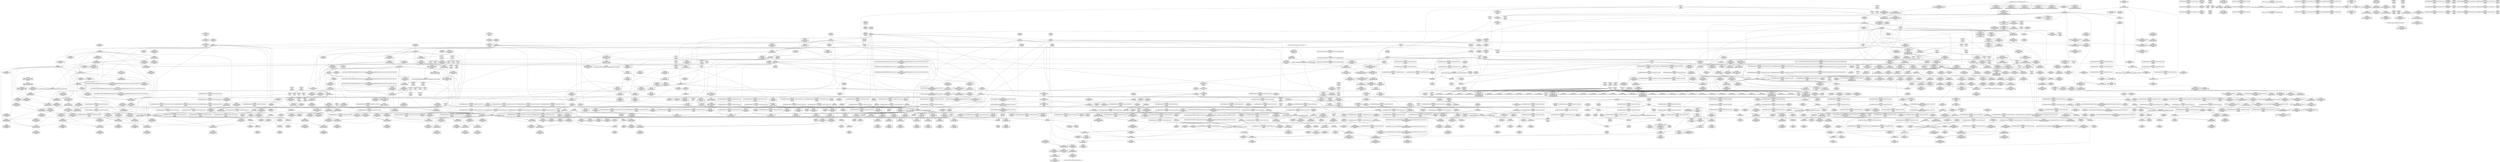 digraph {
	CE0x5cfe980 [shape=record,shape=Mrecord,label="{CE0x5cfe980|rcu_read_unlock:_tmp21|include/linux/rcupdate.h,935|*SummSource*}"]
	CE0x5ce06a0 [shape=record,shape=Mrecord,label="{CE0x5ce06a0|sock_has_perm:_tmp6|security/selinux/hooks.c,3969}"]
	CE0x5cc99f0 [shape=record,shape=Mrecord,label="{CE0x5cc99f0|i8*_getelementptr_inbounds_(_25_x_i8_,_25_x_i8_*_.str3,_i32_0,_i32_0)|*Constant*|*SummSource*}"]
	CE0x5d15cc0 [shape=record,shape=Mrecord,label="{CE0x5d15cc0|__preempt_count_sub:_tmp5|./arch/x86/include/asm/preempt.h,77|*SummSink*}"]
	CE0x5ce8590 [shape=record,shape=Mrecord,label="{CE0x5ce8590|sock_has_perm:_tmp19|security/selinux/hooks.c,3977}"]
	CE0x5d852f0 [shape=record,shape=Mrecord,label="{CE0x5d852f0|__rcu_read_unlock:_tmp2|*SummSink*}"]
	CE0x5cd6bb0 [shape=record,shape=Mrecord,label="{CE0x5cd6bb0|sock_has_perm:_sid5|security/selinux/hooks.c,3976|*SummSource*}"]
	CE0x5cf5690 [shape=record,shape=Mrecord,label="{CE0x5cf5690|rcu_read_lock:_if.then|*SummSource*}"]
	CE0x5c70d80 [shape=record,shape=Mrecord,label="{CE0x5c70d80|i64*_getelementptr_inbounds_(_6_x_i64_,_6_x_i64_*___llvm_gcov_ctr327,_i64_0,_i64_0)|*Constant*}"]
	CE0x5ce89f0 [shape=record,shape=Mrecord,label="{CE0x5ce89f0|task_sid:_if.then}"]
	CE0x5d191c0 [shape=record,shape=Mrecord,label="{CE0x5d191c0|0:_i32,_4:_i32,_8:_i32,_12:_i32,_:_CMRE_4,8_|*MultipleSource*|security/selinux/hooks.c,196|security/selinux/hooks.c,197|*LoadInst*|security/selinux/hooks.c,196}"]
	CE0x5c532b0 [shape=record,shape=Mrecord,label="{CE0x5c532b0|selinux_socket_shutdown:_sock|Function::selinux_socket_shutdown&Arg::sock::|*SummSink*}"]
	CE0x5c62c50 [shape=record,shape=Mrecord,label="{CE0x5c62c50|sock_has_perm:_sid|security/selinux/hooks.c,3969|*SummSource*}"]
	CE0x5ce6420 [shape=record,shape=Mrecord,label="{CE0x5ce6420|_call_void_mcount()_#3}"]
	CE0x5d38770 [shape=record,shape=Mrecord,label="{CE0x5d38770|rcu_read_unlock:_land.lhs.true2}"]
	CE0x5d7cfb0 [shape=record,shape=Mrecord,label="{CE0x5d7cfb0|GLOBAL:_lock_release|*Constant*}"]
	CE0x5cb07b0 [shape=record,shape=Mrecord,label="{CE0x5cb07b0|i64*_getelementptr_inbounds_(_4_x_i64_,_4_x_i64_*___llvm_gcov_ctr134,_i64_0,_i64_2)|*Constant*|*SummSink*}"]
	CE0x5d03920 [shape=record,shape=Mrecord,label="{CE0x5d03920|rcu_lock_acquire:_tmp5|include/linux/rcupdate.h,418}"]
	CE0x5ce8060 [shape=record,shape=Mrecord,label="{CE0x5ce8060|sock_has_perm:_tmp18|security/selinux/hooks.c,3977|*SummSink*}"]
	CE0x5d00d30 [shape=record,shape=Mrecord,label="{CE0x5d00d30|_call_void___rcu_read_unlock()_#10,_!dbg_!27734|include/linux/rcupdate.h,937|*SummSink*}"]
	CE0x5cb0e90 [shape=record,shape=Mrecord,label="{CE0x5cb0e90|i64_5|*Constant*|*SummSource*}"]
	CE0x5db02a0 [shape=record,shape=Mrecord,label="{CE0x5db02a0|i64*_getelementptr_inbounds_(_4_x_i64_,_4_x_i64_*___llvm_gcov_ctr129,_i64_0,_i64_1)|*Constant*}"]
	CE0x5cf1a20 [shape=record,shape=Mrecord,label="{CE0x5cf1a20|task_sid:_call|security/selinux/hooks.c,208|*SummSink*}"]
	CE0x5c7e9b0 [shape=record,shape=Mrecord,label="{CE0x5c7e9b0|_call_void_mcount()_#3|*SummSink*}"]
	CE0x5cfb6c0 [shape=record,shape=Mrecord,label="{CE0x5cfb6c0|cred_sid:_tmp}"]
	CE0x5d80300 [shape=record,shape=Mrecord,label="{CE0x5d80300|i8*_undef|*Constant*}"]
	CE0x5d29c80 [shape=record,shape=Mrecord,label="{CE0x5d29c80|i64*_getelementptr_inbounds_(_11_x_i64_,_11_x_i64_*___llvm_gcov_ctr127,_i64_0,_i64_8)|*Constant*|*SummSource*}"]
	CE0x5d80bd0 [shape=record,shape=Mrecord,label="{CE0x5d80bd0|i8*_undef|*Constant*|*SummSource*}"]
	CE0x5d29510 [shape=record,shape=Mrecord,label="{CE0x5d29510|rcu_read_lock:_tmp16|include/linux/rcupdate.h,882}"]
	CE0x5d18e80 [shape=record,shape=Mrecord,label="{CE0x5d18e80|rcu_lock_acquire:_entry|*SummSink*}"]
	CE0x5c6fbb0 [shape=record,shape=Mrecord,label="{CE0x5c6fbb0|task_sid:_tobool1|security/selinux/hooks.c,208|*SummSource*}"]
	CE0x5d6ced0 [shape=record,shape=Mrecord,label="{CE0x5d6ced0|GLOBAL:___preempt_count|Global_var:__preempt_count|*SummSink*}"]
	CE0x5cf2b60 [shape=record,shape=Mrecord,label="{CE0x5cf2b60|cred_sid:_tmp1|*SummSink*}"]
	CE0x5d10100 [shape=record,shape=Mrecord,label="{CE0x5d10100|__preempt_count_sub:_tmp2}"]
	CE0x5c795b0 [shape=record,shape=Mrecord,label="{CE0x5c795b0|sock_has_perm:_type|security/selinux/hooks.c,3972|*SummSink*}"]
	CE0x5c73a30 [shape=record,shape=Mrecord,label="{CE0x5c73a30|i64*_getelementptr_inbounds_(_11_x_i64_,_11_x_i64_*___llvm_gcov_ctr127,_i64_0,_i64_0)|*Constant*|*SummSink*}"]
	CE0x5d696d0 [shape=record,shape=Mrecord,label="{CE0x5d696d0|i64*_getelementptr_inbounds_(_4_x_i64_,_4_x_i64_*___llvm_gcov_ctr133,_i64_0,_i64_3)|*Constant*|*SummSink*}"]
	CE0x5cddae0 [shape=record,shape=Mrecord,label="{CE0x5cddae0|GLOBAL:_task_sid|*Constant*}"]
	CE0x5d307c0 [shape=record,shape=Mrecord,label="{CE0x5d307c0|__rcu_read_unlock:_tmp3}"]
	CE0x5c86370 [shape=record,shape=Mrecord,label="{CE0x5c86370|i32_1|*Constant*}"]
	CE0x5d1d510 [shape=record,shape=Mrecord,label="{CE0x5d1d510|_ret_void,_!dbg_!27717|include/linux/rcupdate.h,419|*SummSource*}"]
	CE0x5cdcf70 [shape=record,shape=Mrecord,label="{CE0x5cdcf70|8:_%struct.sock*,_:_SCME_49,50_}"]
	CE0x5c53f70 [shape=record,shape=Mrecord,label="{CE0x5c53f70|task_sid:_tmp12|security/selinux/hooks.c,208|*SummSource*}"]
	CE0x5c62960 [shape=record,shape=Mrecord,label="{CE0x5c62960|i32_2|*Constant*|*SummSource*}"]
	CE0x539c0d0 [shape=record,shape=Mrecord,label="{CE0x539c0d0|selinux_socket_shutdown:_tmp4|*LoadInst*|security/selinux/hooks.c,4253|*SummSink*}"]
	CE0x5d71570 [shape=record,shape=Mrecord,label="{CE0x5d71570|__rcu_read_unlock:_tmp6|include/linux/rcupdate.h,245|*SummSink*}"]
	CE0x5cdd7c0 [shape=record,shape=Mrecord,label="{CE0x5cdd7c0|i32_8|*Constant*}"]
	CE0x5c5d330 [shape=record,shape=Mrecord,label="{CE0x5c5d330|GLOBAL:_get_current|*Constant*}"]
	CE0x5cd93f0 [shape=record,shape=Mrecord,label="{CE0x5cd93f0|rcu_read_lock:_tmp9|include/linux/rcupdate.h,882}"]
	CE0x5cf25a0 [shape=record,shape=Mrecord,label="{CE0x5cf25a0|task_sid:_call3|security/selinux/hooks.c,208}"]
	CE0x5c84170 [shape=record,shape=Mrecord,label="{CE0x5c84170|GLOBAL:___rcu_read_lock|*Constant*|*SummSource*}"]
	CE0x5c74680 [shape=record,shape=Mrecord,label="{CE0x5c74680|sock_has_perm:_tmp1|*SummSink*}"]
	CE0x5cff850 [shape=record,shape=Mrecord,label="{CE0x5cff850|rcu_lock_release:_entry|*SummSource*}"]
	CE0x5d7e4c0 [shape=record,shape=Mrecord,label="{CE0x5d7e4c0|rcu_lock_release:_tmp3|*SummSink*}"]
	CE0x5d99c50 [shape=record,shape=Mrecord,label="{CE0x5d99c50|__preempt_count_sub:_tmp3|*SummSink*}"]
	CE0x5ceed60 [shape=record,shape=Mrecord,label="{CE0x5ceed60|rcu_read_lock:_tobool|include/linux/rcupdate.h,882|*SummSource*}"]
	CE0x5c8ece0 [shape=record,shape=Mrecord,label="{CE0x5c8ece0|sock_has_perm:_sk|Function::sock_has_perm&Arg::sk::|*SummSink*}"]
	CE0x5d010a0 [shape=record,shape=Mrecord,label="{CE0x5d010a0|GLOBAL:___rcu_read_unlock|*Constant*|*SummSource*}"]
	CE0x5c7c7d0 [shape=record,shape=Mrecord,label="{CE0x5c7c7d0|avc_has_perm:_entry}"]
	CE0x5dbab30 [shape=record,shape=Mrecord,label="{CE0x5dbab30|__preempt_count_sub:_do.end}"]
	CE0x5c79310 [shape=record,shape=Mrecord,label="{CE0x5c79310|sock_has_perm:_type|security/selinux/hooks.c,3972}"]
	CE0x5c4b210 [shape=record,shape=Mrecord,label="{CE0x5c4b210|get_current:_entry|*SummSource*}"]
	CE0x5ccac60 [shape=record,shape=Mrecord,label="{CE0x5ccac60|task_sid:_tmp15|security/selinux/hooks.c,208}"]
	CE0x5cd1610 [shape=record,shape=Mrecord,label="{CE0x5cd1610|GLOBAL:_rcu_read_unlock|*Constant*|*SummSource*}"]
	CE0x5d399e0 [shape=record,shape=Mrecord,label="{CE0x5d399e0|__preempt_count_add:_val|Function::__preempt_count_add&Arg::val::}"]
	CE0x5d3a350 [shape=record,shape=Mrecord,label="{CE0x5d3a350|rcu_read_unlock:_if.then}"]
	CE0x5c936d0 [shape=record,shape=Mrecord,label="{CE0x5c936d0|rcu_lock_acquire:___here|*SummSource*}"]
	CE0x5d286d0 [shape=record,shape=Mrecord,label="{CE0x5d286d0|rcu_read_lock:_tmp13|include/linux/rcupdate.h,882|*SummSource*}"]
	CE0x5d9da20 [shape=record,shape=Mrecord,label="{CE0x5d9da20|__preempt_count_add:_do.end|*SummSink*}"]
	CE0x5cff5b0 [shape=record,shape=Mrecord,label="{CE0x5cff5b0|_call_void_rcu_lock_release(%struct.lockdep_map*_rcu_lock_map)_#10,_!dbg_!27733|include/linux/rcupdate.h,935|*SummSource*}"]
	CE0x5cd9c30 [shape=record,shape=Mrecord,label="{CE0x5cd9c30|avc_has_perm:_auditdata|Function::avc_has_perm&Arg::auditdata::|*SummSink*}"]
	CE0x5d1e140 [shape=record,shape=Mrecord,label="{CE0x5d1e140|rcu_lock_acquire:_indirectgoto|*SummSource*}"]
	CE0x5c86d20 [shape=record,shape=Mrecord,label="{CE0x5c86d20|_ret_void,_!dbg_!27735|include/linux/rcupdate.h,884|*SummSink*}"]
	CE0x5c63e40 [shape=record,shape=Mrecord,label="{CE0x5c63e40|sock_has_perm:_tmp9|security/selinux/hooks.c,3969|*SummSink*}"]
	CE0x5d6b4f0 [shape=record,shape=Mrecord,label="{CE0x5d6b4f0|i64*_getelementptr_inbounds_(_4_x_i64_,_4_x_i64_*___llvm_gcov_ctr134,_i64_0,_i64_0)|*Constant*|*SummSource*}"]
	CE0x5d6f080 [shape=record,shape=Mrecord,label="{CE0x5d6f080|__preempt_count_add:_do.body|*SummSource*}"]
	CE0x5c624a0 [shape=record,shape=Mrecord,label="{CE0x5c624a0|i64_ptrtoint_(i8*_blockaddress(_rcu_lock_release,_%__here)_to_i64)|*Constant*|*SummSource*}"]
	CE0x5d688c0 [shape=record,shape=Mrecord,label="{CE0x5d688c0|GLOBAL:___preempt_count|Global_var:__preempt_count}"]
	CE0x5cf33c0 [shape=record,shape=Mrecord,label="{CE0x5cf33c0|_call_void___rcu_read_lock()_#10,_!dbg_!27710|include/linux/rcupdate.h,879|*SummSink*}"]
	CE0x5c62b50 [shape=record,shape=Mrecord,label="{CE0x5c62b50|sock_has_perm:_sid|security/selinux/hooks.c,3969}"]
	CE0x5c9a310 [shape=record,shape=Mrecord,label="{CE0x5c9a310|i64*_getelementptr_inbounds_(_11_x_i64_,_11_x_i64_*___llvm_gcov_ctr127,_i64_0,_i64_0)|*Constant*|*SummSource*}"]
	CE0x5cf0700 [shape=record,shape=Mrecord,label="{CE0x5cf0700|cred_sid:_tmp2}"]
	CE0x5cccca0 [shape=record,shape=Mrecord,label="{CE0x5cccca0|task_sid:_tmp22|security/selinux/hooks.c,208|*SummSink*}"]
	CE0x5ccdcb0 [shape=record,shape=Mrecord,label="{CE0x5ccdcb0|i64*_getelementptr_inbounds_(_13_x_i64_,_13_x_i64_*___llvm_gcov_ctr126,_i64_0,_i64_11)|*Constant*|*SummSource*}"]
	CE0x5d32f80 [shape=record,shape=Mrecord,label="{CE0x5d32f80|rcu_read_unlock:_tmp12|include/linux/rcupdate.h,933|*SummSink*}"]
	CE0x5d680c0 [shape=record,shape=Mrecord,label="{CE0x5d680c0|rcu_lock_release:_bb|*SummSink*}"]
	CE0x5cf64c0 [shape=record,shape=Mrecord,label="{CE0x5cf64c0|_ret_void,_!dbg_!27717|include/linux/rcupdate.h,240|*SummSource*}"]
	CE0x5cf4fe0 [shape=record,shape=Mrecord,label="{CE0x5cf4fe0|rcu_read_lock:_tmp4|include/linux/rcupdate.h,882}"]
	CE0x5c9a6a0 [shape=record,shape=Mrecord,label="{CE0x5c9a6a0|rcu_read_lock:_entry|*SummSink*}"]
	CE0x5ce0aa0 [shape=record,shape=Mrecord,label="{CE0x5ce0aa0|sock_has_perm:_tmp6|security/selinux/hooks.c,3969|*SummSink*}"]
	CE0x5cfabf0 [shape=record,shape=Mrecord,label="{CE0x5cfabf0|task_sid:_tmp8|security/selinux/hooks.c,208|*SummSink*}"]
	CE0x5c5b930 [shape=record,shape=Mrecord,label="{CE0x5c5b930|i32_22|*Constant*}"]
	CE0x5cd7510 [shape=record,shape=Mrecord,label="{CE0x5cd7510|sock_has_perm:_tmp16|security/selinux/hooks.c,3976|*SummSource*}"]
	CE0x5d33eb0 [shape=record,shape=Mrecord,label="{CE0x5d33eb0|__preempt_count_add:_val|Function::__preempt_count_add&Arg::val::|*SummSource*}"]
	CE0x5d1dd30 [shape=record,shape=Mrecord,label="{CE0x5d1dd30|_call_void___preempt_count_sub(i32_1)_#10,_!dbg_!27715|include/linux/rcupdate.h,244|*SummSource*}"]
	CE0x5d2ba80 [shape=record,shape=Mrecord,label="{CE0x5d2ba80|i64*_getelementptr_inbounds_(_11_x_i64_,_11_x_i64_*___llvm_gcov_ctr127,_i64_0,_i64_9)|*Constant*|*SummSource*}"]
	CE0x5d85280 [shape=record,shape=Mrecord,label="{CE0x5d85280|__rcu_read_unlock:_tmp2|*SummSource*}"]
	CE0x5cf3fa0 [shape=record,shape=Mrecord,label="{CE0x5cf3fa0|task_sid:_tmp5|security/selinux/hooks.c,208}"]
	CE0x5cddf60 [shape=record,shape=Mrecord,label="{CE0x5cddf60|task_sid:_entry|*SummSink*}"]
	CE0x5d1cfd0 [shape=record,shape=Mrecord,label="{CE0x5d1cfd0|GLOBAL:___llvm_gcov_ctr127|Global_var:__llvm_gcov_ctr127}"]
	CE0x5d0e690 [shape=record,shape=Mrecord,label="{CE0x5d0e690|__rcu_read_lock:_tmp2}"]
	CE0x5cc7420 [shape=record,shape=Mrecord,label="{CE0x5cc7420|i64*_getelementptr_inbounds_(_13_x_i64_,_13_x_i64_*___llvm_gcov_ctr126,_i64_0,_i64_9)|*Constant*}"]
	CE0x5d2f6b0 [shape=record,shape=Mrecord,label="{CE0x5d2f6b0|i64*_getelementptr_inbounds_(_2_x_i64_,_2_x_i64_*___llvm_gcov_ctr131,_i64_0,_i64_0)|*Constant*|*SummSink*}"]
	CE0x5ce6ae0 [shape=record,shape=Mrecord,label="{CE0x5ce6ae0|__preempt_count_add:_do.end}"]
	CE0x5ce4660 [shape=record,shape=Mrecord,label="{CE0x5ce4660|sock_has_perm:_tmp5|security/selinux/hooks.c,3966|*SummSink*}"]
	CE0x5ce17c0 [shape=record,shape=Mrecord,label="{CE0x5ce17c0|sock_has_perm:_tmp7|security/selinux/hooks.c,3969|*SummSink*}"]
	CE0x5ce4a90 [shape=record,shape=Mrecord,label="{CE0x5ce4a90|i8_0|*Constant*|*SummSink*}"]
	CE0x5d84270 [shape=record,shape=Mrecord,label="{CE0x5d84270|__rcu_read_unlock:_tmp1|*SummSink*}"]
	CE0x5cfad30 [shape=record,shape=Mrecord,label="{CE0x5cfad30|GLOBAL:_task_sid.__warned|Global_var:task_sid.__warned}"]
	CE0x5c4fa30 [shape=record,shape=Mrecord,label="{CE0x5c4fa30|selinux_socket_shutdown:_tmp2}"]
	CE0x5d44b90 [shape=record,shape=Mrecord,label="{CE0x5d44b90|rcu_read_unlock:_tmp17|include/linux/rcupdate.h,933|*SummSink*}"]
	CE0x5dc6d20 [shape=record,shape=Mrecord,label="{CE0x5dc6d20|void_(i32*,_i32,_i32*)*_asm_addl_$1,_%gs:$0_,_*m,ri,*m,_dirflag_,_fpsr_,_flags_}"]
	CE0x5ce81e0 [shape=record,shape=Mrecord,label="{CE0x5ce81e0|sock_has_perm:_tmp19|security/selinux/hooks.c,3977|*SummSink*}"]
	CE0x5d2c210 [shape=record,shape=Mrecord,label="{CE0x5d2c210|rcu_read_lock:_tmp17|include/linux/rcupdate.h,882}"]
	CE0x5d0ded0 [shape=record,shape=Mrecord,label="{CE0x5d0ded0|i64_1|*Constant*}"]
	CE0x5d2a0a0 [shape=record,shape=Mrecord,label="{CE0x5d2a0a0|i8*_getelementptr_inbounds_(_25_x_i8_,_25_x_i8_*_.str45,_i32_0,_i32_0)|*Constant*}"]
	CE0x5c5ea50 [shape=record,shape=Mrecord,label="{CE0x5c5ea50|_call_void_rcu_read_lock()_#10,_!dbg_!27712|security/selinux/hooks.c,207}"]
	CE0x5d2c280 [shape=record,shape=Mrecord,label="{CE0x5d2c280|rcu_read_lock:_tmp17|include/linux/rcupdate.h,882|*SummSource*}"]
	CE0x5c77f40 [shape=record,shape=Mrecord,label="{CE0x5c77f40|get_current:_bb|*SummSource*}"]
	CE0x5c7e010 [shape=record,shape=Mrecord,label="{CE0x5c7e010|_ret_void,_!dbg_!27717|include/linux/rcupdate.h,240}"]
	CE0x5d2d9f0 [shape=record,shape=Mrecord,label="{CE0x5d2d9f0|rcu_read_lock:_tmp19|include/linux/rcupdate.h,882|*SummSource*}"]
	CE0x5d2c2f0 [shape=record,shape=Mrecord,label="{CE0x5d2c2f0|rcu_read_lock:_tmp17|include/linux/rcupdate.h,882|*SummSink*}"]
	CE0x5d2a570 [shape=record,shape=Mrecord,label="{CE0x5d2a570|i8*_getelementptr_inbounds_(_25_x_i8_,_25_x_i8_*_.str45,_i32_0,_i32_0)|*Constant*|*SummSink*}"]
	CE0x5cf18f0 [shape=record,shape=Mrecord,label="{CE0x5cf18f0|cred_sid:_tmp3|*SummSource*}"]
	CE0x5d378b0 [shape=record,shape=Mrecord,label="{CE0x5d378b0|void_(i32*,_i32,_i32*)*_asm_addl_$1,_%gs:$0_,_*m,ri,*m,_dirflag_,_fpsr_,_flags_|*SummSource*}"]
	CE0x5cb00d0 [shape=record,shape=Mrecord,label="{CE0x5cb00d0|task_sid:_tmp9|security/selinux/hooks.c,208|*SummSource*}"]
	CE0x5c553b0 [shape=record,shape=Mrecord,label="{CE0x5c553b0|selinux_socket_shutdown:_entry|*SummSink*}"]
	CE0x5ce9630 [shape=record,shape=Mrecord,label="{CE0x5ce9630|task_sid:_do.body5|*SummSink*}"]
	CE0x5d2ea40 [shape=record,shape=Mrecord,label="{CE0x5d2ea40|i64*_getelementptr_inbounds_(_11_x_i64_,_11_x_i64_*___llvm_gcov_ctr127,_i64_0,_i64_10)|*Constant*|*SummSink*}"]
	CE0x5d713f0 [shape=record,shape=Mrecord,label="{CE0x5d713f0|__rcu_read_unlock:_tmp6|include/linux/rcupdate.h,245|*SummSource*}"]
	CE0x5db16f0 [shape=record,shape=Mrecord,label="{CE0x5db16f0|i64*_getelementptr_inbounds_(_4_x_i64_,_4_x_i64_*___llvm_gcov_ctr135,_i64_0,_i64_0)|*Constant*}"]
	CE0x5c5e970 [shape=record,shape=Mrecord,label="{CE0x5c5e970|i32_0|*Constant*|*SummSink*}"]
	CE0x5d80d20 [shape=record,shape=Mrecord,label="{CE0x5d80d20|i8*_undef|*Constant*|*SummSink*}"]
	CE0x5d6f4a0 [shape=record,shape=Mrecord,label="{CE0x5d6f4a0|i64*_getelementptr_inbounds_(_4_x_i64_,_4_x_i64_*___llvm_gcov_ctr129,_i64_0,_i64_0)|*Constant*|*SummSink*}"]
	CE0x5cda2c0 [shape=record,shape=Mrecord,label="{CE0x5cda2c0|8:_%struct.sock*,_:_SCME_0,4_|*MultipleSource*|security/selinux/hooks.c, 3966|security/selinux/hooks.c,3966|security/selinux/hooks.c,3966}"]
	CE0x5cf58d0 [shape=record,shape=Mrecord,label="{CE0x5cf58d0|rcu_read_lock:_land.lhs.true2}"]
	CE0x5c6d710 [shape=record,shape=Mrecord,label="{CE0x5c6d710|get_current:_tmp|*SummSink*}"]
	"CONST[source:1(input),value:2(dynamic)][purpose:{object}]"
	CE0x5d1b600 [shape=record,shape=Mrecord,label="{CE0x5d1b600|rcu_read_lock:_tmp6|include/linux/rcupdate.h,882}"]
	CE0x5cf8a00 [shape=record,shape=Mrecord,label="{CE0x5cf8a00|task_sid:_land.lhs.true|*SummSink*}"]
	CE0x5cdd300 [shape=record,shape=Mrecord,label="{CE0x5cdd300|8:_%struct.sock*,_:_SCME_52,53_}"]
	CE0x5ce2f30 [shape=record,shape=Mrecord,label="{CE0x5ce2f30|sock_has_perm:_tmp12|security/selinux/hooks.c,3970|*SummSource*}"]
	CE0x5db0370 [shape=record,shape=Mrecord,label="{CE0x5db0370|i64*_getelementptr_inbounds_(_4_x_i64_,_4_x_i64_*___llvm_gcov_ctr129,_i64_0,_i64_1)|*Constant*|*SummSource*}"]
	CE0x5c9c250 [shape=record,shape=Mrecord,label="{CE0x5c9c250|i32_2|*Constant*|*SummSink*}"]
	CE0x5c75d50 [shape=record,shape=Mrecord,label="{CE0x5c75d50|selinux_socket_shutdown:_call|security/selinux/hooks.c,4253}"]
	CE0x5c5eac0 [shape=record,shape=Mrecord,label="{CE0x5c5eac0|_call_void_rcu_read_lock()_#10,_!dbg_!27712|security/selinux/hooks.c,207|*SummSource*}"]
	CE0x5d45500 [shape=record,shape=Mrecord,label="{CE0x5d45500|_call_void_lockdep_rcu_suspicious(i8*_getelementptr_inbounds_(_25_x_i8_,_25_x_i8_*_.str45,_i32_0,_i32_0),_i32_934,_i8*_getelementptr_inbounds_(_44_x_i8_,_44_x_i8_*_.str47,_i32_0,_i32_0))_#10,_!dbg_!27726|include/linux/rcupdate.h,933|*SummSink*}"]
	CE0x5d09bc0 [shape=record,shape=Mrecord,label="{CE0x5d09bc0|%struct.lockdep_map*_null|*Constant*|*SummSink*}"]
	CE0x5c79440 [shape=record,shape=Mrecord,label="{CE0x5c79440|sock_has_perm:_type|security/selinux/hooks.c,3972|*SummSource*}"]
	CE0x5d19630 [shape=record,shape=Mrecord,label="{CE0x5d19630|rcu_read_lock:_do.end|*SummSource*}"]
	CE0x5c58000 [shape=record,shape=Mrecord,label="{CE0x5c58000|task_sid:_do.body|*SummSink*}"]
	CE0x5d6b3d0 [shape=record,shape=Mrecord,label="{CE0x5d6b3d0|_call_void_mcount()_#3|*SummSource*}"]
	CE0x5d7ec70 [shape=record,shape=Mrecord,label="{CE0x5d7ec70|rcu_lock_acquire:_bb|*SummSink*}"]
	CE0x5ce8b90 [shape=record,shape=Mrecord,label="{CE0x5ce8b90|sock_has_perm:_tmp20|security/selinux/hooks.c,3977|*SummSource*}"]
	CE0x5d34d00 [shape=record,shape=Mrecord,label="{CE0x5d34d00|__rcu_read_unlock:_tmp4|include/linux/rcupdate.h,244}"]
	CE0x5d6c8b0 [shape=record,shape=Mrecord,label="{CE0x5d6c8b0|rcu_lock_release:_tmp4|include/linux/rcupdate.h,423|*SummSink*}"]
	CE0x5c8a470 [shape=record,shape=Mrecord,label="{CE0x5c8a470|_ret_i32_%retval.0,_!dbg_!27740|security/selinux/hooks.c,3977|*SummSink*}"]
	CE0x5c60c70 [shape=record,shape=Mrecord,label="{CE0x5c60c70|get_current:_tmp3|*SummSource*}"]
	CE0x5dc69a0 [shape=record,shape=Mrecord,label="{CE0x5dc69a0|i64*_getelementptr_inbounds_(_4_x_i64_,_4_x_i64_*___llvm_gcov_ctr135,_i64_0,_i64_0)|*Constant*|*SummSource*}"]
	CE0x5d08a50 [shape=record,shape=Mrecord,label="{CE0x5d08a50|i64*_getelementptr_inbounds_(_4_x_i64_,_4_x_i64_*___llvm_gcov_ctr128,_i64_0,_i64_1)|*Constant*}"]
	CE0x5d2fe10 [shape=record,shape=Mrecord,label="{CE0x5d2fe10|rcu_read_unlock:_tmp14|include/linux/rcupdate.h,933}"]
	CE0x5cc8ca0 [shape=record,shape=Mrecord,label="{CE0x5cc8ca0|task_sid:_tmp19|security/selinux/hooks.c,208|*SummSink*}"]
	CE0x5d19840 [shape=record,shape=Mrecord,label="{CE0x5d19840|rcu_read_unlock:_tmp|*SummSink*}"]
	CE0x5c60b70 [shape=record,shape=Mrecord,label="{CE0x5c60b70|get_current:_tmp3}"]
	CE0x5c5a730 [shape=record,shape=Mrecord,label="{CE0x5c5a730|32:_%struct.sock*,_:_CRE_40,48_|*MultipleSource*|security/selinux/hooks.c,4253|Function::selinux_socket_shutdown&Arg::sock::}"]
	CE0x5d3c670 [shape=record,shape=Mrecord,label="{CE0x5d3c670|rcu_read_unlock:_tmp10|include/linux/rcupdate.h,933|*SummSource*}"]
	CE0x5d43ef0 [shape=record,shape=Mrecord,label="{CE0x5d43ef0|rcu_read_unlock:_tmp20|include/linux/rcupdate.h,933|*SummSource*}"]
	CE0x5c4bca0 [shape=record,shape=Mrecord,label="{CE0x5c4bca0|i64*_getelementptr_inbounds_(_2_x_i64_,_2_x_i64_*___llvm_gcov_ctr367,_i64_0,_i64_0)|*Constant*|*SummSource*}"]
	CE0x5caf930 [shape=record,shape=Mrecord,label="{CE0x5caf930|rcu_read_unlock:_tmp11|include/linux/rcupdate.h,933|*SummSource*}"]
	CE0x5c6bb70 [shape=record,shape=Mrecord,label="{CE0x5c6bb70|sock_has_perm:_task|Function::sock_has_perm&Arg::task::|*SummSource*}"]
	CE0x5c86d90 [shape=record,shape=Mrecord,label="{CE0x5c86d90|rcu_read_lock:_entry}"]
	CE0x5d9c400 [shape=record,shape=Mrecord,label="{CE0x5d9c400|__rcu_read_unlock:_do.end}"]
	CE0x5cf5b30 [shape=record,shape=Mrecord,label="{CE0x5cf5b30|task_sid:_tmp9|security/selinux/hooks.c,208|*SummSink*}"]
	CE0x5cc7490 [shape=record,shape=Mrecord,label="{CE0x5cc7490|i64*_getelementptr_inbounds_(_13_x_i64_,_13_x_i64_*___llvm_gcov_ctr126,_i64_0,_i64_9)|*Constant*|*SummSource*}"]
	CE0x5d17d50 [shape=record,shape=Mrecord,label="{CE0x5d17d50|rcu_read_lock:_if.then}"]
	CE0x5cd8710 [shape=record,shape=Mrecord,label="{CE0x5cd8710|0:_i8,_:_GCMR_rcu_read_lock.__warned_internal_global_i8_0,_section_.data.unlikely_,_align_1:_elem_0:default:}"]
	CE0x5c78dc0 [shape=record,shape=Mrecord,label="{CE0x5c78dc0|sock_has_perm:_tmp14|security/selinux/hooks.c,3972}"]
	CE0x5c55040 [shape=record,shape=Mrecord,label="{CE0x5c55040|sock_has_perm:_if.then}"]
	CE0x5d9df90 [shape=record,shape=Mrecord,label="{CE0x5d9df90|__preempt_count_sub:_tmp}"]
	CE0x5ccb2d0 [shape=record,shape=Mrecord,label="{CE0x5ccb2d0|task_sid:_tmp16|security/selinux/hooks.c,208|*SummSource*}"]
	CE0x5d33cd0 [shape=record,shape=Mrecord,label="{CE0x5d33cd0|rcu_read_unlock:_tmp4|include/linux/rcupdate.h,933|*SummSource*}"]
	CE0x5d2b600 [shape=record,shape=Mrecord,label="{CE0x5d2b600|i8*_getelementptr_inbounds_(_42_x_i8_,_42_x_i8_*_.str46,_i32_0,_i32_0)|*Constant*|*SummSink*}"]
	CE0x5cf4150 [shape=record,shape=Mrecord,label="{CE0x5cf4150|task_sid:_tmp5|security/selinux/hooks.c,208|*SummSource*}"]
	CE0x5d843e0 [shape=record,shape=Mrecord,label="{CE0x5d843e0|__preempt_count_sub:_tmp6|./arch/x86/include/asm/preempt.h,78|*SummSink*}"]
	CE0x5ce47c0 [shape=record,shape=Mrecord,label="{CE0x5ce47c0|i8_0|*Constant*}"]
	CE0x5cc6300 [shape=record,shape=Mrecord,label="{CE0x5cc6300|GLOBAL:_lockdep_rcu_suspicious|*Constant*|*SummSource*}"]
	CE0x5cd1030 [shape=record,shape=Mrecord,label="{CE0x5cd1030|_call_void_rcu_read_unlock()_#10,_!dbg_!27748|security/selinux/hooks.c,209}"]
	CE0x5c703d0 [shape=record,shape=Mrecord,label="{CE0x5c703d0|avc_has_perm:_tsid|Function::avc_has_perm&Arg::tsid::|*SummSink*}"]
	CE0x5d18dd0 [shape=record,shape=Mrecord,label="{CE0x5d18dd0|rcu_lock_acquire:_entry}"]
	CE0x5d6aa80 [shape=record,shape=Mrecord,label="{CE0x5d6aa80|__preempt_count_add:_tmp2|*SummSource*}"]
	CE0x5d26330 [shape=record,shape=Mrecord,label="{CE0x5d26330|rcu_read_lock:_call3|include/linux/rcupdate.h,882}"]
	CE0x5cd5c90 [shape=record,shape=Mrecord,label="{CE0x5cd5c90|sock_has_perm:_net3|security/selinux/hooks.c,3974|*SummSink*}"]
	CE0x5d69000 [shape=record,shape=Mrecord,label="{CE0x5d69000|i64_ptrtoint_(i8*_blockaddress(_rcu_lock_release,_%__here)_to_i64)|*Constant*|*SummSink*}"]
	CE0x5cd07f0 [shape=record,shape=Mrecord,label="{CE0x5cd07f0|cred_sid:_cred|Function::cred_sid&Arg::cred::|*SummSink*}"]
	CE0x5c69a60 [shape=record,shape=Mrecord,label="{CE0x5c69a60|rcu_read_unlock:_tmp1|*SummSink*}"]
	CE0x5d69980 [shape=record,shape=Mrecord,label="{CE0x5d69980|rcu_lock_release:_tmp6|*SummSink*}"]
	CE0x5c747d0 [shape=record,shape=Mrecord,label="{CE0x5c747d0|i32_1|*Constant*}"]
	CE0x5cc61d0 [shape=record,shape=Mrecord,label="{CE0x5cc61d0|sock_has_perm:_tmp2|*LoadInst*|security/selinux/hooks.c,3964|*SummSink*}"]
	CE0x5d30980 [shape=record,shape=Mrecord,label="{CE0x5d30980|i64*_getelementptr_inbounds_(_4_x_i64_,_4_x_i64_*___llvm_gcov_ctr130,_i64_0,_i64_0)|*Constant*|*SummSource*}"]
	CE0x5cd0b80 [shape=record,shape=Mrecord,label="{CE0x5cd0b80|_ret_i32_%tmp6,_!dbg_!27716|security/selinux/hooks.c,197|*SummSource*}"]
	CE0x5d19740 [shape=record,shape=Mrecord,label="{CE0x5d19740|rcu_read_lock:_do.end|*SummSink*}"]
	CE0x5cfbf80 [shape=record,shape=Mrecord,label="{CE0x5cfbf80|GLOBAL:___rcu_read_lock|*Constant*|*SummSink*}"]
	CE0x5c54ea0 [shape=record,shape=Mrecord,label="{CE0x5c54ea0|GLOBAL:_rcu_lock_map|Global_var:rcu_lock_map|*SummSource*}"]
	CE0x5c9b4f0 [shape=record,shape=Mrecord,label="{CE0x5c9b4f0|_call_void_mcount()_#3}"]
	CE0x5d6c390 [shape=record,shape=Mrecord,label="{CE0x5d6c390|i64*_getelementptr_inbounds_(_4_x_i64_,_4_x_i64_*___llvm_gcov_ctr133,_i64_0,_i64_2)|*Constant*|*SummSource*}"]
	CE0x5ce6d50 [shape=record,shape=Mrecord,label="{CE0x5ce6d50|rcu_read_lock:_tmp7|include/linux/rcupdate.h,882}"]
	CE0x5cda830 [shape=record,shape=Mrecord,label="{CE0x5cda830|sock_has_perm:_tmp20|security/selinux/hooks.c,3977|*SummSink*}"]
	CE0x5c59d10 [shape=record,shape=Mrecord,label="{CE0x5c59d10|_ret_i32_%retval.0,_!dbg_!27728|security/selinux/avc.c,775}"]
	CE0x5c61f70 [shape=record,shape=Mrecord,label="{CE0x5c61f70|GLOBAL:_lock_release|*Constant*|*SummSink*}"]
	CE0x5cf5d80 [shape=record,shape=Mrecord,label="{CE0x5cf5d80|i64*_getelementptr_inbounds_(_13_x_i64_,_13_x_i64_*___llvm_gcov_ctr126,_i64_0,_i64_8)|*Constant*|*SummSink*}"]
	CE0x5d303c0 [shape=record,shape=Mrecord,label="{CE0x5d303c0|rcu_read_unlock:_tmp15|include/linux/rcupdate.h,933}"]
	CE0x5ce8a60 [shape=record,shape=Mrecord,label="{CE0x5ce8a60|sock_has_perm:_tmp20|security/selinux/hooks.c,3977}"]
	CE0x5d40620 [shape=record,shape=Mrecord,label="{CE0x5d40620|COLLAPSED:_GCMRE___llvm_gcov_ctr133_internal_global_4_x_i64_zeroinitializer:_elem_0:default:}"]
	CE0x5cc6920 [shape=record,shape=Mrecord,label="{CE0x5cc6920|i32_208|*Constant*|*SummSource*}"]
	CE0x5d2ce60 [shape=record,shape=Mrecord,label="{CE0x5d2ce60|_call_void_lockdep_rcu_suspicious(i8*_getelementptr_inbounds_(_25_x_i8_,_25_x_i8_*_.str45,_i32_0,_i32_0),_i32_883,_i8*_getelementptr_inbounds_(_42_x_i8_,_42_x_i8_*_.str46,_i32_0,_i32_0))_#10,_!dbg_!27728|include/linux/rcupdate.h,882}"]
	CE0x5ce8700 [shape=record,shape=Mrecord,label="{CE0x5ce8700|sock_has_perm:_tmp19|security/selinux/hooks.c,3977|*SummSource*}"]
	CE0x5c71810 [shape=record,shape=Mrecord,label="{CE0x5c71810|i64_1|*Constant*|*SummSink*}"]
	CE0x5cf47c0 [shape=record,shape=Mrecord,label="{CE0x5cf47c0|task_sid:_tmp1|*SummSource*}"]
	CE0x5cd6f50 [shape=record,shape=Mrecord,label="{CE0x5cd6f50|sock_has_perm:_sclass|security/selinux/hooks.c,3976|*SummSink*}"]
	CE0x5d9ca50 [shape=record,shape=Mrecord,label="{CE0x5d9ca50|i64*_getelementptr_inbounds_(_4_x_i64_,_4_x_i64_*___llvm_gcov_ctr134,_i64_0,_i64_0)|*Constant*}"]
	CE0x5d34280 [shape=record,shape=Mrecord,label="{CE0x5d34280|_call_void_lock_acquire(%struct.lockdep_map*_%map,_i32_0,_i32_0,_i32_2,_i32_0,_%struct.lockdep_map*_null,_i64_ptrtoint_(i8*_blockaddress(_rcu_lock_acquire,_%__here)_to_i64))_#10,_!dbg_!27716|include/linux/rcupdate.h,418|*SummSink*}"]
	CE0x5cf99b0 [shape=record,shape=Mrecord,label="{CE0x5cf99b0|GLOBAL:___llvm_gcov_ctr126|Global_var:__llvm_gcov_ctr126|*SummSink*}"]
	CE0x5c9a8d0 [shape=record,shape=Mrecord,label="{CE0x5c9a8d0|i32_59|*Constant*|*SummSource*}"]
	CE0x5d1a860 [shape=record,shape=Mrecord,label="{CE0x5d1a860|rcu_read_lock:_tmp5|include/linux/rcupdate.h,882}"]
	CE0x5d3a910 [shape=record,shape=Mrecord,label="{CE0x5d3a910|rcu_lock_release:_tmp2|*SummSink*}"]
	CE0x5c57990 [shape=record,shape=Mrecord,label="{CE0x5c57990|i64*_getelementptr_inbounds_(_11_x_i64_,_11_x_i64_*___llvm_gcov_ctr132,_i64_0,_i64_1)|*Constant*|*SummSource*}"]
	CE0x5ced9e0 [shape=record,shape=Mrecord,label="{CE0x5ced9e0|i32_77|*Constant*}"]
	CE0x5d3e940 [shape=record,shape=Mrecord,label="{CE0x5d3e940|rcu_lock_acquire:_tmp3}"]
	CE0x5d12080 [shape=record,shape=Mrecord,label="{CE0x5d12080|__preempt_count_add:_tmp|*SummSource*}"]
	CE0x5c9aea0 [shape=record,shape=Mrecord,label="{CE0x5c9aea0|i64*_getelementptr_inbounds_(_13_x_i64_,_13_x_i64_*___llvm_gcov_ctr126,_i64_0,_i64_1)|*Constant*|*SummSink*}"]
	CE0x5c50b40 [shape=record,shape=Mrecord,label="{CE0x5c50b40|selinux_socket_shutdown:_sk|security/selinux/hooks.c,4253}"]
	CE0x5cd8b10 [shape=record,shape=Mrecord,label="{CE0x5cd8b10|rcu_read_lock:_tmp8|include/linux/rcupdate.h,882|*SummSink*}"]
	CE0x5d445e0 [shape=record,shape=Mrecord,label="{CE0x5d445e0|rcu_read_unlock:_tmp21|include/linux/rcupdate.h,935}"]
	CE0x5d2c9f0 [shape=record,shape=Mrecord,label="{CE0x5d2c9f0|rcu_read_lock:_tmp18|include/linux/rcupdate.h,882|*SummSink*}"]
	CE0x5d33bf0 [shape=record,shape=Mrecord,label="{CE0x5d33bf0|rcu_read_unlock:_tobool|include/linux/rcupdate.h,933|*SummSink*}"]
	CE0x5c725c0 [shape=record,shape=Mrecord,label="{CE0x5c725c0|get_current:_bb|*SummSink*}"]
	CE0x5cd0a20 [shape=record,shape=Mrecord,label="{CE0x5cd0a20|_ret_i32_%tmp6,_!dbg_!27716|security/selinux/hooks.c,197}"]
	CE0x5d6e810 [shape=record,shape=Mrecord,label="{CE0x5d6e810|rcu_lock_acquire:_bb|*SummSource*}"]
	CE0x5c51520 [shape=record,shape=Mrecord,label="{CE0x5c51520|selinux_socket_shutdown:_sk|security/selinux/hooks.c,4253|*SummSink*}"]
	CE0x5c54b00 [shape=record,shape=Mrecord,label="{CE0x5c54b00|task_sid:_land.lhs.true}"]
	CE0x5ccc620 [shape=record,shape=Mrecord,label="{CE0x5ccc620|task_sid:_tmp22|security/selinux/hooks.c,208}"]
	CE0x5cfe9f0 [shape=record,shape=Mrecord,label="{CE0x5cfe9f0|rcu_read_unlock:_tmp21|include/linux/rcupdate.h,935|*SummSink*}"]
	CE0x5cd2ae0 [shape=record,shape=Mrecord,label="{CE0x5cd2ae0|sock_has_perm:_tmp11|security/selinux/hooks.c,3970|*SummSource*}"]
	CE0x5d6e470 [shape=record,shape=Mrecord,label="{CE0x5d6e470|i64*_getelementptr_inbounds_(_4_x_i64_,_4_x_i64_*___llvm_gcov_ctr129,_i64_0,_i64_3)|*Constant*|*SummSink*}"]
	CE0x5cfb7a0 [shape=record,shape=Mrecord,label="{CE0x5cfb7a0|cred_sid:_tmp|*SummSource*}"]
	CE0x5c9c080 [shape=record,shape=Mrecord,label="{CE0x5c9c080|GLOBAL:_current_task|Global_var:current_task|*SummSink*}"]
	CE0x5ce48f0 [shape=record,shape=Mrecord,label="{CE0x5ce48f0|i8_0|*Constant*|*SummSource*}"]
	CE0x5c5bab0 [shape=record,shape=Mrecord,label="{CE0x5c5bab0|i32_22|*Constant*|*SummSink*}"]
	CE0x5d1bb10 [shape=record,shape=Mrecord,label="{CE0x5d1bb10|rcu_read_unlock:_tmp5|include/linux/rcupdate.h,933|*SummSource*}"]
	CE0x5c9ae10 [shape=record,shape=Mrecord,label="{CE0x5c9ae10|task_sid:_tmp|*SummSink*}"]
	CE0x5cd9ab0 [shape=record,shape=Mrecord,label="{CE0x5cd9ab0|avc_has_perm:_auditdata|Function::avc_has_perm&Arg::auditdata::|*SummSource*}"]
	CE0x5cf6890 [shape=record,shape=Mrecord,label="{CE0x5cf6890|_call_void_mcount()_#3}"]
	CE0x5cffc40 [shape=record,shape=Mrecord,label="{CE0x5cffc40|GLOBAL:_rcu_lock_release|*Constant*|*SummSink*}"]
	CE0x5cdf780 [shape=record,shape=Mrecord,label="{CE0x5cdf780|i64_56|*Constant*|*SummSource*}"]
	CE0x5c59830 [shape=record,shape=Mrecord,label="{CE0x5c59830|avc_has_perm:_tclass|Function::avc_has_perm&Arg::tclass::}"]
	CE0x5c8db90 [shape=record,shape=Mrecord,label="{CE0x5c8db90|i32_65536|*Constant*|*SummSource*}"]
	CE0x5c59300 [shape=record,shape=Mrecord,label="{CE0x5c59300|get_current:_bb}"]
	CE0x5c9aa70 [shape=record,shape=Mrecord,label="{CE0x5c9aa70|sock_has_perm:_sk_security|security/selinux/hooks.c,3964|*SummSource*}"]
	CE0x5ce76e0 [shape=record,shape=Mrecord,label="{CE0x5ce76e0|sock_has_perm:_retval.0|*SummSource*}"]
	CE0x5c92440 [shape=record,shape=Mrecord,label="{CE0x5c92440|get_current:_tmp4|./arch/x86/include/asm/current.h,14|*SummSource*}"]
	CE0x5d38910 [shape=record,shape=Mrecord,label="{CE0x5d38910|i64*_getelementptr_inbounds_(_4_x_i64_,_4_x_i64_*___llvm_gcov_ctr130,_i64_0,_i64_1)|*Constant*|*SummSink*}"]
	CE0x5d394b0 [shape=record,shape=Mrecord,label="{CE0x5d394b0|rcu_read_unlock:_bb}"]
	CE0x5c7e530 [shape=record,shape=Mrecord,label="{CE0x5c7e530|_call_void_mcount()_#3|*SummSink*}"]
	CE0x5d430e0 [shape=record,shape=Mrecord,label="{CE0x5d430e0|i64*_getelementptr_inbounds_(_11_x_i64_,_11_x_i64_*___llvm_gcov_ctr132,_i64_0,_i64_9)|*Constant*}"]
	CE0x5cd5620 [shape=record,shape=Mrecord,label="{CE0x5cd5620|sock_has_perm:_u2|security/selinux/hooks.c,3974|*SummSource*}"]
	CE0x5cd4590 [shape=record,shape=Mrecord,label="{CE0x5cd4590|sock_has_perm:_tmp17|security/selinux/hooks.c,3976|*SummSink*}"]
	CE0x5c5ebe0 [shape=record,shape=Mrecord,label="{CE0x5c5ebe0|_call_void_rcu_read_lock()_#10,_!dbg_!27712|security/selinux/hooks.c,207|*SummSink*}"]
	CE0x5cf07e0 [shape=record,shape=Mrecord,label="{CE0x5cf07e0|cred_sid:_tmp2|*SummSink*}"]
	CE0x5c572d0 [shape=record,shape=Mrecord,label="{CE0x5c572d0|i64*_getelementptr_inbounds_(_2_x_i64_,_2_x_i64_*___llvm_gcov_ctr98,_i64_0,_i64_0)|*Constant*|*SummSink*}"]
	CE0x5d380d0 [shape=record,shape=Mrecord,label="{CE0x5d380d0|__preempt_count_add:_val|Function::__preempt_count_add&Arg::val::|*SummSink*}"]
	CE0x5c51260 [shape=record,shape=Mrecord,label="{CE0x5c51260|selinux_socket_shutdown:_tmp|*SummSink*}"]
	CE0x5cdf710 [shape=record,shape=Mrecord,label="{CE0x5cdf710|i64_56|*Constant*}"]
	CE0x5d17ad0 [shape=record,shape=Mrecord,label="{CE0x5d17ad0|rcu_read_lock:_if.end|*SummSource*}"]
	CE0x5cffe60 [shape=record,shape=Mrecord,label="{CE0x5cffe60|GLOBAL:_rcu_lock_release|*Constant*|*SummSource*}"]
	CE0x5cdb4b0 [shape=record,shape=Mrecord,label="{CE0x5cdb4b0|8:_%struct.sock*,_:_SCME_26,27_}"]
	CE0x5c6a0c0 [shape=record,shape=Mrecord,label="{CE0x5c6a0c0|GLOBAL:_task_sid.__warned|Global_var:task_sid.__warned|*SummSink*}"]
	CE0x5cfbcb0 [shape=record,shape=Mrecord,label="{CE0x5cfbcb0|task_sid:_do.end6|*SummSource*}"]
	CE0x5c519f0 [shape=record,shape=Mrecord,label="{CE0x5c519f0|i64_1|*Constant*}"]
	CE0x5c7d0b0 [shape=record,shape=Mrecord,label="{CE0x5c7d0b0|rcu_read_lock:_tmp10|include/linux/rcupdate.h,882|*SummSource*}"]
	CE0x5d81a90 [shape=record,shape=Mrecord,label="{CE0x5d81a90|__rcu_read_unlock:_tmp1}"]
	CE0x5cd00c0 [shape=record,shape=Mrecord,label="{CE0x5cd00c0|GLOBAL:_cred_sid|*Constant*|*SummSource*}"]
	CE0x5c86fa0 [shape=record,shape=Mrecord,label="{CE0x5c86fa0|sock_has_perm:_if.end}"]
	CE0x5c787c0 [shape=record,shape=Mrecord,label="{CE0x5c787c0|sock_has_perm:_tmp13|security/selinux/hooks.c,3972|*SummSink*}"]
	CE0x5cd54b0 [shape=record,shape=Mrecord,label="{CE0x5cd54b0|sock_has_perm:_u2|security/selinux/hooks.c,3974}"]
	CE0x5d673a0 [shape=record,shape=Mrecord,label="{CE0x5d673a0|__rcu_read_lock:_do.body|*SummSource*}"]
	CE0x5d43960 [shape=record,shape=Mrecord,label="{CE0x5d43960|rcu_read_unlock:_tmp19|include/linux/rcupdate.h,933}"]
	CE0x5d9d190 [shape=record,shape=Mrecord,label="{CE0x5d9d190|__preempt_count_sub:_tmp7|./arch/x86/include/asm/preempt.h,78}"]
	CE0x5c858a0 [shape=record,shape=Mrecord,label="{CE0x5c858a0|sock_has_perm:_tmp}"]
	CE0x5d16770 [shape=record,shape=Mrecord,label="{CE0x5d16770|__preempt_count_sub:_tmp4|./arch/x86/include/asm/preempt.h,77}"]
	CE0x5c86470 [shape=record,shape=Mrecord,label="{CE0x5c86470|cred_sid:_tmp4|*LoadInst*|security/selinux/hooks.c,196|*SummSink*}"]
	CE0x5cf0770 [shape=record,shape=Mrecord,label="{CE0x5cf0770|cred_sid:_tmp2|*SummSource*}"]
	CE0x5c59370 [shape=record,shape=Mrecord,label="{CE0x5c59370|_ret_i32_%call1,_!dbg_!27716|security/selinux/hooks.c,4253|*SummSource*}"]
	CE0x5d0f320 [shape=record,shape=Mrecord,label="{CE0x5d0f320|__preempt_count_sub:_tmp4|./arch/x86/include/asm/preempt.h,77|*SummSource*}"]
	CE0x5cce160 [shape=record,shape=Mrecord,label="{CE0x5cce160|task_sid:_tmp25|security/selinux/hooks.c,208|*SummSource*}"]
	CE0x5d42170 [shape=record,shape=Mrecord,label="{CE0x5d42170|i64*_getelementptr_inbounds_(_11_x_i64_,_11_x_i64_*___llvm_gcov_ctr132,_i64_0,_i64_8)|*Constant*|*SummSource*}"]
	CE0x6734410 [shape=record,shape=Mrecord,label="{CE0x6734410|GLOBAL:_sock_has_perm|*Constant*|*SummSink*}"]
	CE0x5cc9180 [shape=record,shape=Mrecord,label="{CE0x5cc9180|i8_1|*Constant*|*SummSink*}"]
	CE0x5d9a240 [shape=record,shape=Mrecord,label="{CE0x5d9a240|__preempt_count_sub:_tmp3}"]
	CE0x5ce3440 [shape=record,shape=Mrecord,label="{CE0x5ce3440|i64*_getelementptr_inbounds_(_6_x_i64_,_6_x_i64_*___llvm_gcov_ctr327,_i64_0,_i64_4)|*Constant*|*SummSource*}"]
	CE0x5cd24b0 [shape=record,shape=Mrecord,label="{CE0x5cd24b0|i64*_getelementptr_inbounds_(_6_x_i64_,_6_x_i64_*___llvm_gcov_ctr327,_i64_0,_i64_3)|*Constant*|*SummSource*}"]
	CE0x5ce7ff0 [shape=record,shape=Mrecord,label="{CE0x5ce7ff0|sock_has_perm:_tmp18|security/selinux/hooks.c,3977|*SummSource*}"]
	CE0x5d0e700 [shape=record,shape=Mrecord,label="{CE0x5d0e700|__rcu_read_lock:_tmp2|*SummSource*}"]
	CE0x539c060 [shape=record,shape=Mrecord,label="{CE0x539c060|GLOBAL:_sock_has_perm|*Constant*|*SummSource*}"]
	CE0x5cdb7e0 [shape=record,shape=Mrecord,label="{CE0x5cdb7e0|8:_%struct.sock*,_:_SCME_29,30_}"]
	CE0x5cc95a0 [shape=record,shape=Mrecord,label="{CE0x5cc95a0|_call_void_lockdep_rcu_suspicious(i8*_getelementptr_inbounds_(_25_x_i8_,_25_x_i8_*_.str3,_i32_0,_i32_0),_i32_208,_i8*_getelementptr_inbounds_(_41_x_i8_,_41_x_i8_*_.str44,_i32_0,_i32_0))_#10,_!dbg_!27732|security/selinux/hooks.c,208|*SummSource*}"]
	CE0x5d2a2f0 [shape=record,shape=Mrecord,label="{CE0x5d2a2f0|i8*_getelementptr_inbounds_(_25_x_i8_,_25_x_i8_*_.str45,_i32_0,_i32_0)|*Constant*|*SummSource*}"]
	CE0x5ccb710 [shape=record,shape=Mrecord,label="{CE0x5ccb710|task_sid:_tmp17|security/selinux/hooks.c,208|*SummSource*}"]
	CE0x5cdffc0 [shape=record,shape=Mrecord,label="{CE0x5cdffc0|i32_2|*Constant*}"]
	CE0x5cd2d60 [shape=record,shape=Mrecord,label="{CE0x5cd2d60|sock_has_perm:_tmp12|security/selinux/hooks.c,3970|*SummSink*}"]
	CE0x5d2eb20 [shape=record,shape=Mrecord,label="{CE0x5d2eb20|rcu_read_lock:_tmp22|include/linux/rcupdate.h,884|*SummSink*}"]
	CE0x5cf93e0 [shape=record,shape=Mrecord,label="{CE0x5cf93e0|rcu_read_unlock:_tmp|*SummSource*}"]
	CE0x5cd59a0 [shape=record,shape=Mrecord,label="{CE0x5cd59a0|sock_has_perm:_net3|security/selinux/hooks.c,3974}"]
	CE0x5cfac60 [shape=record,shape=Mrecord,label="{CE0x5cfac60|task_sid:_tmp8|security/selinux/hooks.c,208|*SummSource*}"]
	CE0x5c6fe70 [shape=record,shape=Mrecord,label="{CE0x5c6fe70|avc_has_perm:_ssid|Function::avc_has_perm&Arg::ssid::|*SummSource*}"]
	CE0x5c7fa90 [shape=record,shape=Mrecord,label="{CE0x5c7fa90|GLOBAL:_rcu_read_lock|*Constant*}"]
	CE0x5cdb630 [shape=record,shape=Mrecord,label="{CE0x5cdb630|8:_%struct.sock*,_:_SCME_27,28_}"]
	CE0x5c84740 [shape=record,shape=Mrecord,label="{CE0x5c84740|task_sid:_tobool1|security/selinux/hooks.c,208}"]
	CE0x5d42c50 [shape=record,shape=Mrecord,label="{CE0x5d42c50|i8*_getelementptr_inbounds_(_44_x_i8_,_44_x_i8_*_.str47,_i32_0,_i32_0)|*Constant*|*SummSource*}"]
	CE0x5d18c10 [shape=record,shape=Mrecord,label="{CE0x5d18c10|GLOBAL:_rcu_lock_acquire|*Constant*|*SummSource*}"]
	CE0x5cdbc70 [shape=record,shape=Mrecord,label="{CE0x5cdbc70|8:_%struct.sock*,_:_SCME_33,34_}"]
	CE0x5c50490 [shape=record,shape=Mrecord,label="{CE0x5c50490|32:_%struct.sock*,_:_CRE_4,6_|*MultipleSource*|security/selinux/hooks.c,4253|Function::selinux_socket_shutdown&Arg::sock::}"]
	CE0x5cd9960 [shape=record,shape=Mrecord,label="{CE0x5cd9960|avc_has_perm:_auditdata|Function::avc_has_perm&Arg::auditdata::}"]
	CE0x5ce6780 [shape=record,shape=Mrecord,label="{CE0x5ce6780|_call_void_mcount()_#3|*SummSink*}"]
	CE0x5d00100 [shape=record,shape=Mrecord,label="{CE0x5d00100|_ret_void,_!dbg_!27717|include/linux/rcupdate.h,424|*SummSink*}"]
	CE0x5d7f0c0 [shape=record,shape=Mrecord,label="{CE0x5d7f0c0|__rcu_read_lock:_tmp3}"]
	CE0x5c4ddf0 [shape=record,shape=Mrecord,label="{CE0x5c4ddf0|selinux_socket_shutdown:_tmp1|*SummSink*}"]
	CE0x5c4fc50 [shape=record,shape=Mrecord,label="{CE0x5c4fc50|sock_has_perm:_task|Function::sock_has_perm&Arg::task::}"]
	CE0x5c506a0 [shape=record,shape=Mrecord,label="{CE0x5c506a0|_call_void_mcount()_#3|*SummSink*}"]
	CE0x5c7f5b0 [shape=record,shape=Mrecord,label="{CE0x5c7f5b0|rcu_read_lock:_tmp2|*SummSink*}"]
	CE0x5d35f00 [shape=record,shape=Mrecord,label="{CE0x5d35f00|rcu_read_unlock:_call|include/linux/rcupdate.h,933|*SummSource*}"]
	CE0x5c8ffd0 [shape=record,shape=Mrecord,label="{CE0x5c8ffd0|sock_has_perm:_sk|Function::sock_has_perm&Arg::sk::|*SummSource*}"]
	CE0x5d3f580 [shape=record,shape=Mrecord,label="{CE0x5d3f580|GLOBAL:_rcu_read_unlock.__warned|Global_var:rcu_read_unlock.__warned|*SummSource*}"]
	CE0x5d3a6b0 [shape=record,shape=Mrecord,label="{CE0x5d3a6b0|rcu_read_unlock:_land.lhs.true}"]
	CE0x5d180f0 [shape=record,shape=Mrecord,label="{CE0x5d180f0|i64_1|*Constant*}"]
	CE0x5d66e60 [shape=record,shape=Mrecord,label="{CE0x5d66e60|__rcu_read_lock:_tmp4|include/linux/rcupdate.h,239}"]
	CE0x5c57920 [shape=record,shape=Mrecord,label="{CE0x5c57920|i64*_getelementptr_inbounds_(_11_x_i64_,_11_x_i64_*___llvm_gcov_ctr132,_i64_0,_i64_1)|*Constant*}"]
	CE0x5d332f0 [shape=record,shape=Mrecord,label="{CE0x5d332f0|rcu_read_unlock:_call3|include/linux/rcupdate.h,933}"]
	CE0x5d2f850 [shape=record,shape=Mrecord,label="{CE0x5d2f850|cred_sid:_bb|*SummSource*}"]
	CE0x5d41780 [shape=record,shape=Mrecord,label="{CE0x5d41780|rcu_read_unlock:_tmp15|include/linux/rcupdate.h,933|*SummSource*}"]
	CE0x5d371b0 [shape=record,shape=Mrecord,label="{CE0x5d371b0|i64*_getelementptr_inbounds_(_4_x_i64_,_4_x_i64_*___llvm_gcov_ctr128,_i64_0,_i64_3)|*Constant*|*SummSink*}"]
	CE0x5d31e50 [shape=record,shape=Mrecord,label="{CE0x5d31e50|COLLAPSED:_GCMRE___llvm_gcov_ctr134_internal_global_4_x_i64_zeroinitializer:_elem_0:default:}"]
	CE0x5d28a80 [shape=record,shape=Mrecord,label="{CE0x5d28a80|rcu_read_lock:_tmp14|include/linux/rcupdate.h,882}"]
	CE0x5c5e890 [shape=record,shape=Mrecord,label="{CE0x5c5e890|get_current:_tmp1|*SummSource*}"]
	CE0x5d36980 [shape=record,shape=Mrecord,label="{CE0x5d36980|_call_void_mcount()_#3}"]
	CE0x5c50540 [shape=record,shape=Mrecord,label="{CE0x5c50540|selinux_socket_shutdown:_tmp1|*SummSource*}"]
	CE0x5dbe2c0 [shape=record,shape=Mrecord,label="{CE0x5dbe2c0|__preempt_count_sub:_tmp|*SummSink*}"]
	CE0x5d7eba0 [shape=record,shape=Mrecord,label="{CE0x5d7eba0|_call_void_asm_addl_$1,_%gs:$0_,_*m,ri,*m,_dirflag_,_fpsr_,_flags_(i32*___preempt_count,_i32_%val,_i32*___preempt_count)_#3,_!dbg_!27714,_!srcloc_!27717|./arch/x86/include/asm/preempt.h,72}"]
	CE0x5cc7de0 [shape=record,shape=Mrecord,label="{CE0x5cc7de0|task_sid:_tmp20|security/selinux/hooks.c,208|*SummSink*}"]
	CE0x5cd8fb0 [shape=record,shape=Mrecord,label="{CE0x5cd8fb0|rcu_read_lock:_tobool1|include/linux/rcupdate.h,882|*SummSource*}"]
	CE0x5ccc3d0 [shape=record,shape=Mrecord,label="{CE0x5ccc3d0|task_sid:_tmp21|security/selinux/hooks.c,208|*SummSink*}"]
	CE0x5d01490 [shape=record,shape=Mrecord,label="{CE0x5d01490|__rcu_read_unlock:_entry|*SummSource*}"]
	CE0x5ce7040 [shape=record,shape=Mrecord,label="{CE0x5ce7040|rcu_read_lock:_tmp7|include/linux/rcupdate.h,882|*SummSink*}"]
	CE0x5d38980 [shape=record,shape=Mrecord,label="{CE0x5d38980|rcu_lock_acquire:_tmp1}"]
	CE0x5d7d5b0 [shape=record,shape=Mrecord,label="{CE0x5d7d5b0|rcu_lock_release:_bb|*SummSource*}"]
	CE0x6734480 [shape=record,shape=Mrecord,label="{CE0x6734480|sock_has_perm:_entry}"]
	CE0x5cdbed0 [shape=record,shape=Mrecord,label="{CE0x5cdbed0|8:_%struct.sock*,_:_SCME_35,36_}"]
	CE0x5d7e7d0 [shape=record,shape=Mrecord,label="{CE0x5d7e7d0|_call_void_mcount()_#3|*SummSource*}"]
	CE0x5d3ec50 [shape=record,shape=Mrecord,label="{CE0x5d3ec50|rcu_read_unlock:_do.end|*SummSource*}"]
	CE0x5d22ea0 [shape=record,shape=Mrecord,label="{CE0x5d22ea0|__preempt_count_add:_tmp4|./arch/x86/include/asm/preempt.h,72|*SummSource*}"]
	CE0x5cdb060 [shape=record,shape=Mrecord,label="{CE0x5cdb060|8:_%struct.sock*,_:_SCME_20,22_|*MultipleSource*|security/selinux/hooks.c, 3966|security/selinux/hooks.c,3966|security/selinux/hooks.c,3966}"]
	CE0x5d26460 [shape=record,shape=Mrecord,label="{CE0x5d26460|rcu_read_lock:_call3|include/linux/rcupdate.h,882|*SummSource*}"]
	CE0x5cdb330 [shape=record,shape=Mrecord,label="{CE0x5cdb330|8:_%struct.sock*,_:_SCME_25,26_}"]
	CE0x5d70b30 [shape=record,shape=Mrecord,label="{CE0x5d70b30|i64*_getelementptr_inbounds_(_4_x_i64_,_4_x_i64_*___llvm_gcov_ctr129,_i64_0,_i64_2)|*Constant*|*SummSource*}"]
	CE0x5ccb840 [shape=record,shape=Mrecord,label="{CE0x5ccb840|task_sid:_tmp17|security/selinux/hooks.c,208|*SummSink*}"]
	CE0x5c59470 [shape=record,shape=Mrecord,label="{CE0x5c59470|_ret_i32_%call1,_!dbg_!27716|security/selinux/hooks.c,4253|*SummSink*}"]
	CE0x5cfb420 [shape=record,shape=Mrecord,label="{CE0x5cfb420|task_sid:_tmp6|security/selinux/hooks.c,208|*SummSource*}"]
	CE0x5cd10c0 [shape=record,shape=Mrecord,label="{CE0x5cd10c0|_call_void_rcu_read_unlock()_#10,_!dbg_!27748|security/selinux/hooks.c,209|*SummSource*}"]
	CE0x5c55ca0 [shape=record,shape=Mrecord,label="{CE0x5c55ca0|get_current:_tmp2|*SummSource*}"]
	CE0x5cdc390 [shape=record,shape=Mrecord,label="{CE0x5cdc390|8:_%struct.sock*,_:_SCME_39,40_}"]
	CE0x5d6fad0 [shape=record,shape=Mrecord,label="{CE0x5d6fad0|__preempt_count_sub:_bb}"]
	CE0x5d70750 [shape=record,shape=Mrecord,label="{CE0x5d70750|__preempt_count_sub:_sub|./arch/x86/include/asm/preempt.h,77|*SummSink*}"]
	CE0x5d300b0 [shape=record,shape=Mrecord,label="{CE0x5d300b0|rcu_read_unlock:_tmp14|include/linux/rcupdate.h,933|*SummSink*}"]
	CE0x5d2d980 [shape=record,shape=Mrecord,label="{CE0x5d2d980|rcu_read_lock:_tmp19|include/linux/rcupdate.h,882}"]
	CE0x5d091f0 [shape=record,shape=Mrecord,label="{CE0x5d091f0|GLOBAL:_lock_acquire|*Constant*|*SummSink*}"]
	CE0x5ccef00 [shape=record,shape=Mrecord,label="{CE0x5ccef00|task_sid:_tmp26|security/selinux/hooks.c,208|*SummSink*}"]
	CE0x5cf1c70 [shape=record,shape=Mrecord,label="{CE0x5cf1c70|GLOBAL:___llvm_gcov_ctr126|Global_var:__llvm_gcov_ctr126|*SummSource*}"]
	CE0x5ccf290 [shape=record,shape=Mrecord,label="{CE0x5ccf290|task_sid:_tmp27|security/selinux/hooks.c,208|*SummSource*}"]
	CE0x5d03330 [shape=record,shape=Mrecord,label="{CE0x5d03330|__rcu_read_unlock:_tmp4|include/linux/rcupdate.h,244|*SummSink*}"]
	CE0x5cccc30 [shape=record,shape=Mrecord,label="{CE0x5cccc30|i64*_getelementptr_inbounds_(_13_x_i64_,_13_x_i64_*___llvm_gcov_ctr126,_i64_0,_i64_10)|*Constant*|*SummSink*}"]
	CE0x5c70260 [shape=record,shape=Mrecord,label="{CE0x5c70260|avc_has_perm:_tsid|Function::avc_has_perm&Arg::tsid::|*SummSource*}"]
	CE0x5cf9a60 [shape=record,shape=Mrecord,label="{CE0x5cf9a60|task_sid:_tmp8|security/selinux/hooks.c,208}"]
	CE0x5cdc260 [shape=record,shape=Mrecord,label="{CE0x5cdc260|8:_%struct.sock*,_:_SCME_38,39_}"]
	"CONST[source:2(external),value:2(dynamic)][purpose:{subject}]"
	CE0x5d7b350 [shape=record,shape=Mrecord,label="{CE0x5d7b350|__rcu_read_lock:_bb}"]
	CE0x5c51110 [shape=record,shape=Mrecord,label="{CE0x5c51110|selinux_socket_shutdown:_sock|Function::selinux_socket_shutdown&Arg::sock::|*SummSource*}"]
	CE0x5d11fb0 [shape=record,shape=Mrecord,label="{CE0x5d11fb0|__rcu_read_unlock:_bb}"]
	CE0x5cd6120 [shape=record,shape=Mrecord,label="{CE0x5cd6120|sock_has_perm:_tmp15|security/selinux/hooks.c,3974|*SummSink*}"]
	CE0x5d385f0 [shape=record,shape=Mrecord,label="{CE0x5d385f0|rcu_read_unlock:_land.lhs.true|*SummSink*}"]
	CE0x5d12940 [shape=record,shape=Mrecord,label="{CE0x5d12940|i64*_getelementptr_inbounds_(_4_x_i64_,_4_x_i64_*___llvm_gcov_ctr135,_i64_0,_i64_2)|*Constant*}"]
	CE0x5cd9df0 [shape=record,shape=Mrecord,label="{CE0x5cd9df0|_ret_i32_%retval.0,_!dbg_!27728|security/selinux/avc.c,775|*SummSource*}"]
	CE0x5d70ce0 [shape=record,shape=Mrecord,label="{CE0x5d70ce0|i64*_getelementptr_inbounds_(_4_x_i64_,_4_x_i64_*___llvm_gcov_ctr129,_i64_0,_i64_2)|*Constant*|*SummSink*}"]
	CE0x5c91170 [shape=record,shape=Mrecord,label="{CE0x5c91170|_call_void_mcount()_#3|*SummSource*}"]
	CE0x5d3d9a0 [shape=record,shape=Mrecord,label="{CE0x5d3d9a0|__rcu_read_lock:_tmp7|include/linux/rcupdate.h,240}"]
	CE0x5ce04e0 [shape=record,shape=Mrecord,label="{CE0x5ce04e0|16:_i32,_24:_i16,_:_CRE_24,26_|*MultipleSource*|*LoadInst*|security/selinux/hooks.c,3964|security/selinux/hooks.c,3964|security/selinux/hooks.c,3969}"]
	CE0x5c5c880 [shape=record,shape=Mrecord,label="{CE0x5c5c880|selinux_socket_shutdown:_tmp2|*SummSink*}"]
	CE0x5d1db10 [shape=record,shape=Mrecord,label="{CE0x5d1db10|_call_void___preempt_count_add(i32_1)_#10,_!dbg_!27711|include/linux/rcupdate.h,239}"]
	CE0x5d25f90 [shape=record,shape=Mrecord,label="{CE0x5d25f90|rcu_read_lock:_tmp12|include/linux/rcupdate.h,882|*SummSink*}"]
	CE0x5cdbda0 [shape=record,shape=Mrecord,label="{CE0x5cdbda0|8:_%struct.sock*,_:_SCME_34,35_}"]
	CE0x5d1a360 [shape=record,shape=Mrecord,label="{CE0x5d1a360|GLOBAL:___llvm_gcov_ctr132|Global_var:__llvm_gcov_ctr132|*SummSink*}"]
	CE0x5ccce90 [shape=record,shape=Mrecord,label="{CE0x5ccce90|task_sid:_tmp23|security/selinux/hooks.c,208}"]
	CE0x5d36a40 [shape=record,shape=Mrecord,label="{CE0x5d36a40|_call_void_mcount()_#3|*SummSource*}"]
	CE0x5d44de0 [shape=record,shape=Mrecord,label="{CE0x5d44de0|i32_934|*Constant*}"]
	CE0x5d3b490 [shape=record,shape=Mrecord,label="{CE0x5d3b490|i64*_getelementptr_inbounds_(_11_x_i64_,_11_x_i64_*___llvm_gcov_ctr132,_i64_0,_i64_8)|*Constant*}"]
	CE0x5d00a50 [shape=record,shape=Mrecord,label="{CE0x5d00a50|_ret_void,_!dbg_!27717|include/linux/rcupdate.h,424|*SummSource*}"]
	CE0x5cee7c0 [shape=record,shape=Mrecord,label="{CE0x5cee7c0|task_sid:_tmp11|security/selinux/hooks.c,208|*SummSource*}"]
	CE0x5d69de0 [shape=record,shape=Mrecord,label="{CE0x5d69de0|rcu_lock_release:_tmp7}"]
	CE0x5d83cf0 [shape=record,shape=Mrecord,label="{CE0x5d83cf0|__preempt_count_sub:_entry|*SummSink*}"]
	CE0x5d6e9f0 [shape=record,shape=Mrecord,label="{CE0x5d6e9f0|__rcu_read_unlock:_tmp7|include/linux/rcupdate.h,245|*SummSink*}"]
	CE0x5cc8470 [shape=record,shape=Mrecord,label="{CE0x5cc8470|task_sid:_tmp18|security/selinux/hooks.c,208}"]
	CE0x5cef7a0 [shape=record,shape=Mrecord,label="{CE0x5cef7a0|rcu_read_lock:_tmp1|*SummSource*}"]
	CE0x5cee0a0 [shape=record,shape=Mrecord,label="{CE0x5cee0a0|_call_void_mcount()_#3|*SummSource*}"]
	CE0x5d2a990 [shape=record,shape=Mrecord,label="{CE0x5d2a990|GLOBAL:_lockdep_rcu_suspicious|*Constant*}"]
	CE0x5d31060 [shape=record,shape=Mrecord,label="{CE0x5d31060|rcu_read_unlock:_tmp13|include/linux/rcupdate.h,933}"]
	CE0x5c6ece0 [shape=record,shape=Mrecord,label="{CE0x5c6ece0|__rcu_read_lock:_tmp5|include/linux/rcupdate.h,239|*SummSink*}"]
	CE0x5d35000 [shape=record,shape=Mrecord,label="{CE0x5d35000|rcu_lock_acquire:_tmp|*SummSource*}"]
	CE0x5c9b0f0 [shape=record,shape=Mrecord,label="{CE0x5c9b0f0|sock_has_perm:_if.end|*SummSource*}"]
	CE0x5d405b0 [shape=record,shape=Mrecord,label="{CE0x5d405b0|rcu_lock_release:_tmp}"]
	CE0x5d6d520 [shape=record,shape=Mrecord,label="{CE0x5d6d520|_call_void_mcount()_#3|*SummSink*}"]
	CE0x5d69540 [shape=record,shape=Mrecord,label="{CE0x5d69540|i64*_getelementptr_inbounds_(_4_x_i64_,_4_x_i64_*___llvm_gcov_ctr133,_i64_0,_i64_3)|*Constant*|*SummSource*}"]
	CE0x5d3f790 [shape=record,shape=Mrecord,label="{CE0x5d3f790|_call_void___preempt_count_add(i32_1)_#10,_!dbg_!27711|include/linux/rcupdate.h,239|*SummSink*}"]
	CE0x5c58240 [shape=record,shape=Mrecord,label="{CE0x5c58240|i64*_getelementptr_inbounds_(_13_x_i64_,_13_x_i64_*___llvm_gcov_ctr126,_i64_0,_i64_0)|*Constant*|*SummSource*}"]
	CE0x5cf8b50 [shape=record,shape=Mrecord,label="{CE0x5cf8b50|task_sid:_do.body}"]
	CE0x5c73380 [shape=record,shape=Mrecord,label="{CE0x5c73380|i32_59|*Constant*}"]
	CE0x5ce2070 [shape=record,shape=Mrecord,label="{CE0x5ce2070|i64_0|*Constant*|*SummSource*}"]
	CE0x5d3f450 [shape=record,shape=Mrecord,label="{CE0x5d3f450|GLOBAL:_rcu_read_unlock.__warned|Global_var:rcu_read_unlock.__warned}"]
	CE0x5d32c40 [shape=record,shape=Mrecord,label="{CE0x5d32c40|_call_void_asm_sideeffect_,_memory_,_dirflag_,_fpsr_,_flags_()_#3,_!dbg_!27714,_!srcloc_!27715|include/linux/rcupdate.h,239}"]
	CE0x5cf65c0 [shape=record,shape=Mrecord,label="{CE0x5cf65c0|_call_void_rcu_lock_acquire(%struct.lockdep_map*_rcu_lock_map)_#10,_!dbg_!27711|include/linux/rcupdate.h,881|*SummSource*}"]
	CE0x5d85100 [shape=record,shape=Mrecord,label="{CE0x5d85100|i64*_getelementptr_inbounds_(_4_x_i64_,_4_x_i64_*___llvm_gcov_ctr129,_i64_0,_i64_3)|*Constant*}"]
	CE0x5cd9fd0 [shape=record,shape=Mrecord,label="{CE0x5cd9fd0|_ret_i32_%retval.0,_!dbg_!27728|security/selinux/avc.c,775|*SummSink*}"]
	CE0x5c5e510 [shape=record,shape=Mrecord,label="{CE0x5c5e510|i32_5|*Constant*}"]
	CE0x5cfc820 [shape=record,shape=Mrecord,label="{CE0x5cfc820|i64*_getelementptr_inbounds_(_2_x_i64_,_2_x_i64_*___llvm_gcov_ctr131,_i64_0,_i64_0)|*Constant*|*SummSource*}"]
	CE0x5c5e7f0 [shape=record,shape=Mrecord,label="{CE0x5c5e7f0|get_current:_tmp1}"]
	CE0x5d25cf0 [shape=record,shape=Mrecord,label="{CE0x5d25cf0|i64*_getelementptr_inbounds_(_11_x_i64_,_11_x_i64_*___llvm_gcov_ctr127,_i64_0,_i64_8)|*Constant*|*SummSink*}"]
	CE0x5c72080 [shape=record,shape=Mrecord,label="{CE0x5c72080|i64*_getelementptr_inbounds_(_2_x_i64_,_2_x_i64_*___llvm_gcov_ctr367,_i64_0,_i64_1)|*Constant*|*SummSource*}"]
	CE0x5cf12d0 [shape=record,shape=Mrecord,label="{CE0x5cf12d0|task_sid:_do.end}"]
	CE0x5c7ed40 [shape=record,shape=Mrecord,label="{CE0x5c7ed40|rcu_lock_acquire:_entry|*SummSource*}"]
	CE0x5d01250 [shape=record,shape=Mrecord,label="{CE0x5d01250|GLOBAL:___rcu_read_unlock|*Constant*|*SummSink*}"]
	CE0x5c845e0 [shape=record,shape=Mrecord,label="{CE0x5c845e0|0:_i8,_:_GCMR_task_sid.__warned_internal_global_i8_0,_section_.data.unlikely_,_align_1:_elem_0:default:}"]
	CE0x5c7df50 [shape=record,shape=Mrecord,label="{CE0x5c7df50|_call_void_rcu_lock_acquire(%struct.lockdep_map*_rcu_lock_map)_#10,_!dbg_!27711|include/linux/rcupdate.h,881}"]
	CE0x5d6ed00 [shape=record,shape=Mrecord,label="{CE0x5d6ed00|__rcu_read_unlock:_tmp7|include/linux/rcupdate.h,245|*SummSource*}"]
	CE0x5d03d60 [shape=record,shape=Mrecord,label="{CE0x5d03d60|i64*_getelementptr_inbounds_(_4_x_i64_,_4_x_i64_*___llvm_gcov_ctr133,_i64_0,_i64_0)|*Constant*|*SummSource*}"]
	CE0x5d69ea0 [shape=record,shape=Mrecord,label="{CE0x5d69ea0|rcu_lock_release:_tmp7|*SummSource*}"]
	CE0x5cc7f50 [shape=record,shape=Mrecord,label="{CE0x5cc7f50|task_sid:_tmp22|security/selinux/hooks.c,208|*SummSource*}"]
	CE0x5cf9300 [shape=record,shape=Mrecord,label="{CE0x5cf9300|rcu_read_unlock:_tmp}"]
	CE0x5cd8520 [shape=record,shape=Mrecord,label="{CE0x5cd8520|i32_(i32,_i32,_i16,_i32,_%struct.common_audit_data*)*_bitcast_(i32_(i32,_i32,_i16,_i32,_%struct.common_audit_data.495*)*_avc_has_perm_to_i32_(i32,_i32,_i16,_i32,_%struct.common_audit_data*)*)|*Constant*|*SummSink*}"]
	CE0x5c7d4a0 [shape=record,shape=Mrecord,label="{CE0x5c7d4a0|rcu_read_lock:_tmp11|include/linux/rcupdate.h,882}"]
	CE0x5d39800 [shape=record,shape=Mrecord,label="{CE0x5d39800|i32_1|*Constant*}"]
	CE0x5ccef70 [shape=record,shape=Mrecord,label="{CE0x5ccef70|_call_void_rcu_read_unlock()_#10,_!dbg_!27748|security/selinux/hooks.c,209|*SummSink*}"]
	CE0x5d02cc0 [shape=record,shape=Mrecord,label="{CE0x5d02cc0|rcu_lock_release:_tmp3|*SummSource*}"]
	CE0x5ce2dc0 [shape=record,shape=Mrecord,label="{CE0x5ce2dc0|sock_has_perm:_tmp12|security/selinux/hooks.c,3970}"]
	CE0x5cfa3c0 [shape=record,shape=Mrecord,label="{CE0x5cfa3c0|task_sid:_bb|*SummSource*}"]
	CE0x5c85c10 [shape=record,shape=Mrecord,label="{CE0x5c85c10|GLOBAL:_current_task|Global_var:current_task|*SummSource*}"]
	CE0x5d366f0 [shape=record,shape=Mrecord,label="{CE0x5d366f0|i64*_getelementptr_inbounds_(_11_x_i64_,_11_x_i64_*___llvm_gcov_ctr132,_i64_0,_i64_0)|*Constant*|*SummSource*}"]
	CE0x5d75410 [shape=record,shape=Mrecord,label="{CE0x5d75410|__preempt_count_sub:_tmp1|*SummSink*}"]
	CE0x5c54fb0 [shape=record,shape=Mrecord,label="{CE0x5c54fb0|GLOBAL:_rcu_lock_map|Global_var:rcu_lock_map|*SummSink*}"]
	CE0x5c63db0 [shape=record,shape=Mrecord,label="{CE0x5c63db0|sock_has_perm:_ad|security/selinux/hooks.c, 3965|*SummSource*}"]
	CE0x5cf9f90 [shape=record,shape=Mrecord,label="{CE0x5cf9f90|_call_void_mcount()_#3|*SummSource*}"]
	CE0x5cef170 [shape=record,shape=Mrecord,label="{CE0x5cef170|task_sid:_tmp3|*SummSource*}"]
	CE0x5c5b9d0 [shape=record,shape=Mrecord,label="{CE0x5c5b9d0|i32_22|*Constant*|*SummSource*}"]
	CE0x5cef250 [shape=record,shape=Mrecord,label="{CE0x5cef250|task_sid:_tmp3|*SummSink*}"]
	CE0x5cf5180 [shape=record,shape=Mrecord,label="{CE0x5cf5180|rcu_read_lock:_tmp4|include/linux/rcupdate.h,882|*SummSource*}"]
	CE0x5d9e430 [shape=record,shape=Mrecord,label="{CE0x5d9e430|__preempt_count_add:_tmp1|*SummSink*}"]
	CE0x5c4af80 [shape=record,shape=Mrecord,label="{CE0x5c4af80|selinux_socket_shutdown:_tmp|*SummSource*}"]
	CE0x5c4ace0 [shape=record,shape=Mrecord,label="{CE0x5c4ace0|selinux_socket_shutdown:_tmp4|*LoadInst*|security/selinux/hooks.c,4253}"]
	CE0x5d2b4d0 [shape=record,shape=Mrecord,label="{CE0x5d2b4d0|i8*_getelementptr_inbounds_(_42_x_i8_,_42_x_i8_*_.str46,_i32_0,_i32_0)|*Constant*}"]
	CE0x5d6d0d0 [shape=record,shape=Mrecord,label="{CE0x5d6d0d0|GLOBAL:___preempt_count|Global_var:__preempt_count}"]
	CE0x5d31190 [shape=record,shape=Mrecord,label="{CE0x5d31190|rcu_read_unlock:_tmp13|include/linux/rcupdate.h,933|*SummSource*}"]
	CE0x5d6dd40 [shape=record,shape=Mrecord,label="{CE0x5d6dd40|__rcu_read_unlock:_tmp3|*SummSink*}"]
	CE0x5c7f2b0 [shape=record,shape=Mrecord,label="{CE0x5c7f2b0|task_sid:_real_cred|security/selinux/hooks.c,208|*SummSink*}"]
	CE0x5c5f390 [shape=record,shape=Mrecord,label="{CE0x5c5f390|cred_sid:_security|security/selinux/hooks.c,196|*SummSink*}"]
	CE0x5d7ffd0 [shape=record,shape=Mrecord,label="{CE0x5d7ffd0|rcu_lock_acquire:_tmp7|*SummSource*}"]
	CE0x5cd4f80 [shape=record,shape=Mrecord,label="{CE0x5cd4f80|sock_has_perm:_net1|security/selinux/hooks.c,3973}"]
	CE0x5d33590 [shape=record,shape=Mrecord,label="{CE0x5d33590|rcu_read_unlock:_call3|include/linux/rcupdate.h,933|*SummSink*}"]
	CE0x5d15b90 [shape=record,shape=Mrecord,label="{CE0x5d15b90|__preempt_count_sub:_sub|./arch/x86/include/asm/preempt.h,77}"]
	CE0x5d389f0 [shape=record,shape=Mrecord,label="{CE0x5d389f0|rcu_lock_acquire:_tmp1|*SummSource*}"]
	CE0x5c992e0 [shape=record,shape=Mrecord,label="{CE0x5c992e0|rcu_read_unlock:_bb|*SummSink*}"]
	CE0x5ce7880 [shape=record,shape=Mrecord,label="{CE0x5ce7880|sock_has_perm:_retval.0|*SummSink*}"]
	CE0x5cf22f0 [shape=record,shape=Mrecord,label="{CE0x5cf22f0|task_sid:_tmp13|security/selinux/hooks.c,208|*SummSink*}"]
	CE0x5ceeb70 [shape=record,shape=Mrecord,label="{CE0x5ceeb70|cred_sid:_tmp5|security/selinux/hooks.c,196|*SummSource*}"]
	CE0x5c74dd0 [shape=record,shape=Mrecord,label="{CE0x5c74dd0|i32_1|*Constant*|*SummSink*}"]
	CE0x5c63350 [shape=record,shape=Mrecord,label="{CE0x5c63350|16:_i32,_24:_i16,_:_CRE_16,20_|*MultipleSource*|*LoadInst*|security/selinux/hooks.c,3964|security/selinux/hooks.c,3964|security/selinux/hooks.c,3969}"]
	CE0x5c7c8d0 [shape=record,shape=Mrecord,label="{CE0x5c7c8d0|avc_has_perm:_entry|*SummSink*}"]
	CE0x5d6ba90 [shape=record,shape=Mrecord,label="{CE0x5d6ba90|__rcu_read_unlock:_tmp1|*SummSource*}"]
	CE0x5cf1880 [shape=record,shape=Mrecord,label="{CE0x5cf1880|cred_sid:_tmp3}"]
	CE0x5ce23b0 [shape=record,shape=Mrecord,label="{CE0x5ce23b0|sock_has_perm:_tmp8|security/selinux/hooks.c,3969|*SummSource*}"]
	CE0x5d28d20 [shape=record,shape=Mrecord,label="{CE0x5d28d20|rcu_read_lock:_tmp14|include/linux/rcupdate.h,882|*SummSink*}"]
	CE0x5d012c0 [shape=record,shape=Mrecord,label="{CE0x5d012c0|_ret_void,_!dbg_!27717|include/linux/rcupdate.h,245|*SummSink*}"]
	CE0x5d363f0 [shape=record,shape=Mrecord,label="{CE0x5d363f0|rcu_read_unlock:_land.lhs.true2|*SummSource*}"]
	CE0x5d03040 [shape=record,shape=Mrecord,label="{CE0x5d03040|_call_void_asm_addl_$1,_%gs:$0_,_*m,ri,*m,_dirflag_,_fpsr_,_flags_(i32*___preempt_count,_i32_%val,_i32*___preempt_count)_#3,_!dbg_!27714,_!srcloc_!27717|./arch/x86/include/asm/preempt.h,72|*SummSink*}"]
	CE0x5d03990 [shape=record,shape=Mrecord,label="{CE0x5d03990|rcu_lock_acquire:_tmp5|include/linux/rcupdate.h,418|*SummSource*}"]
	CE0x5ce3d30 [shape=record,shape=Mrecord,label="{CE0x5ce3d30|sock_has_perm:_tmp3|security/selinux/hooks.c,3964|*SummSource*}"]
	CE0x5d7dd70 [shape=record,shape=Mrecord,label="{CE0x5d7dd70|GLOBAL:___preempt_count_sub|*Constant*|*SummSink*}"]
	CE0x5cfd1f0 [shape=record,shape=Mrecord,label="{CE0x5cfd1f0|rcu_lock_acquire:_map|Function::rcu_lock_acquire&Arg::map::|*SummSink*}"]
	CE0x5d818e0 [shape=record,shape=Mrecord,label="{CE0x5d818e0|_call_void_lock_acquire(%struct.lockdep_map*_%map,_i32_0,_i32_0,_i32_2,_i32_0,_%struct.lockdep_map*_null,_i64_ptrtoint_(i8*_blockaddress(_rcu_lock_acquire,_%__here)_to_i64))_#10,_!dbg_!27716|include/linux/rcupdate.h,418|*SummSource*}"]
	CE0x5d68210 [shape=record,shape=Mrecord,label="{CE0x5d68210|rcu_lock_release:___here}"]
	CE0x5c9a9b0 [shape=record,shape=Mrecord,label="{CE0x5c9a9b0|sock_has_perm:_sk_security|security/selinux/hooks.c,3964}"]
	CE0x5cdcd10 [shape=record,shape=Mrecord,label="{CE0x5cdcd10|8:_%struct.sock*,_:_SCME_47,48_}"]
	CE0x5d3a1f0 [shape=record,shape=Mrecord,label="{CE0x5d3a1f0|GLOBAL:___preempt_count_add|*Constant*|*SummSource*}"]
	CE0x5d03c60 [shape=record,shape=Mrecord,label="{CE0x5d03c60|i64*_getelementptr_inbounds_(_4_x_i64_,_4_x_i64_*___llvm_gcov_ctr133,_i64_0,_i64_0)|*Constant*}"]
	CE0x5c77e60 [shape=record,shape=Mrecord,label="{CE0x5c77e60|sock_has_perm:_tmp|*SummSink*}"]
	CE0x5d09fb0 [shape=record,shape=Mrecord,label="{CE0x5d09fb0|i64_ptrtoint_(i8*_blockaddress(_rcu_lock_acquire,_%__here)_to_i64)|*Constant*|*SummSink*}"]
	CE0x5d67250 [shape=record,shape=Mrecord,label="{CE0x5d67250|__rcu_read_lock:_tmp|*SummSink*}"]
	CE0x5cdb6e0 [shape=record,shape=Mrecord,label="{CE0x5cdb6e0|8:_%struct.sock*,_:_SCME_28,29_}"]
	CE0x5cafce0 [shape=record,shape=Mrecord,label="{CE0x5cafce0|rcu_read_unlock:_tmp12|include/linux/rcupdate.h,933}"]
	CE0x5c62340 [shape=record,shape=Mrecord,label="{CE0x5c62340|i64_ptrtoint_(i8*_blockaddress(_rcu_lock_release,_%__here)_to_i64)|*Constant*}"]
	CE0x5cedd90 [shape=record,shape=Mrecord,label="{CE0x5cedd90|cred_sid:_tmp3|*SummSink*}"]
	CE0x5ce32a0 [shape=record,shape=Mrecord,label="{CE0x5ce32a0|i64*_getelementptr_inbounds_(_6_x_i64_,_6_x_i64_*___llvm_gcov_ctr327,_i64_0,_i64_4)|*Constant*|*SummSink*}"]
	CE0x5cf5cb0 [shape=record,shape=Mrecord,label="{CE0x5cf5cb0|task_sid:_tobool1|security/selinux/hooks.c,208|*SummSink*}"]
	CE0x5ce6ed0 [shape=record,shape=Mrecord,label="{CE0x5ce6ed0|rcu_read_lock:_tmp7|include/linux/rcupdate.h,882|*SummSource*}"]
	CE0x5d85090 [shape=record,shape=Mrecord,label="{CE0x5d85090|i64*_getelementptr_inbounds_(_4_x_i64_,_4_x_i64_*___llvm_gcov_ctr129,_i64_0,_i64_3)|*Constant*|*SummSource*}"]
	CE0x5c89340 [shape=record,shape=Mrecord,label="{CE0x5c89340|_ret_i32_%call1,_!dbg_!27716|security/selinux/hooks.c,4253}"]
	CE0x5c83a80 [shape=record,shape=Mrecord,label="{CE0x5c83a80|get_current:_tmp|*SummSource*}"]
	CE0x5cfe430 [shape=record,shape=Mrecord,label="{CE0x5cfe430|task_sid:_tobool4|security/selinux/hooks.c,208|*SummSink*}"]
	CE0x5cd7f10 [shape=record,shape=Mrecord,label="{CE0x5cd7f10|sock_has_perm:_call6|security/selinux/hooks.c,3976|*SummSource*}"]
	CE0x5d84a70 [shape=record,shape=Mrecord,label="{CE0x5d84a70|_ret_void,_!dbg_!27720|./arch/x86/include/asm/preempt.h,78|*SummSink*}"]
	CE0x5d44e50 [shape=record,shape=Mrecord,label="{CE0x5d44e50|rcu_read_unlock:_tmp18|include/linux/rcupdate.h,933}"]
	CE0x5d22f10 [shape=record,shape=Mrecord,label="{CE0x5d22f10|__preempt_count_add:_tmp4|./arch/x86/include/asm/preempt.h,72|*SummSink*}"]
	CE0x5cf4b60 [shape=record,shape=Mrecord,label="{CE0x5cf4b60|i64_1|*Constant*}"]
	CE0x5c52c80 [shape=record,shape=Mrecord,label="{CE0x5c52c80|get_current:_entry}"]
	CE0x5d6fb40 [shape=record,shape=Mrecord,label="{CE0x5d6fb40|__preempt_count_sub:_do.body}"]
	CE0x5c51940 [shape=record,shape=Mrecord,label="{CE0x5c51940|sock_has_perm:_entry|*SummSink*}"]
	CE0x5d198b0 [shape=record,shape=Mrecord,label="{CE0x5d198b0|i64*_getelementptr_inbounds_(_11_x_i64_,_11_x_i64_*___llvm_gcov_ctr132,_i64_0,_i64_1)|*Constant*|*SummSink*}"]
	CE0x5cf4af0 [shape=record,shape=Mrecord,label="{CE0x5cf4af0|i64*_getelementptr_inbounds_(_4_x_i64_,_4_x_i64_*___llvm_gcov_ctr133,_i64_0,_i64_1)|*Constant*|*SummSink*}"]
	CE0x5c979c0 [shape=record,shape=Mrecord,label="{CE0x5c979c0|8:_%struct.sock*,_:_SCME_18,20_|*MultipleSource*|security/selinux/hooks.c, 3966|security/selinux/hooks.c,3966|security/selinux/hooks.c,3966}"]
	CE0x5c924b0 [shape=record,shape=Mrecord,label="{CE0x5c924b0|get_current:_tmp4|./arch/x86/include/asm/current.h,14|*SummSink*}"]
	CE0x5c8b7f0 [shape=record,shape=Mrecord,label="{CE0x5c8b7f0|sock_has_perm:_perms|Function::sock_has_perm&Arg::perms::|*SummSink*}"]
	CE0x5d3dd50 [shape=record,shape=Mrecord,label="{CE0x5d3dd50|rcu_read_unlock:_if.end}"]
	CE0x5d021c0 [shape=record,shape=Mrecord,label="{CE0x5d021c0|__rcu_read_lock:_do.end|*SummSink*}"]
	CE0x5cd1eb0 [shape=record,shape=Mrecord,label="{CE0x5cd1eb0|_ret_void,_!dbg_!27735|include/linux/rcupdate.h,938|*SummSource*}"]
	CE0x5d45670 [shape=record,shape=Mrecord,label="{CE0x5d45670|i32_934|*Constant*|*SummSink*}"]
	CE0x5d6c690 [shape=record,shape=Mrecord,label="{CE0x5d6c690|rcu_lock_release:_tmp4|include/linux/rcupdate.h,423|*SummSource*}"]
	CE0x5d43b40 [shape=record,shape=Mrecord,label="{CE0x5d43b40|rcu_read_unlock:_tmp19|include/linux/rcupdate.h,933|*SummSink*}"]
	CE0x5d3eb10 [shape=record,shape=Mrecord,label="{CE0x5d3eb10|rcu_lock_acquire:_tmp3|*SummSink*}"]
	CE0x5cf71d0 [shape=record,shape=Mrecord,label="{CE0x5cf71d0|task_sid:_tmp}"]
	CE0x5c83b80 [shape=record,shape=Mrecord,label="{CE0x5c83b80|i64*_getelementptr_inbounds_(_2_x_i64_,_2_x_i64_*___llvm_gcov_ctr98,_i64_0,_i64_1)|*Constant*|*SummSink*}"]
	CE0x5cafaa0 [shape=record,shape=Mrecord,label="{CE0x5cafaa0|rcu_read_unlock:_tmp11|include/linux/rcupdate.h,933|*SummSink*}"]
	CE0x5cd6a40 [shape=record,shape=Mrecord,label="{CE0x5cd6a40|sock_has_perm:_sid5|security/selinux/hooks.c,3976}"]
	CE0x5d67a50 [shape=record,shape=Mrecord,label="{CE0x5d67a50|rcu_lock_release:_tmp1|*SummSink*}"]
	CE0x5c5d3e0 [shape=record,shape=Mrecord,label="{CE0x5c5d3e0|selinux_socket_shutdown:_tmp3|*SummSink*}"]
	CE0x5d453d0 [shape=record,shape=Mrecord,label="{CE0x5d453d0|_call_void_lockdep_rcu_suspicious(i8*_getelementptr_inbounds_(_25_x_i8_,_25_x_i8_*_.str45,_i32_0,_i32_0),_i32_934,_i8*_getelementptr_inbounds_(_44_x_i8_,_44_x_i8_*_.str47,_i32_0,_i32_0))_#10,_!dbg_!27726|include/linux/rcupdate.h,933|*SummSource*}"]
	CE0x5c69960 [shape=record,shape=Mrecord,label="{CE0x5c69960|rcu_read_unlock:_tmp1|*SummSource*}"]
	CE0x5d67b90 [shape=record,shape=Mrecord,label="{CE0x5d67b90|i64*_getelementptr_inbounds_(_4_x_i64_,_4_x_i64_*___llvm_gcov_ctr133,_i64_0,_i64_1)|*Constant*}"]
	CE0x5d42410 [shape=record,shape=Mrecord,label="{CE0x5d42410|i64*_getelementptr_inbounds_(_11_x_i64_,_11_x_i64_*___llvm_gcov_ctr132,_i64_0,_i64_8)|*Constant*|*SummSink*}"]
	CE0x5d18160 [shape=record,shape=Mrecord,label="{CE0x5d18160|__rcu_read_lock:_tmp1}"]
	CE0x5ce39f0 [shape=record,shape=Mrecord,label="{CE0x5ce39f0|sock_has_perm:_tmp13|security/selinux/hooks.c,3972|*SummSource*}"]
	CE0x5c7f1a0 [shape=record,shape=Mrecord,label="{CE0x5c7f1a0|task_sid:_real_cred|security/selinux/hooks.c,208|*SummSource*}"]
	CE0x5d2d390 [shape=record,shape=Mrecord,label="{CE0x5d2d390|_call_void_lockdep_rcu_suspicious(i8*_getelementptr_inbounds_(_25_x_i8_,_25_x_i8_*_.str45,_i32_0,_i32_0),_i32_883,_i8*_getelementptr_inbounds_(_42_x_i8_,_42_x_i8_*_.str46,_i32_0,_i32_0))_#10,_!dbg_!27728|include/linux/rcupdate.h,882|*SummSink*}"]
	CE0x5c7f0c0 [shape=record,shape=Mrecord,label="{CE0x5c7f0c0|task_sid:_tobool|security/selinux/hooks.c,208|*SummSource*}"]
	CE0x5cd03d0 [shape=record,shape=Mrecord,label="{CE0x5cd03d0|cred_sid:_entry|*SummSource*}"]
	CE0x5cf4a60 [shape=record,shape=Mrecord,label="{CE0x5cf4a60|rcu_lock_release:_tmp|*SummSink*}"]
	CE0x5cd5fb0 [shape=record,shape=Mrecord,label="{CE0x5cd5fb0|sock_has_perm:_tmp15|security/selinux/hooks.c,3974|*SummSource*}"]
	CE0x5c5c9c0 [shape=record,shape=Mrecord,label="{CE0x5c5c9c0|sock_has_perm:_tmp1|*SummSource*}"]
	CE0x5d31bb0 [shape=record,shape=Mrecord,label="{CE0x5d31bb0|__rcu_read_lock:_tmp}"]
	CE0x5cc6f10 [shape=record,shape=Mrecord,label="{CE0x5cc6f10|i8*_getelementptr_inbounds_(_41_x_i8_,_41_x_i8_*_.str44,_i32_0,_i32_0)|*Constant*|*SummSource*}"]
	CE0x5cfe910 [shape=record,shape=Mrecord,label="{CE0x5cfe910|i64*_getelementptr_inbounds_(_11_x_i64_,_11_x_i64_*___llvm_gcov_ctr132,_i64_0,_i64_10)|*Constant*|*SummSink*}"]
	CE0x5d29640 [shape=record,shape=Mrecord,label="{CE0x5d29640|rcu_read_lock:_tmp16|include/linux/rcupdate.h,882|*SummSource*}"]
	CE0x5ce1060 [shape=record,shape=Mrecord,label="{CE0x5ce1060|sock_has_perm:_cmp|security/selinux/hooks.c,3969}"]
	CE0x5ccc140 [shape=record,shape=Mrecord,label="{CE0x5ccc140|task_sid:_tmp21|security/selinux/hooks.c,208}"]
	CE0x5d39220 [shape=record,shape=Mrecord,label="{CE0x5d39220|__rcu_read_lock:_tmp6|include/linux/rcupdate.h,240|*SummSink*}"]
	CE0x5c50120 [shape=record,shape=Mrecord,label="{CE0x5c50120|i64*_getelementptr_inbounds_(_2_x_i64_,_2_x_i64_*___llvm_gcov_ctr367,_i64_0,_i64_0)|*Constant*|*SummSink*}"]
	CE0x5cd7880 [shape=record,shape=Mrecord,label="{CE0x5cd7880|i32_4|*Constant*}"]
	CE0x5c52440 [shape=record,shape=Mrecord,label="{CE0x5c52440|i64*_getelementptr_inbounds_(_2_x_i64_,_2_x_i64_*___llvm_gcov_ctr367,_i64_0,_i64_1)|*Constant*}"]
	CE0x5d29160 [shape=record,shape=Mrecord,label="{CE0x5d29160|rcu_read_lock:_tmp15|include/linux/rcupdate.h,882|*SummSource*}"]
	CE0x5d1dc40 [shape=record,shape=Mrecord,label="{CE0x5d1dc40|_call_void___preempt_count_add(i32_1)_#10,_!dbg_!27711|include/linux/rcupdate.h,239|*SummSource*}"]
	CE0x5c59960 [shape=record,shape=Mrecord,label="{CE0x5c59960|avc_has_perm:_tclass|Function::avc_has_perm&Arg::tclass::|*SummSource*}"]
	CE0x5d6a030 [shape=record,shape=Mrecord,label="{CE0x5d6a030|rcu_lock_release:_tmp7|*SummSink*}"]
	CE0x5ce1f60 [shape=record,shape=Mrecord,label="{CE0x5ce1f60|i64_0|*Constant*}"]
	CE0x5d39570 [shape=record,shape=Mrecord,label="{CE0x5d39570|rcu_read_unlock:_bb|*SummSource*}"]
	CE0x5c7e8a0 [shape=record,shape=Mrecord,label="{CE0x5c7e8a0|_call_void_mcount()_#3|*SummSource*}"]
	CE0x5c7d220 [shape=record,shape=Mrecord,label="{CE0x5c7d220|rcu_read_lock:_tmp10|include/linux/rcupdate.h,882|*SummSink*}"]
	CE0x5c61de0 [shape=record,shape=Mrecord,label="{CE0x5c61de0|GLOBAL:_lock_release|*Constant*|*SummSource*}"]
	CE0x5cd02c0 [shape=record,shape=Mrecord,label="{CE0x5cd02c0|cred_sid:_entry}"]
	CE0x5c7fc50 [shape=record,shape=Mrecord,label="{CE0x5c7fc50|task_sid:_tmp3}"]
	CE0x5cfa4d0 [shape=record,shape=Mrecord,label="{CE0x5cfa4d0|task_sid:_bb|*SummSink*}"]
	CE0x5cfe860 [shape=record,shape=Mrecord,label="{CE0x5cfe860|i64*_getelementptr_inbounds_(_11_x_i64_,_11_x_i64_*___llvm_gcov_ctr132,_i64_0,_i64_10)|*Constant*|*SummSource*}"]
	CE0x5d2dde0 [shape=record,shape=Mrecord,label="{CE0x5d2dde0|rcu_read_lock:_tmp20|include/linux/rcupdate.h,882}"]
	CE0x5cc8550 [shape=record,shape=Mrecord,label="{CE0x5cc8550|task_sid:_tmp18|security/selinux/hooks.c,208|*SummSink*}"]
	CE0x5d292d0 [shape=record,shape=Mrecord,label="{CE0x5d292d0|rcu_read_lock:_tmp15|include/linux/rcupdate.h,882|*SummSink*}"]
	CE0x5d81a20 [shape=record,shape=Mrecord,label="{CE0x5d81a20|i64*_getelementptr_inbounds_(_4_x_i64_,_4_x_i64_*___llvm_gcov_ctr134,_i64_0,_i64_1)|*Constant*|*SummSink*}"]
	CE0x5ce74e0 [shape=record,shape=Mrecord,label="{CE0x5ce74e0|i64*_getelementptr_inbounds_(_6_x_i64_,_6_x_i64_*___llvm_gcov_ctr327,_i64_0,_i64_5)|*Constant*|*SummSink*}"]
	CE0x5ccbcb0 [shape=record,shape=Mrecord,label="{CE0x5ccbcb0|i64*_getelementptr_inbounds_(_13_x_i64_,_13_x_i64_*___llvm_gcov_ctr126,_i64_0,_i64_8)|*Constant*|*SummSource*}"]
	CE0x5cca220 [shape=record,shape=Mrecord,label="{CE0x5cca220|GLOBAL:_lockdep_rcu_suspicious|*Constant*|*SummSink*}"]
	CE0x5c5f2c0 [shape=record,shape=Mrecord,label="{CE0x5c5f2c0|cred_sid:_security|security/selinux/hooks.c,196|*SummSource*}"]
	CE0x5d29030 [shape=record,shape=Mrecord,label="{CE0x5d29030|rcu_read_lock:_tmp15|include/linux/rcupdate.h,882}"]
	"CONST[source:0(mediator),value:2(dynamic)][purpose:{subject}]"
	CE0x5c73aa0 [shape=record,shape=Mrecord,label="{CE0x5c73aa0|rcu_read_lock:_do.body}"]
	CE0x5c7cf80 [shape=record,shape=Mrecord,label="{CE0x5c7cf80|rcu_read_lock:_tmp10|include/linux/rcupdate.h,882}"]
	CE0x5ccb400 [shape=record,shape=Mrecord,label="{CE0x5ccb400|task_sid:_tmp16|security/selinux/hooks.c,208|*SummSink*}"]
	CE0x5d3a830 [shape=record,shape=Mrecord,label="{CE0x5d3a830|rcu_lock_release:_tmp2}"]
	CE0x5d101e0 [shape=record,shape=Mrecord,label="{CE0x5d101e0|__preempt_count_sub:_tmp2|*SummSink*}"]
	CE0x5c8fef0 [shape=record,shape=Mrecord,label="{CE0x5c8fef0|sock_has_perm:_sk|Function::sock_has_perm&Arg::sk::}"]
	CE0x5c77ed0 [shape=record,shape=Mrecord,label="{CE0x5c77ed0|i64*_getelementptr_inbounds_(_2_x_i64_,_2_x_i64_*___llvm_gcov_ctr98,_i64_0,_i64_0)|*Constant*}"]
	CE0x5d9db20 [shape=record,shape=Mrecord,label="{CE0x5d9db20|i64_1|*Constant*}"]
	CE0x5d353d0 [shape=record,shape=Mrecord,label="{CE0x5d353d0|rcu_read_unlock:_tmp9|include/linux/rcupdate.h,933}"]
	CE0x5d71380 [shape=record,shape=Mrecord,label="{CE0x5d71380|__rcu_read_unlock:_tmp6|include/linux/rcupdate.h,245}"]
	CE0x5cff540 [shape=record,shape=Mrecord,label="{CE0x5cff540|GLOBAL:_rcu_lock_release|*Constant*}"]
	CE0x5c57260 [shape=record,shape=Mrecord,label="{CE0x5c57260|get_current:_tmp}"]
	CE0x5cdf9e0 [shape=record,shape=Mrecord,label="{CE0x5cdf9e0|sock_has_perm:_call|security/selinux/hooks.c,3967|*SummSource*}"]
	CE0x5c9af10 [shape=record,shape=Mrecord,label="{CE0x5c9af10|i64_1|*Constant*}"]
	CE0x5d0e870 [shape=record,shape=Mrecord,label="{CE0x5d0e870|__preempt_count_add:_tmp}"]
	CE0x5cd6410 [shape=record,shape=Mrecord,label="{CE0x5cd6410|sock_has_perm:_sk4|security/selinux/hooks.c,3974|*SummSource*}"]
	CE0x5d35cb0 [shape=record,shape=Mrecord,label="{CE0x5d35cb0|rcu_read_unlock:_tobool|include/linux/rcupdate.h,933|*SummSource*}"]
	CE0x5c5e400 [shape=record,shape=Mrecord,label="{CE0x5c5e400|i64*_getelementptr_inbounds_(_2_x_i64_,_2_x_i64_*___llvm_gcov_ctr98,_i64_0,_i64_1)|*Constant*}"]
	CE0x5d17350 [shape=record,shape=Mrecord,label="{CE0x5d17350|rcu_read_lock:_tobool|include/linux/rcupdate.h,882|*SummSink*}"]
	CE0x5ccf6a0 [shape=record,shape=Mrecord,label="{CE0x5ccf6a0|task_sid:_tmp27|security/selinux/hooks.c,208|*SummSink*}"]
	CE0x5d3b780 [shape=record,shape=Mrecord,label="{CE0x5d3b780|rcu_read_unlock:_tmp10|include/linux/rcupdate.h,933|*SummSink*}"]
	CE0x5d374a0 [shape=record,shape=Mrecord,label="{CE0x5d374a0|GLOBAL:_rcu_read_unlock.__warned|Global_var:rcu_read_unlock.__warned|*SummSink*}"]
	CE0x5d7e710 [shape=record,shape=Mrecord,label="{CE0x5d7e710|_call_void_mcount()_#3}"]
	CE0x5c97ab0 [shape=record,shape=Mrecord,label="{CE0x5c97ab0|i64_1|*Constant*}"]
	CE0x5cd0720 [shape=record,shape=Mrecord,label="{CE0x5cd0720|cred_sid:_cred|Function::cred_sid&Arg::cred::|*SummSource*}"]
	CE0x5ceef80 [shape=record,shape=Mrecord,label="{CE0x5ceef80|rcu_read_lock:_tobool1|include/linux/rcupdate.h,882|*SummSink*}"]
	CE0x5d7d020 [shape=record,shape=Mrecord,label="{CE0x5d7d020|_call_void_lock_release(%struct.lockdep_map*_%map,_i32_1,_i64_ptrtoint_(i8*_blockaddress(_rcu_lock_release,_%__here)_to_i64))_#10,_!dbg_!27716|include/linux/rcupdate.h,423|*SummSource*}"]
	CE0x5d16950 [shape=record,shape=Mrecord,label="{CE0x5d16950|rcu_read_lock:_land.lhs.true}"]
	CE0x5d9c2f0 [shape=record,shape=Mrecord,label="{CE0x5d9c2f0|__preempt_count_add:_tmp|*SummSink*}"]
	CE0x5c9a220 [shape=record,shape=Mrecord,label="{CE0x5c9a220|i64*_getelementptr_inbounds_(_11_x_i64_,_11_x_i64_*___llvm_gcov_ctr127,_i64_0,_i64_0)|*Constant*}"]
	CE0x5d1a9c0 [shape=record,shape=Mrecord,label="{CE0x5d1a9c0|rcu_read_unlock:_tmp3}"]
	CE0x5d2df60 [shape=record,shape=Mrecord,label="{CE0x5d2df60|rcu_read_lock:_tmp20|include/linux/rcupdate.h,882|*SummSource*}"]
	CE0x5cfa0e0 [shape=record,shape=Mrecord,label="{CE0x5cfa0e0|_call_void_mcount()_#3|*SummSink*}"]
	CE0x5c82cd0 [shape=record,shape=Mrecord,label="{CE0x5c82cd0|sock_has_perm:_cleanup|*SummSource*}"]
	CE0x5ce0b40 [shape=record,shape=Mrecord,label="{CE0x5ce0b40|i64*_getelementptr_inbounds_(_6_x_i64_,_6_x_i64_*___llvm_gcov_ctr327,_i64_0,_i64_3)|*Constant*|*SummSink*}"]
	CE0x5d1b200 [shape=record,shape=Mrecord,label="{CE0x5d1b200|rcu_read_lock:_tmp5|include/linux/rcupdate.h,882|*SummSource*}"]
	CE0x5cee130 [shape=record,shape=Mrecord,label="{CE0x5cee130|task_sid:_tmp10|security/selinux/hooks.c,208}"]
	CE0x5d6caf0 [shape=record,shape=Mrecord,label="{CE0x5d6caf0|rcu_lock_release:_tmp5|include/linux/rcupdate.h,423|*SummSink*}"]
	CE0x5ccb5b0 [shape=record,shape=Mrecord,label="{CE0x5ccb5b0|task_sid:_tmp17|security/selinux/hooks.c,208}"]
	CE0x5d34090 [shape=record,shape=Mrecord,label="{CE0x5d34090|_call_void_asm_sideeffect_,_memory_,_dirflag_,_fpsr_,_flags_()_#3,_!dbg_!27714,_!srcloc_!27715|include/linux/rcupdate.h,239|*SummSource*}"]
	CE0x5d19e40 [shape=record,shape=Mrecord,label="{CE0x5d19e40|i64*_getelementptr_inbounds_(_4_x_i64_,_4_x_i64_*___llvm_gcov_ctr130,_i64_0,_i64_1)|*Constant*}"]
	CE0x5d84050 [shape=record,shape=Mrecord,label="{CE0x5d84050|__preempt_count_sub:_val|Function::__preempt_count_sub&Arg::val::|*SummSource*}"]
	CE0x5cff170 [shape=record,shape=Mrecord,label="{CE0x5cff170|rcu_read_unlock:_tmp22|include/linux/rcupdate.h,935|*SummSource*}"]
	CE0x5c555c0 [shape=record,shape=Mrecord,label="{CE0x5c555c0|_ret_%struct.task_struct*_%tmp4,_!dbg_!27714|./arch/x86/include/asm/current.h,14|*SummSource*}"]
	CE0x5c52020 [shape=record,shape=Mrecord,label="{CE0x5c52020|i32_5|*Constant*|*SummSink*}"]
	CE0x5ccbb50 [shape=record,shape=Mrecord,label="{CE0x5ccbb50|i64*_getelementptr_inbounds_(_13_x_i64_,_13_x_i64_*___llvm_gcov_ctr126,_i64_0,_i64_8)|*Constant*}"]
	CE0x5c62ae0 [shape=record,shape=Mrecord,label="{CE0x5c62ae0|sock_has_perm:_tmp7|security/selinux/hooks.c,3969}"]
	CE0x5cceb10 [shape=record,shape=Mrecord,label="{CE0x5cceb10|i64*_getelementptr_inbounds_(_13_x_i64_,_13_x_i64_*___llvm_gcov_ctr126,_i64_0,_i64_12)|*Constant*}"]
	CE0x5d68c10 [shape=record,shape=Mrecord,label="{CE0x5d68c10|rcu_lock_release:_tmp5|include/linux/rcupdate.h,423}"]
	CE0x5d710d0 [shape=record,shape=Mrecord,label="{CE0x5d710d0|i64*_getelementptr_inbounds_(_4_x_i64_,_4_x_i64_*___llvm_gcov_ctr134,_i64_0,_i64_3)|*Constant*|*SummSink*}"]
	CE0x5c5bd40 [shape=record,shape=Mrecord,label="{CE0x5c5bd40|sock_has_perm:_bb|*SummSource*}"]
	CE0x5d2b590 [shape=record,shape=Mrecord,label="{CE0x5d2b590|i8*_getelementptr_inbounds_(_42_x_i8_,_42_x_i8_*_.str46,_i32_0,_i32_0)|*Constant*|*SummSource*}"]
	CE0x5cfb060 [shape=record,shape=Mrecord,label="{CE0x5cfb060|_ret_void,_!dbg_!27717|include/linux/rcupdate.h,419}"]
	CE0x5c6a540 [shape=record,shape=Mrecord,label="{CE0x5c6a540|sock_has_perm:_tmp10|security/selinux/hooks.c,3969|*SummSource*}"]
	CE0x5d7f130 [shape=record,shape=Mrecord,label="{CE0x5d7f130|__rcu_read_lock:_tmp3|*SummSource*}"]
	CE0x5cee030 [shape=record,shape=Mrecord,label="{CE0x5cee030|_call_void_mcount()_#3}"]
	CE0x5d2ba10 [shape=record,shape=Mrecord,label="{CE0x5d2ba10|i64*_getelementptr_inbounds_(_11_x_i64_,_11_x_i64_*___llvm_gcov_ctr127,_i64_0,_i64_9)|*Constant*}"]
	CE0x5cce880 [shape=record,shape=Mrecord,label="{CE0x5cce880|task_sid:_tmp26|security/selinux/hooks.c,208}"]
	CE0x5ccdd60 [shape=record,shape=Mrecord,label="{CE0x5ccdd60|i64*_getelementptr_inbounds_(_13_x_i64_,_13_x_i64_*___llvm_gcov_ctr126,_i64_0,_i64_11)|*Constant*|*SummSink*}"]
	CE0x5ce92e0 [shape=record,shape=Mrecord,label="{CE0x5ce92e0|i64*_getelementptr_inbounds_(_11_x_i64_,_11_x_i64_*___llvm_gcov_ctr127,_i64_0,_i64_1)|*Constant*|*SummSource*}"]
	CE0x5cca4e0 [shape=record,shape=Mrecord,label="{CE0x5cca4e0|i64_6|*Constant*}"]
	CE0x5d2ee40 [shape=record,shape=Mrecord,label="{CE0x5d2ee40|rcu_read_lock:_tmp22|include/linux/rcupdate.h,884}"]
	CE0x5ccaef0 [shape=record,shape=Mrecord,label="{CE0x5ccaef0|task_sid:_tmp15|security/selinux/hooks.c,208|*SummSink*}"]
	CE0x5d03730 [shape=record,shape=Mrecord,label="{CE0x5d03730|rcu_lock_acquire:_tmp5|include/linux/rcupdate.h,418|*SummSink*}"]
	CE0x5c5fd60 [shape=record,shape=Mrecord,label="{CE0x5c5fd60|selinux_socket_shutdown:_sock|Function::selinux_socket_shutdown&Arg::sock::}"]
	CE0x5d305e0 [shape=record,shape=Mrecord,label="{CE0x5d305e0|i64*_getelementptr_inbounds_(_4_x_i64_,_4_x_i64_*___llvm_gcov_ctr134,_i64_0,_i64_0)|*Constant*|*SummSink*}"]
	CE0x5d01e60 [shape=record,shape=Mrecord,label="{CE0x5d01e60|_ret_void,_!dbg_!27717|include/linux/rcupdate.h,245|*SummSource*}"]
	CE0x5d34100 [shape=record,shape=Mrecord,label="{CE0x5d34100|_ret_void,_!dbg_!27719|./arch/x86/include/asm/preempt.h,73|*SummSource*}"]
	CE0x5cf44f0 [shape=record,shape=Mrecord,label="{CE0x5cf44f0|rcu_read_lock:_tmp3|*SummSink*}"]
	CE0x5d6a7e0 [shape=record,shape=Mrecord,label="{CE0x5d6a7e0|__rcu_read_unlock:_do.body|*SummSource*}"]
	CE0x5d1a750 [shape=record,shape=Mrecord,label="{CE0x5d1a750|i64_0|*Constant*}"]
	CE0x5c97830 [shape=record,shape=Mrecord,label="{CE0x5c97830|i64*_getelementptr_inbounds_(_4_x_i64_,_4_x_i64_*___llvm_gcov_ctr128,_i64_0,_i64_0)|*Constant*}"]
	CE0x5d69910 [shape=record,shape=Mrecord,label="{CE0x5d69910|rcu_lock_release:_tmp6|*SummSource*}"]
	CE0x5cf7240 [shape=record,shape=Mrecord,label="{CE0x5cf7240|COLLAPSED:_GCMRE___llvm_gcov_ctr126_internal_global_13_x_i64_zeroinitializer:_elem_0:default:}"]
	CE0x5c55d70 [shape=record,shape=Mrecord,label="{CE0x5c55d70|get_current:_tmp4|./arch/x86/include/asm/current.h,14}"]
	CE0x5d2e6b0 [shape=record,shape=Mrecord,label="{CE0x5d2e6b0|i64*_getelementptr_inbounds_(_11_x_i64_,_11_x_i64_*___llvm_gcov_ctr127,_i64_0,_i64_10)|*Constant*}"]
	CE0x5d42d00 [shape=record,shape=Mrecord,label="{CE0x5d42d00|i8*_getelementptr_inbounds_(_44_x_i8_,_44_x_i8_*_.str47,_i32_0,_i32_0)|*Constant*|*SummSink*}"]
	CE0x5c9a540 [shape=record,shape=Mrecord,label="{CE0x5c9a540|rcu_read_lock:_entry|*SummSource*}"]
	CE0x5d3df60 [shape=record,shape=Mrecord,label="{CE0x5d3df60|rcu_read_unlock:_if.end|*SummSink*}"]
	CE0x5cd9270 [shape=record,shape=Mrecord,label="{CE0x5cd9270|i64_5|*Constant*}"]
	CE0x5c7d790 [shape=record,shape=Mrecord,label="{CE0x5c7d790|rcu_read_lock:_tmp11|include/linux/rcupdate.h,882|*SummSink*}"]
	CE0x5d6fbb0 [shape=record,shape=Mrecord,label="{CE0x5d6fbb0|i64*_getelementptr_inbounds_(_4_x_i64_,_4_x_i64_*___llvm_gcov_ctr135,_i64_0,_i64_0)|*Constant*|*SummSink*}"]
	CE0x5d09e50 [shape=record,shape=Mrecord,label="{CE0x5d09e50|i64_ptrtoint_(i8*_blockaddress(_rcu_lock_acquire,_%__here)_to_i64)|*Constant*|*SummSource*}"]
	CE0x5cca3d0 [shape=record,shape=Mrecord,label="{CE0x5cca3d0|i64_7|*Constant*|*SummSink*}"]
	CE0x5cfcf40 [shape=record,shape=Mrecord,label="{CE0x5cfcf40|rcu_lock_acquire:_map|Function::rcu_lock_acquire&Arg::map::}"]
	CE0x5ce12c0 [shape=record,shape=Mrecord,label="{CE0x5ce12c0|sock_has_perm:_cmp|security/selinux/hooks.c,3969|*SummSink*}"]
	CE0x5d1b730 [shape=record,shape=Mrecord,label="{CE0x5d1b730|rcu_read_lock:_tmp6|include/linux/rcupdate.h,882|*SummSource*}"]
	CE0x5d99b60 [shape=record,shape=Mrecord,label="{CE0x5d99b60|__preempt_count_sub:_tmp3|*SummSource*}"]
	CE0x5d19560 [shape=record,shape=Mrecord,label="{CE0x5d19560|rcu_read_lock:_do.end}"]
	CE0x5cc5fc0 [shape=record,shape=Mrecord,label="{CE0x5cc5fc0|sock_has_perm:_tmp2|*LoadInst*|security/selinux/hooks.c,3964|*SummSource*}"]
	CE0x5ce1aa0 [shape=record,shape=Mrecord,label="{CE0x5ce1aa0|GLOBAL:___llvm_gcov_ctr327|Global_var:__llvm_gcov_ctr327}"]
	CE0x5cb0e20 [shape=record,shape=Mrecord,label="{CE0x5cb0e20|i64_5|*Constant*}"]
	CE0x5d1dda0 [shape=record,shape=Mrecord,label="{CE0x5d1dda0|_call_void_asm_sideeffect_,_memory_,_dirflag_,_fpsr_,_flags_()_#3,_!dbg_!27711,_!srcloc_!27714|include/linux/rcupdate.h,244|*SummSource*}"]
	CE0x5d0fe60 [shape=record,shape=Mrecord,label="{CE0x5d0fe60|__preempt_count_add:_tmp6|./arch/x86/include/asm/preempt.h,73}"]
	CE0x5c6b5d0 [shape=record,shape=Mrecord,label="{CE0x5c6b5d0|_call_void_mcount()_#3|*SummSource*}"]
	CE0x5ce44c0 [shape=record,shape=Mrecord,label="{CE0x5ce44c0|sock_has_perm:_tmp5|security/selinux/hooks.c,3966|*SummSource*}"]
	CE0x5cf3c60 [shape=record,shape=Mrecord,label="{CE0x5cf3c60|cred_sid:_tmp6|security/selinux/hooks.c,197|*SummSink*}"]
	CE0x5d324c0 [shape=record,shape=Mrecord,label="{CE0x5d324c0|rcu_lock_acquire:_indirectgoto}"]
	CE0x5d12b60 [shape=record,shape=Mrecord,label="{CE0x5d12b60|_call_void_mcount()_#3|*SummSink*}"]
	CE0x5d2c880 [shape=record,shape=Mrecord,label="{CE0x5d2c880|rcu_read_lock:_tmp18|include/linux/rcupdate.h,882|*SummSource*}"]
	CE0x5cc9530 [shape=record,shape=Mrecord,label="{CE0x5cc9530|_call_void_lockdep_rcu_suspicious(i8*_getelementptr_inbounds_(_25_x_i8_,_25_x_i8_*_.str3,_i32_0,_i32_0),_i32_208,_i8*_getelementptr_inbounds_(_41_x_i8_,_41_x_i8_*_.str44,_i32_0,_i32_0))_#10,_!dbg_!27732|security/selinux/hooks.c,208}"]
	CE0x5ce3ec0 [shape=record,shape=Mrecord,label="{CE0x5ce3ec0|sock_has_perm:_tmp3|security/selinux/hooks.c,3964|*SummSink*}"]
	CE0x5c59df0 [shape=record,shape=Mrecord,label="{CE0x5c59df0|avc_has_perm:_requested|Function::avc_has_perm&Arg::requested::}"]
	CE0x5c799f0 [shape=record,shape=Mrecord,label="{CE0x5c799f0|0:_i8,_8:_%struct.lsm_network_audit*,_24:_%struct.selinux_audit_data*,_:_SCMRE_0,1_|*MultipleSource*|security/selinux/hooks.c, 3965|security/selinux/hooks.c,3972}"]
	CE0x5d839e0 [shape=record,shape=Mrecord,label="{CE0x5d839e0|i64*_getelementptr_inbounds_(_4_x_i64_,_4_x_i64_*___llvm_gcov_ctr134,_i64_0,_i64_1)|*Constant*|*SummSource*}"]
	CE0x5c53e10 [shape=record,shape=Mrecord,label="{CE0x5c53e10|task_sid:_tmp12|security/selinux/hooks.c,208}"]
	CE0x5cde130 [shape=record,shape=Mrecord,label="{CE0x5cde130|task_sid:_task|Function::task_sid&Arg::task::}"]
	CE0x5cf6920 [shape=record,shape=Mrecord,label="{CE0x5cf6920|_call_void_mcount()_#3|*SummSource*}"]
	CE0x5d1d270 [shape=record,shape=Mrecord,label="{CE0x5d1d270|rcu_read_unlock:_tmp6|include/linux/rcupdate.h,933|*SummSink*}"]
	CE0x5d382b0 [shape=record,shape=Mrecord,label="{CE0x5d382b0|__preempt_count_add:_entry|*SummSource*}"]
	CE0x5c6bcc0 [shape=record,shape=Mrecord,label="{CE0x5c6bcc0|sock_has_perm:_perms|Function::sock_has_perm&Arg::perms::}"]
	CE0x5d099d0 [shape=record,shape=Mrecord,label="{CE0x5d099d0|%struct.lockdep_map*_null|*Constant*|*SummSource*}"]
	CE0x5d02ec0 [shape=record,shape=Mrecord,label="{CE0x5d02ec0|_call_void_asm_addl_$1,_%gs:$0_,_*m,ri,*m,_dirflag_,_fpsr_,_flags_(i32*___preempt_count,_i32_%val,_i32*___preempt_count)_#3,_!dbg_!27714,_!srcloc_!27717|./arch/x86/include/asm/preempt.h,72|*SummSource*}"]
	CE0x5c9a090 [shape=record,shape=Mrecord,label="{CE0x5c9a090|rcu_read_lock:_land.lhs.true2|*SummSink*}"]
	CE0x5cd9560 [shape=record,shape=Mrecord,label="{CE0x5cd9560|rcu_read_lock:_tmp12|include/linux/rcupdate.h,882}"]
	CE0x5ccdfc0 [shape=record,shape=Mrecord,label="{CE0x5ccdfc0|task_sid:_tmp25|security/selinux/hooks.c,208}"]
	CE0x5cd0e10 [shape=record,shape=Mrecord,label="{CE0x5cd0e10|GLOBAL:_rcu_read_unlock|*Constant*}"]
	CE0x5c70df0 [shape=record,shape=Mrecord,label="{CE0x5c70df0|i64*_getelementptr_inbounds_(_6_x_i64_,_6_x_i64_*___llvm_gcov_ctr327,_i64_0,_i64_0)|*Constant*|*SummSource*}"]
	CE0x5d6cb60 [shape=record,shape=Mrecord,label="{CE0x5d6cb60|_call_void_lock_release(%struct.lockdep_map*_%map,_i32_1,_i64_ptrtoint_(i8*_blockaddress(_rcu_lock_release,_%__here)_to_i64))_#10,_!dbg_!27716|include/linux/rcupdate.h,423}"]
	CE0x5d0de60 [shape=record,shape=Mrecord,label="{CE0x5d0de60|i64*_getelementptr_inbounds_(_4_x_i64_,_4_x_i64_*___llvm_gcov_ctr129,_i64_0,_i64_1)|*Constant*|*SummSink*}"]
	CE0x5ccff60 [shape=record,shape=Mrecord,label="{CE0x5ccff60|GLOBAL:_cred_sid|*Constant*}"]
	CE0x5d1e600 [shape=record,shape=Mrecord,label="{CE0x5d1e600|rcu_read_lock:_do.body|*SummSink*}"]
	CE0x5d0f390 [shape=record,shape=Mrecord,label="{CE0x5d0f390|__preempt_count_sub:_tmp4|./arch/x86/include/asm/preempt.h,77|*SummSink*}"]
	CE0x5d1e790 [shape=record,shape=Mrecord,label="{CE0x5d1e790|rcu_read_lock:_bb|*SummSource*}"]
	CE0x5d7dde0 [shape=record,shape=Mrecord,label="{CE0x5d7dde0|GLOBAL:___preempt_count_sub|*Constant*|*SummSource*}"]
	CE0x5c734c0 [shape=record,shape=Mrecord,label="{CE0x5c734c0|i32_59|*Constant*|*SummSink*}"]
	CE0x5c99eb0 [shape=record,shape=Mrecord,label="{CE0x5c99eb0|cred_sid:_sid|security/selinux/hooks.c,197}"]
	CE0x5d7b770 [shape=record,shape=Mrecord,label="{CE0x5d7b770|rcu_lock_release:_indirectgoto|*SummSource*}"]
	CE0x5d7d150 [shape=record,shape=Mrecord,label="{CE0x5d7d150|_call_void_lock_release(%struct.lockdep_map*_%map,_i32_1,_i64_ptrtoint_(i8*_blockaddress(_rcu_lock_release,_%__here)_to_i64))_#10,_!dbg_!27716|include/linux/rcupdate.h,423|*SummSink*}"]
	CE0x5d1c020 [shape=record,shape=Mrecord,label="{CE0x5d1c020|i64*_getelementptr_inbounds_(_4_x_i64_,_4_x_i64_*___llvm_gcov_ctr130,_i64_0,_i64_2)|*Constant*}"]
	CE0x5d12360 [shape=record,shape=Mrecord,label="{CE0x5d12360|i64*_getelementptr_inbounds_(_4_x_i64_,_4_x_i64_*___llvm_gcov_ctr135,_i64_0,_i64_1)|*Constant*}"]
	CE0x5c97790 [shape=record,shape=Mrecord,label="{CE0x5c97790|i64*_getelementptr_inbounds_(_4_x_i64_,_4_x_i64_*___llvm_gcov_ctr128,_i64_0,_i64_0)|*Constant*|*SummSink*}"]
	CE0x5d68d80 [shape=record,shape=Mrecord,label="{CE0x5d68d80|rcu_lock_release:_tmp5|include/linux/rcupdate.h,423|*SummSource*}"]
	CE0x5c5e610 [shape=record,shape=Mrecord,label="{CE0x5c5e610|get_current:_tmp1|*SummSink*}"]
	CE0x5c697d0 [shape=record,shape=Mrecord,label="{CE0x5c697d0|rcu_read_unlock:_tmp1}"]
	CE0x5d998d0 [shape=record,shape=Mrecord,label="{CE0x5d998d0|__preempt_count_add:_tmp5|./arch/x86/include/asm/preempt.h,72}"]
	CE0x5ce21e0 [shape=record,shape=Mrecord,label="{CE0x5ce21e0|i64_0|*Constant*|*SummSink*}"]
	CE0x5d35fe0 [shape=record,shape=Mrecord,label="{CE0x5d35fe0|i64*_getelementptr_inbounds_(_4_x_i64_,_4_x_i64_*___llvm_gcov_ctr130,_i64_0,_i64_2)|*Constant*|*SummSource*}"]
	CE0x5d31f60 [shape=record,shape=Mrecord,label="{CE0x5d31f60|__rcu_read_lock:_bb|*SummSink*}"]
	CE0x5d84370 [shape=record,shape=Mrecord,label="{CE0x5d84370|__preempt_count_sub:_tmp6|./arch/x86/include/asm/preempt.h,78|*SummSource*}"]
	CE0x5c59ad0 [shape=record,shape=Mrecord,label="{CE0x5c59ad0|avc_has_perm:_tclass|Function::avc_has_perm&Arg::tclass::|*SummSink*}"]
	CE0x5cb0630 [shape=record,shape=Mrecord,label="{CE0x5cb0630|i64*_getelementptr_inbounds_(_4_x_i64_,_4_x_i64_*___llvm_gcov_ctr134,_i64_0,_i64_2)|*Constant*|*SummSource*}"]
	CE0x5d37ad0 [shape=record,shape=Mrecord,label="{CE0x5d37ad0|void_(i32*,_i32,_i32*)*_asm_addl_$1,_%gs:$0_,_*m,ri,*m,_dirflag_,_fpsr_,_flags_|*SummSink*}"]
	CE0x5cf1260 [shape=record,shape=Mrecord,label="{CE0x5cf1260|task_sid:_do.end6|*SummSink*}"]
	CE0x5ce90c0 [shape=record,shape=Mrecord,label="{CE0x5ce90c0|rcu_read_lock:_tmp1|*SummSink*}"]
	CE0x5c6ef80 [shape=record,shape=Mrecord,label="{CE0x5c6ef80|selinux_socket_shutdown:_entry}"]
	CE0x5c64030 [shape=record,shape=Mrecord,label="{CE0x5c64030|sock_has_perm:_ad|security/selinux/hooks.c, 3965|*SummSink*}"]
	CE0x5c4b030 [shape=record,shape=Mrecord,label="{CE0x5c4b030|GLOBAL:_get_current|*Constant*|*SummSink*}"]
	CE0x5ccd030 [shape=record,shape=Mrecord,label="{CE0x5ccd030|task_sid:_tmp23|security/selinux/hooks.c,208|*SummSource*}"]
	CE0x5c530a0 [shape=record,shape=Mrecord,label="{CE0x5c530a0|i64_1|*Constant*|*SummSource*}"]
	CE0x5d31d10 [shape=record,shape=Mrecord,label="{CE0x5d31d10|__rcu_read_unlock:_tmp}"]
	CE0x5d7deb0 [shape=record,shape=Mrecord,label="{CE0x5d7deb0|__preempt_count_sub:_entry}"]
	CE0x5d03b20 [shape=record,shape=Mrecord,label="{CE0x5d03b20|rcu_lock_release:___here|*SummSink*}"]
	CE0x5d1d6c0 [shape=record,shape=Mrecord,label="{CE0x5d1d6c0|i32_0|*Constant*}"]
	CE0x5cf88d0 [shape=record,shape=Mrecord,label="{CE0x5cf88d0|cred_sid:_tmp6|security/selinux/hooks.c,197}"]
	CE0x5d16bb0 [shape=record,shape=Mrecord,label="{CE0x5d16bb0|rcu_read_lock:_land.lhs.true|*SummSink*}"]
	CE0x5d1daa0 [shape=record,shape=Mrecord,label="{CE0x5d1daa0|GLOBAL:___preempt_count_add|*Constant*}"]
	CE0x5d2f720 [shape=record,shape=Mrecord,label="{CE0x5d2f720|cred_sid:_bb}"]
	CE0x5d38060 [shape=record,shape=Mrecord,label="{CE0x5d38060|__preempt_count_add:_entry}"]
	CE0x5c6b8c0 [shape=record,shape=Mrecord,label="{CE0x5c6b8c0|COLLAPSED:_GCMRE___llvm_gcov_ctr98_internal_global_2_x_i64_zeroinitializer:_elem_0:default:}"]
	CE0x5d297b0 [shape=record,shape=Mrecord,label="{CE0x5d297b0|rcu_read_lock:_tmp16|include/linux/rcupdate.h,882|*SummSink*}"]
	CE0x5d2bfa0 [shape=record,shape=Mrecord,label="{CE0x5d2bfa0|COLLAPSED:_GCMRE___llvm_gcov_ctr128_internal_global_4_x_i64_zeroinitializer:_elem_0:default:}"]
	CE0x5d2e410 [shape=record,shape=Mrecord,label="{CE0x5d2e410|rcu_read_lock:_tmp21|include/linux/rcupdate.h,884}"]
	CE0x5c9c190 [shape=record,shape=Mrecord,label="{CE0x5c9c190|%struct.task_struct*_(%struct.task_struct**)*_asm_movq_%gs:$_1:P_,$0_,_r,im,_dirflag_,_fpsr_,_flags_}"]
	CE0x5d99170 [shape=record,shape=Mrecord,label="{CE0x5d99170|_call_void_asm_addl_$1,_%gs:$0_,_*m,ri,*m,_dirflag_,_fpsr_,_flags_(i32*___preempt_count,_i32_%sub,_i32*___preempt_count)_#3,_!dbg_!27717,_!srcloc_!27718|./arch/x86/include/asm/preempt.h,77|*SummSink*}"]
	CE0x5c98e00 [shape=record,shape=Mrecord,label="{CE0x5c98e00|_ret_void,_!dbg_!27735|include/linux/rcupdate.h,884|*SummSource*}"]
	CE0x5d6abb0 [shape=record,shape=Mrecord,label="{CE0x5d6abb0|_call_void_mcount()_#3|*SummSource*}"]
	CE0x5d00090 [shape=record,shape=Mrecord,label="{CE0x5d00090|rcu_lock_release:_entry|*SummSink*}"]
	CE0x5d71850 [shape=record,shape=Mrecord,label="{CE0x5d71850|i64*_getelementptr_inbounds_(_4_x_i64_,_4_x_i64_*___llvm_gcov_ctr135,_i64_0,_i64_2)|*Constant*|*SummSource*}"]
	CE0x5cf2700 [shape=record,shape=Mrecord,label="{CE0x5cf2700|task_sid:_call3|security/selinux/hooks.c,208|*SummSource*}"]
	CE0x5d7d2c0 [shape=record,shape=Mrecord,label="{CE0x5d7d2c0|i64*_getelementptr_inbounds_(_4_x_i64_,_4_x_i64_*___llvm_gcov_ctr133,_i64_0,_i64_3)|*Constant*}"]
	CE0x5cb0ba0 [shape=record,shape=Mrecord,label="{CE0x5cb0ba0|i64_4|*Constant*|*SummSource*}"]
	CE0x5d6f010 [shape=record,shape=Mrecord,label="{CE0x5d6f010|__preempt_count_add:_bb}"]
	CE0x5c99000 [shape=record,shape=Mrecord,label="{CE0x5c99000|rcu_read_unlock:_do.body|*SummSource*}"]
	CE0x5cdde80 [shape=record,shape=Mrecord,label="{CE0x5cdde80|task_sid:_entry|*SummSource*}"]
	CE0x5c62690 [shape=record,shape=Mrecord,label="{CE0x5c62690|selinux_socket_shutdown:_tmp3|*SummSource*}"]
	CE0x5d99a50 [shape=record,shape=Mrecord,label="{CE0x5d99a50|__preempt_count_add:_tmp5|./arch/x86/include/asm/preempt.h,72|*SummSource*}"]
	CE0x5db85c0 [shape=record,shape=Mrecord,label="{CE0x5db85c0|__preempt_count_sub:_bb|*SummSource*}"]
	CE0x5cca940 [shape=record,shape=Mrecord,label="{CE0x5cca940|task_sid:_tmp14|security/selinux/hooks.c,208|*SummSink*}"]
	CE0x5ce7b30 [shape=record,shape=Mrecord,label="{CE0x5ce7b30|i64*_getelementptr_inbounds_(_6_x_i64_,_6_x_i64_*___llvm_gcov_ctr327,_i64_0,_i64_5)|*Constant*}"]
	CE0x5ce1d90 [shape=record,shape=Mrecord,label="{CE0x5ce1d90|GLOBAL:___llvm_gcov_ctr327|Global_var:__llvm_gcov_ctr327|*SummSink*}"]
	CE0x5c52a70 [shape=record,shape=Mrecord,label="{CE0x5c52a70|selinux_socket_shutdown:_bb|*SummSink*}"]
	CE0x5cf4300 [shape=record,shape=Mrecord,label="{CE0x5cf4300|rcu_read_lock:_tmp3}"]
	CE0x5c58170 [shape=record,shape=Mrecord,label="{CE0x5c58170|i64*_getelementptr_inbounds_(_13_x_i64_,_13_x_i64_*___llvm_gcov_ctr126,_i64_0,_i64_0)|*Constant*}"]
	CE0x5cf3270 [shape=record,shape=Mrecord,label="{CE0x5cf3270|_call_void___rcu_read_lock()_#10,_!dbg_!27710|include/linux/rcupdate.h,879|*SummSource*}"]
	CE0x5d9c660 [shape=record,shape=Mrecord,label="{CE0x5d9c660|__rcu_read_unlock:_do.end|*SummSink*}"]
	CE0x5d17570 [shape=record,shape=Mrecord,label="{CE0x5d17570|rcu_read_lock:_call|include/linux/rcupdate.h,882|*SummSource*}"]
	CE0x5d32910 [shape=record,shape=Mrecord,label="{CE0x5d32910|rcu_read_unlock:_tmp2|*SummSink*}"]
	CE0x5d44900 [shape=record,shape=Mrecord,label="{CE0x5d44900|rcu_read_unlock:_tmp17|include/linux/rcupdate.h,933|*SummSource*}"]
	CE0x5d99dc0 [shape=record,shape=Mrecord,label="{CE0x5d99dc0|__preempt_count_add:_tmp5|./arch/x86/include/asm/preempt.h,72|*SummSink*}"]
	CE0x5c86640 [shape=record,shape=Mrecord,label="{CE0x5c86640|cred_sid:_tmp5|security/selinux/hooks.c,196}"]
	CE0x5d41b30 [shape=record,shape=Mrecord,label="{CE0x5d41b30|rcu_read_unlock:_tmp16|include/linux/rcupdate.h,933}"]
	CE0x5cc4910 [shape=record,shape=Mrecord,label="{CE0x5cc4910|1216:_i8*,_:_CRE_1216,1224_|*MultipleSource*|Function::sock_has_perm&Arg::sk::|security/selinux/hooks.c,3964|*LoadInst*|security/selinux/hooks.c,4253}"]
	CE0x5cff6e0 [shape=record,shape=Mrecord,label="{CE0x5cff6e0|_call_void_rcu_lock_release(%struct.lockdep_map*_rcu_lock_map)_#10,_!dbg_!27733|include/linux/rcupdate.h,935|*SummSink*}"]
	CE0x5d3dc10 [shape=record,shape=Mrecord,label="{CE0x5d3dc10|i64*_getelementptr_inbounds_(_11_x_i64_,_11_x_i64_*___llvm_gcov_ctr132,_i64_0,_i64_0)|*Constant*|*SummSink*}"]
	CE0x5d66ad0 [shape=record,shape=Mrecord,label="{CE0x5d66ad0|_call_void_mcount()_#3}"]
	CE0x7a1eaa0 [shape=record,shape=Mrecord,label="{CE0x7a1eaa0|selinux_socket_shutdown:_call1|security/selinux/hooks.c,4253|*SummSink*}"]
	CE0x5cd8280 [shape=record,shape=Mrecord,label="{CE0x5cd8280|i32_(i32,_i32,_i16,_i32,_%struct.common_audit_data*)*_bitcast_(i32_(i32,_i32,_i16,_i32,_%struct.common_audit_data.495*)*_avc_has_perm_to_i32_(i32,_i32,_i16,_i32,_%struct.common_audit_data*)*)|*Constant*}"]
	CE0x5d35b60 [shape=record,shape=Mrecord,label="{CE0x5d35b60|i64*_getelementptr_inbounds_(_4_x_i64_,_4_x_i64_*___llvm_gcov_ctr128,_i64_0,_i64_3)|*Constant*|*SummSource*}"]
	CE0x5c6aeb0 [shape=record,shape=Mrecord,label="{CE0x5c6aeb0|32:_%struct.sock*,_:_CRE_32,40_|*MultipleSource*|security/selinux/hooks.c,4253|Function::selinux_socket_shutdown&Arg::sock::}"]
	CE0x5ce3bc0 [shape=record,shape=Mrecord,label="{CE0x5ce3bc0|sock_has_perm:_tmp3|security/selinux/hooks.c,3964}"]
	CE0x5cf3ed0 [shape=record,shape=Mrecord,label="{CE0x5cf3ed0|i64_3|*Constant*|*SummSink*}"]
	CE0x5c8a4e0 [shape=record,shape=Mrecord,label="{CE0x5c8a4e0|_ret_i32_%retval.0,_!dbg_!27740|security/selinux/hooks.c,3977|*SummSource*}"]
	CE0x5cc6e50 [shape=record,shape=Mrecord,label="{CE0x5cc6e50|i8*_getelementptr_inbounds_(_41_x_i8_,_41_x_i8_*_.str44,_i32_0,_i32_0)|*Constant*}"]
	CE0x5d12a20 [shape=record,shape=Mrecord,label="{CE0x5d12a20|_call_void_mcount()_#3|*SummSource*}"]
	CE0x5d0fed0 [shape=record,shape=Mrecord,label="{CE0x5d0fed0|__preempt_count_add:_tmp6|./arch/x86/include/asm/preempt.h,73|*SummSource*}"]
	CE0x5ce1c20 [shape=record,shape=Mrecord,label="{CE0x5ce1c20|GLOBAL:___llvm_gcov_ctr327|Global_var:__llvm_gcov_ctr327|*SummSource*}"]
	CE0x5cc7d70 [shape=record,shape=Mrecord,label="{CE0x5cc7d70|task_sid:_tmp20|security/selinux/hooks.c,208|*SummSource*}"]
	CE0x5cd9200 [shape=record,shape=Mrecord,label="{CE0x5cd9200|rcu_read_lock:_tmp9|include/linux/rcupdate.h,882|*SummSource*}"]
	CE0x5c86cb0 [shape=record,shape=Mrecord,label="{CE0x5c86cb0|GLOBAL:_rcu_read_lock|*Constant*|*SummSink*}"]
	CE0x5c55120 [shape=record,shape=Mrecord,label="{CE0x5c55120|sock_has_perm:_if.then|*SummSink*}"]
	CE0x5d19f00 [shape=record,shape=Mrecord,label="{CE0x5d19f00|i64*_getelementptr_inbounds_(_4_x_i64_,_4_x_i64_*___llvm_gcov_ctr130,_i64_0,_i64_1)|*Constant*|*SummSource*}"]
	CE0x5d391b0 [shape=record,shape=Mrecord,label="{CE0x5d391b0|__rcu_read_lock:_tmp6|include/linux/rcupdate.h,240|*SummSource*}"]
	CE0x5cd0cb0 [shape=record,shape=Mrecord,label="{CE0x5cd0cb0|_ret_i32_%tmp6,_!dbg_!27716|security/selinux/hooks.c,197|*SummSink*}"]
	CE0x5ccb170 [shape=record,shape=Mrecord,label="{CE0x5ccb170|task_sid:_tmp16|security/selinux/hooks.c,208}"]
	CE0x5d677d0 [shape=record,shape=Mrecord,label="{CE0x5d677d0|__rcu_read_unlock:_tmp5|include/linux/rcupdate.h,244|*SummSource*}"]
	CE0x5cf7750 [shape=record,shape=Mrecord,label="{CE0x5cf7750|cred_sid:_tmp6|security/selinux/hooks.c,197|*SummSource*}"]
	CE0x5c5e720 [shape=record,shape=Mrecord,label="{CE0x5c5e720|_ret_%struct.task_struct*_%tmp4,_!dbg_!27714|./arch/x86/include/asm/current.h,14}"]
	CE0x5cc8ef0 [shape=record,shape=Mrecord,label="{CE0x5cc8ef0|i8_1|*Constant*}"]
	CE0x5cd9680 [shape=record,shape=Mrecord,label="{CE0x5cd9680|avc_has_perm:_requested|Function::avc_has_perm&Arg::requested::|*SummSource*}"]
	CE0x5d6ea60 [shape=record,shape=Mrecord,label="{CE0x5d6ea60|__preempt_count_add:_do.body}"]
	CE0x67343a0 [shape=record,shape=Mrecord,label="{CE0x67343a0|sock_has_perm:_entry|*SummSource*}"]
	CE0x5d6aed0 [shape=record,shape=Mrecord,label="{CE0x5d6aed0|__preempt_count_sub:_tmp6|./arch/x86/include/asm/preempt.h,78}"]
	CE0x5d01420 [shape=record,shape=Mrecord,label="{CE0x5d01420|__rcu_read_unlock:_entry}"]
	CE0x5d3ea00 [shape=record,shape=Mrecord,label="{CE0x5d3ea00|rcu_lock_acquire:_tmp3|*SummSource*}"]
	CE0x5ce0bb0 [shape=record,shape=Mrecord,label="{CE0x5ce0bb0|sock_has_perm:_tmp7|security/selinux/hooks.c,3969|*SummSource*}"]
	CE0x5cd4750 [shape=record,shape=Mrecord,label="{CE0x5cd4750|sock_has_perm:_u|security/selinux/hooks.c,3973|*SummSource*}"]
	CE0x5cc9050 [shape=record,shape=Mrecord,label="{CE0x5cc9050|i8_1|*Constant*|*SummSource*}"]
	CE0x5cef4f0 [shape=record,shape=Mrecord,label="{CE0x5cef4f0|_call_void_mcount()_#3}"]
	CE0x5d3faa0 [shape=record,shape=Mrecord,label="{CE0x5d3faa0|rcu_read_unlock:_tmp8|include/linux/rcupdate.h,933|*SummSink*}"]
	CE0x5cd3c80 [shape=record,shape=Mrecord,label="{CE0x5cd3c80|__rcu_read_lock:_tmp1|*SummSink*}"]
	CE0x5d2acc0 [shape=record,shape=Mrecord,label="{CE0x5d2acc0|i32_883|*Constant*|*SummSink*}"]
	CE0x5cde420 [shape=record,shape=Mrecord,label="{CE0x5cde420|_ret_i32_%call7,_!dbg_!27749|security/selinux/hooks.c,210}"]
	CE0x5d1bcb0 [shape=record,shape=Mrecord,label="{CE0x5d1bcb0|rcu_lock_acquire:_tmp2}"]
	CE0x5c4ad50 [shape=record,shape=Mrecord,label="{CE0x5c4ad50|32:_%struct.sock*,_:_CRE_24,32_|*MultipleSource*|security/selinux/hooks.c,4253|Function::selinux_socket_shutdown&Arg::sock::}"]
	CE0x5cd01f0 [shape=record,shape=Mrecord,label="{CE0x5cd01f0|GLOBAL:_cred_sid|*Constant*|*SummSink*}"]
	CE0x5d00b90 [shape=record,shape=Mrecord,label="{CE0x5d00b90|_call_void___rcu_read_unlock()_#10,_!dbg_!27734|include/linux/rcupdate.h,937}"]
	CE0x5d6af40 [shape=record,shape=Mrecord,label="{CE0x5d6af40|i64*_getelementptr_inbounds_(_4_x_i64_,_4_x_i64_*___llvm_gcov_ctr135,_i64_0,_i64_3)|*Constant*|*SummSink*}"]
	CE0x5d44f80 [shape=record,shape=Mrecord,label="{CE0x5d44f80|rcu_read_unlock:_tmp18|include/linux/rcupdate.h,933|*SummSource*}"]
	CE0x5d6ffa0 [shape=record,shape=Mrecord,label="{CE0x5d6ffa0|i64*_getelementptr_inbounds_(_4_x_i64_,_4_x_i64_*___llvm_gcov_ctr135,_i64_0,_i64_3)|*Constant*}"]
	CE0x5ce3310 [shape=record,shape=Mrecord,label="{CE0x5ce3310|i64*_getelementptr_inbounds_(_6_x_i64_,_6_x_i64_*___llvm_gcov_ctr327,_i64_0,_i64_4)|*Constant*}"]
	CE0x5d03e90 [shape=record,shape=Mrecord,label="{CE0x5d03e90|i64*_getelementptr_inbounds_(_4_x_i64_,_4_x_i64_*___llvm_gcov_ctr128,_i64_0,_i64_2)|*Constant*|*SummSource*}"]
	CE0x5cd4aa0 [shape=record,shape=Mrecord,label="{CE0x5cd4aa0|sock_has_perm:_tmp17|security/selinux/hooks.c,3976}"]
	CE0x5cfd0c0 [shape=record,shape=Mrecord,label="{CE0x5cfd0c0|rcu_lock_acquire:_map|Function::rcu_lock_acquire&Arg::map::|*SummSource*}"]
	CE0x5cd19b0 [shape=record,shape=Mrecord,label="{CE0x5cd19b0|_ret_void,_!dbg_!27735|include/linux/rcupdate.h,938|*SummSink*}"]
	CE0x5ccfc40 [shape=record,shape=Mrecord,label="{CE0x5ccfc40|task_sid:_call7|security/selinux/hooks.c,208|*SummSink*}"]
	CE0x5d7faf0 [shape=record,shape=Mrecord,label="{CE0x5d7faf0|rcu_lock_acquire:_tmp6|*SummSink*}"]
	CE0x5cf43a0 [shape=record,shape=Mrecord,label="{CE0x5cf43a0|rcu_read_lock:_tmp3|*SummSource*}"]
	CE0x5cdd0a0 [shape=record,shape=Mrecord,label="{CE0x5cdd0a0|8:_%struct.sock*,_:_SCME_50,51_}"]
	CE0x5c9bb00 [shape=record,shape=Mrecord,label="{CE0x5c9bb00|sock_has_perm:_bb|*SummSink*}"]
	CE0x539c170 [shape=record,shape=Mrecord,label="{CE0x539c170|selinux_socket_shutdown:_call1|security/selinux/hooks.c,4253|*SummSource*}"]
	CE0x5cf7bd0 [shape=record,shape=Mrecord,label="{CE0x5cf7bd0|GLOBAL:_rcu_read_lock.__warned|Global_var:rcu_read_lock.__warned|*SummSink*}"]
	CE0x5d02670 [shape=record,shape=Mrecord,label="{CE0x5d02670|rcu_lock_acquire:_tmp4|include/linux/rcupdate.h,418|*SummSource*}"]
	CE0x5d98fb0 [shape=record,shape=Mrecord,label="{CE0x5d98fb0|_call_void_asm_addl_$1,_%gs:$0_,_*m,ri,*m,_dirflag_,_fpsr_,_flags_(i32*___preempt_count,_i32_%sub,_i32*___preempt_count)_#3,_!dbg_!27717,_!srcloc_!27718|./arch/x86/include/asm/preempt.h,77|*SummSource*}"]
	CE0x5cc84e0 [shape=record,shape=Mrecord,label="{CE0x5cc84e0|task_sid:_tmp18|security/selinux/hooks.c,208|*SummSource*}"]
	CE0x5d09690 [shape=record,shape=Mrecord,label="{CE0x5d09690|%struct.lockdep_map*_null|*Constant*}"]
	CE0x5cd06b0 [shape=record,shape=Mrecord,label="{CE0x5cd06b0|cred_sid:_cred|Function::cred_sid&Arg::cred::}"]
	CE0x5c9af80 [shape=record,shape=Mrecord,label="{CE0x5c9af80|task_sid:_tmp1}"]
	CE0x5cdf7f0 [shape=record,shape=Mrecord,label="{CE0x5cdf7f0|i64_56|*Constant*|*SummSink*}"]
	CE0x5d3ed10 [shape=record,shape=Mrecord,label="{CE0x5d3ed10|rcu_read_unlock:_do.end|*SummSink*}"]
	CE0x5ce1730 [shape=record,shape=Mrecord,label="{CE0x5ce1730|i64_2|*Constant*|*SummSink*}"]
	CE0x5cda4e0 [shape=record,shape=Mrecord,label="{CE0x5cda4e0|sock_has_perm:_tmp10|security/selinux/hooks.c,3969|*SummSink*}"]
	CE0x5cc9f80 [shape=record,shape=Mrecord,label="{CE0x5cc9f80|i8*_getelementptr_inbounds_(_25_x_i8_,_25_x_i8_*_.str3,_i32_0,_i32_0)|*Constant*|*SummSink*}"]
	CE0x5d85210 [shape=record,shape=Mrecord,label="{CE0x5d85210|__rcu_read_unlock:_tmp2}"]
	CE0x5cdcbe0 [shape=record,shape=Mrecord,label="{CE0x5cdcbe0|8:_%struct.sock*,_:_SCME_46,47_}"]
	CE0x5d166d0 [shape=record,shape=Mrecord,label="{CE0x5d166d0|i64*_getelementptr_inbounds_(_4_x_i64_,_4_x_i64_*___llvm_gcov_ctr135,_i64_0,_i64_2)|*Constant*|*SummSink*}"]
	CE0x5c595f0 [shape=record,shape=Mrecord,label="{CE0x5c595f0|selinux_socket_shutdown:_entry|*SummSource*}"]
	CE0x5d02a90 [shape=record,shape=Mrecord,label="{CE0x5d02a90|i64*_getelementptr_inbounds_(_4_x_i64_,_4_x_i64_*___llvm_gcov_ctr133,_i64_0,_i64_2)|*Constant*}"]
	CE0x5cf21c0 [shape=record,shape=Mrecord,label="{CE0x5cf21c0|task_sid:_tmp13|security/selinux/hooks.c,208|*SummSource*}"]
	CE0x5cfc2f0 [shape=record,shape=Mrecord,label="{CE0x5cfc2f0|task_sid:_tmp6|security/selinux/hooks.c,208|*SummSink*}"]
	CE0x5db7900 [shape=record,shape=Mrecord,label="{CE0x5db7900|__preempt_count_sub:_bb|*SummSink*}"]
	CE0x5d3c500 [shape=record,shape=Mrecord,label="{CE0x5d3c500|rcu_read_unlock:_tmp10|include/linux/rcupdate.h,933}"]
	CE0x5d0e8e0 [shape=record,shape=Mrecord,label="{CE0x5d0e8e0|COLLAPSED:_GCMRE___llvm_gcov_ctr129_internal_global_4_x_i64_zeroinitializer:_elem_0:default:}"]
	CE0x5cfaf10 [shape=record,shape=Mrecord,label="{CE0x5cfaf10|rcu_read_lock:_call|include/linux/rcupdate.h,882}"]
	CE0x5cdd8f0 [shape=record,shape=Mrecord,label="{CE0x5cdd8f0|i32_8|*Constant*|*SummSource*}"]
	CE0x5d01790 [shape=record,shape=Mrecord,label="{CE0x5d01790|__rcu_read_unlock:_entry|*SummSink*}"]
	CE0x5cee660 [shape=record,shape=Mrecord,label="{CE0x5cee660|task_sid:_tmp11|security/selinux/hooks.c,208}"]
	CE0x5cfed10 [shape=record,shape=Mrecord,label="{CE0x5cfed10|_call_void_rcu_lock_release(%struct.lockdep_map*_rcu_lock_map)_#10,_!dbg_!27733|include/linux/rcupdate.h,935}"]
	CE0x5cd5230 [shape=record,shape=Mrecord,label="{CE0x5cd5230|sock_has_perm:_net1|security/selinux/hooks.c,3973|*SummSink*}"]
	CE0x5d36b50 [shape=record,shape=Mrecord,label="{CE0x5d36b50|_call_void_mcount()_#3|*SummSink*}"]
	CE0x5cde270 [shape=record,shape=Mrecord,label="{CE0x5cde270|task_sid:_task|Function::task_sid&Arg::task::|*SummSink*}"]
	CE0x5c5e900 [shape=record,shape=Mrecord,label="{CE0x5c5e900|i32_0|*Constant*|*SummSource*}"]
	CE0x5c84a10 [shape=record,shape=Mrecord,label="{CE0x5c84a10|rcu_read_unlock:_tmp8|include/linux/rcupdate.h,933|*SummSource*}"]
	CE0x5d0f880 [shape=record,shape=Mrecord,label="{CE0x5d0f880|__preempt_count_add:_tmp3}"]
	CE0x5d9c1f0 [shape=record,shape=Mrecord,label="{CE0x5d9c1f0|__rcu_read_unlock:_bb|*SummSink*}"]
	CE0x5ce7bf0 [shape=record,shape=Mrecord,label="{CE0x5ce7bf0|i64*_getelementptr_inbounds_(_6_x_i64_,_6_x_i64_*___llvm_gcov_ctr327,_i64_0,_i64_5)|*Constant*|*SummSource*}"]
	CE0x5ce15c0 [shape=record,shape=Mrecord,label="{CE0x5ce15c0|i64_2|*Constant*|*SummSource*}"]
	CE0x5cc5db0 [shape=record,shape=Mrecord,label="{CE0x5cc5db0|sock_has_perm:_tmp2|*LoadInst*|security/selinux/hooks.c,3964}"]
	CE0x5cde1a0 [shape=record,shape=Mrecord,label="{CE0x5cde1a0|task_sid:_task|Function::task_sid&Arg::task::|*SummSource*}"]
	CE0x5cefea0 [shape=record,shape=Mrecord,label="{CE0x5cefea0|i64_1|*Constant*}"]
	CE0x5cd83b0 [shape=record,shape=Mrecord,label="{CE0x5cd83b0|i32_(i32,_i32,_i16,_i32,_%struct.common_audit_data*)*_bitcast_(i32_(i32,_i32,_i16,_i32,_%struct.common_audit_data.495*)*_avc_has_perm_to_i32_(i32,_i32,_i16,_i32,_%struct.common_audit_data*)*)|*Constant*|*SummSource*}"]
	CE0x5c704c0 [shape=record,shape=Mrecord,label="{CE0x5c704c0|%struct.task_struct*_(%struct.task_struct**)*_asm_movq_%gs:$_1:P_,$0_,_r,im,_dirflag_,_fpsr_,_flags_|*SummSource*}"]
	CE0x5d6eb90 [shape=record,shape=Mrecord,label="{CE0x5d6eb90|__rcu_read_unlock:_tmp7|include/linux/rcupdate.h,245}"]
	CE0x5c85980 [shape=record,shape=Mrecord,label="{CE0x5c85980|sock_has_perm:_tmp|*SummSource*}"]
	CE0x5d02040 [shape=record,shape=Mrecord,label="{CE0x5d02040|__rcu_read_lock:_do.end|*SummSource*}"]
	CE0x5cc7680 [shape=record,shape=Mrecord,label="{CE0x5cc7680|i64*_getelementptr_inbounds_(_13_x_i64_,_13_x_i64_*___llvm_gcov_ctr126,_i64_0,_i64_9)|*Constant*|*SummSink*}"]
	CE0x5c70810 [shape=record,shape=Mrecord,label="{CE0x5c70810|i64*_getelementptr_inbounds_(_2_x_i64_,_2_x_i64_*___llvm_gcov_ctr98,_i64_0,_i64_0)|*Constant*|*SummSource*}"]
	CE0x5ccede0 [shape=record,shape=Mrecord,label="{CE0x5ccede0|i64*_getelementptr_inbounds_(_13_x_i64_,_13_x_i64_*___llvm_gcov_ctr126,_i64_0,_i64_12)|*Constant*|*SummSource*}"]
	CE0x5d3db10 [shape=record,shape=Mrecord,label="{CE0x5d3db10|__rcu_read_lock:_tmp7|include/linux/rcupdate.h,240|*SummSource*}"]
	CE0x5c50d50 [shape=record,shape=Mrecord,label="{CE0x5c50d50|32:_%struct.sock*,_:_CRE_8,16_|*MultipleSource*|security/selinux/hooks.c,4253|Function::selinux_socket_shutdown&Arg::sock::}"]
	CE0x5d9de90 [shape=record,shape=Mrecord,label="{CE0x5d9de90|i64*_getelementptr_inbounds_(_4_x_i64_,_4_x_i64_*___llvm_gcov_ctr129,_i64_0,_i64_0)|*Constant*|*SummSource*}"]
	CE0x5cdc000 [shape=record,shape=Mrecord,label="{CE0x5cdc000|8:_%struct.sock*,_:_SCME_36,37_}"]
	CE0x5d83c00 [shape=record,shape=Mrecord,label="{CE0x5d83c00|__preempt_count_sub:_entry|*SummSource*}"]
	CE0x5d00c00 [shape=record,shape=Mrecord,label="{CE0x5d00c00|_call_void___rcu_read_unlock()_#10,_!dbg_!27734|include/linux/rcupdate.h,937|*SummSource*}"]
	CE0x5d3e560 [shape=record,shape=Mrecord,label="{CE0x5d3e560|rcu_read_unlock:_tmp7|include/linux/rcupdate.h,933|*SummSource*}"]
	CE0x5ccc2a0 [shape=record,shape=Mrecord,label="{CE0x5ccc2a0|task_sid:_tmp21|security/selinux/hooks.c,208|*SummSource*}"]
	CE0x5d08f60 [shape=record,shape=Mrecord,label="{CE0x5d08f60|GLOBAL:_lock_acquire|*Constant*|*SummSource*}"]
	CE0x5cd98f0 [shape=record,shape=Mrecord,label="{CE0x5cd98f0|sock_has_perm:_retval.0}"]
	CE0x5d6f320 [shape=record,shape=Mrecord,label="{CE0x5d6f320|__preempt_count_add:_bb|*SummSource*}"]
	CE0x5c9ab40 [shape=record,shape=Mrecord,label="{CE0x5c9ab40|sock_has_perm:_sk_security|security/selinux/hooks.c,3964|*SummSink*}"]
	CE0x5cccd10 [shape=record,shape=Mrecord,label="{CE0x5cccd10|task_sid:_tmp24|security/selinux/hooks.c,208|*SummSource*}"]
	CE0x5c78f30 [shape=record,shape=Mrecord,label="{CE0x5c78f30|sock_has_perm:_tmp14|security/selinux/hooks.c,3972|*SummSource*}"]
	CE0x5d037a0 [shape=record,shape=Mrecord,label="{CE0x5d037a0|_call_void_lock_acquire(%struct.lockdep_map*_%map,_i32_0,_i32_0,_i32_2,_i32_0,_%struct.lockdep_map*_null,_i64_ptrtoint_(i8*_blockaddress(_rcu_lock_acquire,_%__here)_to_i64))_#10,_!dbg_!27716|include/linux/rcupdate.h,418}"]
	CE0x5c803f0 [shape=record,shape=Mrecord,label="{CE0x5c803f0|cred_sid:_tmp4|*LoadInst*|security/selinux/hooks.c,196}"]
	CE0x5c54980 [shape=record,shape=Mrecord,label="{CE0x5c54980|task_sid:_land.lhs.true2|*SummSink*}"]
	CE0x5c82d60 [shape=record,shape=Mrecord,label="{CE0x5c82d60|sock_has_perm:_cleanup|*SummSink*}"]
	CE0x5cfc470 [shape=record,shape=Mrecord,label="{CE0x5cfc470|task_sid:_tmp7|security/selinux/hooks.c,208|*SummSource*}"]
	CE0x5d1d100 [shape=record,shape=Mrecord,label="{CE0x5d1d100|rcu_read_unlock:_tmp6|include/linux/rcupdate.h,933|*SummSource*}"]
	CE0x5d41c60 [shape=record,shape=Mrecord,label="{CE0x5d41c60|rcu_read_unlock:_tmp16|include/linux/rcupdate.h,933|*SummSource*}"]
	CE0x5d1b3b0 [shape=record,shape=Mrecord,label="{CE0x5d1b3b0|rcu_read_lock:_tmp5|include/linux/rcupdate.h,882|*SummSink*}"]
	CE0x5d29b50 [shape=record,shape=Mrecord,label="{CE0x5d29b50|i64*_getelementptr_inbounds_(_11_x_i64_,_11_x_i64_*___llvm_gcov_ctr127,_i64_0,_i64_8)|*Constant*}"]
	CE0x5c62210 [shape=record,shape=Mrecord,label="{CE0x5c62210|i32_1|*Constant*}"]
	CE0x5cca550 [shape=record,shape=Mrecord,label="{CE0x5cca550|i64_6|*Constant*|*SummSource*}"]
	"CONST[source:0(mediator),value:0(static)][purpose:{operation}]"
	CE0x5cfeb70 [shape=record,shape=Mrecord,label="{CE0x5cfeb70|rcu_read_unlock:_tmp22|include/linux/rcupdate.h,935|*SummSink*}"]
	CE0x5cdddf0 [shape=record,shape=Mrecord,label="{CE0x5cdddf0|task_sid:_entry}"]
	CE0x5ce94d0 [shape=record,shape=Mrecord,label="{CE0x5ce94d0|task_sid:_do.body5}"]
	CE0x5d2e0d0 [shape=record,shape=Mrecord,label="{CE0x5d2e0d0|rcu_read_lock:_tmp20|include/linux/rcupdate.h,882|*SummSink*}"]
	CE0x5d35460 [shape=record,shape=Mrecord,label="{CE0x5d35460|rcu_read_unlock:_tobool1|include/linux/rcupdate.h,933}"]
	CE0x5cd7390 [shape=record,shape=Mrecord,label="{CE0x5cd7390|sock_has_perm:_tmp16|security/selinux/hooks.c,3976}"]
	CE0x5d17a30 [shape=record,shape=Mrecord,label="{CE0x5d17a30|rcu_read_lock:_if.end}"]
	CE0x5c4cf30 [shape=record,shape=Mrecord,label="{CE0x5c4cf30|selinux_socket_shutdown:_tmp4|*LoadInst*|security/selinux/hooks.c,4253|*SummSource*}"]
	CE0x5d1a1f0 [shape=record,shape=Mrecord,label="{CE0x5d1a1f0|GLOBAL:___llvm_gcov_ctr132|Global_var:__llvm_gcov_ctr132|*SummSource*}"]
	CE0x5d1d650 [shape=record,shape=Mrecord,label="{CE0x5d1d650|rcu_read_lock:_call|include/linux/rcupdate.h,882|*SummSink*}"]
	CE0x5d9e170 [shape=record,shape=Mrecord,label="{CE0x5d9e170|__preempt_count_sub:_tmp|*SummSource*}"]
	CE0x5c539c0 [shape=record,shape=Mrecord,label="{CE0x5c539c0|sock_has_perm:_net|security/selinux/hooks.c, 3966|*SummSource*}"]
	CE0x5d022a0 [shape=record,shape=Mrecord,label="{CE0x5d022a0|__rcu_read_lock:_do.body}"]
	CE0x5cf4e70 [shape=record,shape=Mrecord,label="{CE0x5cf4e70|i64_3|*Constant*}"]
	CE0x5c99270 [shape=record,shape=Mrecord,label="{CE0x5c99270|rcu_read_unlock:_do.end}"]
	CE0x5ce3ff0 [shape=record,shape=Mrecord,label="{CE0x5ce3ff0|sock_has_perm:_tmp4|security/selinux/hooks.c,3966}"]
	CE0x5cdb8e0 [shape=record,shape=Mrecord,label="{CE0x5cdb8e0|8:_%struct.sock*,_:_SCME_30,31_}"]
	CE0x5cc9650 [shape=record,shape=Mrecord,label="{CE0x5cc9650|_call_void_lockdep_rcu_suspicious(i8*_getelementptr_inbounds_(_25_x_i8_,_25_x_i8_*_.str3,_i32_0,_i32_0),_i32_208,_i8*_getelementptr_inbounds_(_41_x_i8_,_41_x_i8_*_.str44,_i32_0,_i32_0))_#10,_!dbg_!27732|security/selinux/hooks.c,208|*SummSink*}"]
	CE0x5d028f0 [shape=record,shape=Mrecord,label="{CE0x5d028f0|rcu_lock_acquire:_tmp4|include/linux/rcupdate.h,418|*SummSink*}"]
	CE0x5d7d4d0 [shape=record,shape=Mrecord,label="{CE0x5d7d4d0|rcu_lock_release:_bb}"]
	CE0x5d3b500 [shape=record,shape=Mrecord,label="{CE0x5d3b500|rcu_read_unlock:_tmp9|include/linux/rcupdate.h,933|*SummSource*}"]
	CE0x5ce41a0 [shape=record,shape=Mrecord,label="{CE0x5ce41a0|sock_has_perm:_tmp4|security/selinux/hooks.c,3966|*SummSink*}"]
	CE0x5c7bbe0 [shape=record,shape=Mrecord,label="{CE0x5c7bbe0|i8_2|*Constant*|*SummSource*}"]
	CE0x5c4fd00 [shape=record,shape=Mrecord,label="{CE0x5c4fd00|32:_%struct.sock*,_:_CRE_0,4_|*MultipleSource*|security/selinux/hooks.c,4253|Function::selinux_socket_shutdown&Arg::sock::}"]
	CE0x5d1e6d0 [shape=record,shape=Mrecord,label="{CE0x5d1e6d0|rcu_read_lock:_bb}"]
	CE0x5d04040 [shape=record,shape=Mrecord,label="{CE0x5d04040|i64*_getelementptr_inbounds_(_4_x_i64_,_4_x_i64_*___llvm_gcov_ctr128,_i64_0,_i64_2)|*Constant*|*SummSink*}"]
	CE0x5cf8970 [shape=record,shape=Mrecord,label="{CE0x5cf8970|task_sid:_land.lhs.true|*SummSource*}"]
	CE0x5c9b990 [shape=record,shape=Mrecord,label="{CE0x5c9b990|task_sid:_if.then|*SummSource*}"]
	CE0x5d7fd70 [shape=record,shape=Mrecord,label="{CE0x5d7fd70|i64*_getelementptr_inbounds_(_4_x_i64_,_4_x_i64_*___llvm_gcov_ctr133,_i64_0,_i64_0)|*Constant*|*SummSink*}"]
	CE0x5cc64f0 [shape=record,shape=Mrecord,label="{CE0x5cc64f0|i32_208|*Constant*}"]
	CE0x5d2f2e0 [shape=record,shape=Mrecord,label="{CE0x5d2f2e0|rcu_read_lock:_tmp22|include/linux/rcupdate.h,884|*SummSource*}"]
	CE0x5ccfb10 [shape=record,shape=Mrecord,label="{CE0x5ccfb10|task_sid:_call7|security/selinux/hooks.c,208|*SummSource*}"]
	CE0x5d2cfd0 [shape=record,shape=Mrecord,label="{CE0x5d2cfd0|_call_void_lockdep_rcu_suspicious(i8*_getelementptr_inbounds_(_25_x_i8_,_25_x_i8_*_.str45,_i32_0,_i32_0),_i32_883,_i8*_getelementptr_inbounds_(_42_x_i8_,_42_x_i8_*_.str46,_i32_0,_i32_0))_#10,_!dbg_!27728|include/linux/rcupdate.h,882|*SummSource*}"]
	CE0x5d674e0 [shape=record,shape=Mrecord,label="{CE0x5d674e0|__rcu_read_unlock:_tmp5|include/linux/rcupdate.h,244|*SummSink*}"]
	CE0x5cf3770 [shape=record,shape=Mrecord,label="{CE0x5cf3770|i64*_getelementptr_inbounds_(_13_x_i64_,_13_x_i64_*___llvm_gcov_ctr126,_i64_0,_i64_1)|*Constant*}"]
	CE0x5cc9d30 [shape=record,shape=Mrecord,label="{CE0x5cc9d30|i8*_getelementptr_inbounds_(_25_x_i8_,_25_x_i8_*_.str3,_i32_0,_i32_0)|*Constant*}"]
	CE0x5d16ad0 [shape=record,shape=Mrecord,label="{CE0x5d16ad0|rcu_read_lock:_land.lhs.true|*SummSource*}"]
	CE0x5cee230 [shape=record,shape=Mrecord,label="{CE0x5cee230|task_sid:_tmp10|security/selinux/hooks.c,208|*SummSource*}"]
	CE0x6e7e9e0 [shape=record,shape=Mrecord,label="{CE0x6e7e9e0|selinux_socket_shutdown:_call1|security/selinux/hooks.c,4253}"]
	CE0x5cf37e0 [shape=record,shape=Mrecord,label="{CE0x5cf37e0|i64*_getelementptr_inbounds_(_13_x_i64_,_13_x_i64_*___llvm_gcov_ctr126,_i64_0,_i64_1)|*Constant*|*SummSource*}"]
	CE0x5cfe7f0 [shape=record,shape=Mrecord,label="{CE0x5cfe7f0|i64_7|*Constant*|*SummSource*}"]
	CE0x5cefb50 [shape=record,shape=Mrecord,label="{CE0x5cefb50|i32_77|*Constant*|*SummSource*}"]
	CE0x5cf3d20 [shape=record,shape=Mrecord,label="{CE0x5cf3d20|rcu_read_unlock:_do.body|*SummSink*}"]
	CE0x5cd2b50 [shape=record,shape=Mrecord,label="{CE0x5cd2b50|sock_has_perm:_tmp11|security/selinux/hooks.c,3970|*SummSink*}"]
	CE0x5ce9240 [shape=record,shape=Mrecord,label="{CE0x5ce9240|i64*_getelementptr_inbounds_(_11_x_i64_,_11_x_i64_*___llvm_gcov_ctr127,_i64_0,_i64_1)|*Constant*}"]
	CE0x5d364b0 [shape=record,shape=Mrecord,label="{CE0x5d364b0|rcu_read_unlock:_land.lhs.true2|*SummSink*}"]
	CE0x5d01fd0 [shape=record,shape=Mrecord,label="{CE0x5d01fd0|__rcu_read_lock:_do.end}"]
	CE0x5cdf8c0 [shape=record,shape=Mrecord,label="{CE0x5cdf8c0|sock_has_perm:_call|security/selinux/hooks.c,3967}"]
	CE0x5d09530 [shape=record,shape=Mrecord,label="{CE0x5d09530|i32_2|*Constant*}"]
	CE0x5dbdb20 [shape=record,shape=Mrecord,label="{CE0x5dbdb20|__preempt_count_add:_do.end|*SummSource*}"]
	CE0x5d15b20 [shape=record,shape=Mrecord,label="{CE0x5d15b20|__preempt_count_sub:_sub|./arch/x86/include/asm/preempt.h,77|*SummSource*}"]
	CE0x5d45f20 [shape=record,shape=Mrecord,label="{CE0x5d45f20|i32_934|*Constant*|*SummSource*}"]
	CE0x5d67660 [shape=record,shape=Mrecord,label="{CE0x5d67660|__rcu_read_unlock:_tmp5|include/linux/rcupdate.h,244}"]
	CE0x5d39b10 [shape=record,shape=Mrecord,label="{CE0x5d39b10|rcu_read_unlock:_tmp4|include/linux/rcupdate.h,933|*SummSink*}"]
	CE0x5d358f0 [shape=record,shape=Mrecord,label="{CE0x5d358f0|_call_void_asm_sideeffect_,_memory_,_dirflag_,_fpsr_,_flags_()_#3,_!dbg_!27714,_!srcloc_!27715|include/linux/rcupdate.h,239|*SummSink*}"]
	CE0x5cfc7b0 [shape=record,shape=Mrecord,label="{CE0x5cfc7b0|i64*_getelementptr_inbounds_(_2_x_i64_,_2_x_i64_*___llvm_gcov_ctr131,_i64_0,_i64_0)|*Constant*}"]
	CE0x5cf9ef0 [shape=record,shape=Mrecord,label="{CE0x5cf9ef0|_call_void_mcount()_#3}"]
	CE0x5d0ef40 [shape=record,shape=Mrecord,label="{CE0x5d0ef40|__preempt_count_sub:_do.body|*SummSink*}"]
	CE0x5cd79b0 [shape=record,shape=Mrecord,label="{CE0x5cd79b0|i32_4|*Constant*|*SummSource*}"]
	CE0x5d69c00 [shape=record,shape=Mrecord,label="{CE0x5d69c00|__rcu_read_unlock:_do.body|*SummSink*}"]
	CE0x5c58720 [shape=record,shape=Mrecord,label="{CE0x5c58720|selinux_socket_shutdown:_tmp1}"]
	CE0x5cf3060 [shape=record,shape=Mrecord,label="{CE0x5cf3060|i64_3|*Constant*}"]
	CE0x5c83f80 [shape=record,shape=Mrecord,label="{CE0x5c83f80|task_sid:_call|security/selinux/hooks.c,208}"]
	CE0x5d33c60 [shape=record,shape=Mrecord,label="{CE0x5d33c60|GLOBAL:___llvm_gcov_ctr132|Global_var:__llvm_gcov_ctr132}"]
	CE0x5c8ca20 [shape=record,shape=Mrecord,label="{CE0x5c8ca20|GLOBAL:_sock_has_perm|*Constant*}"]
	CE0x5d007f0 [shape=record,shape=Mrecord,label="{CE0x5d007f0|GLOBAL:___rcu_read_unlock|*Constant*}"]
	CE0x5d846f0 [shape=record,shape=Mrecord,label="{CE0x5d846f0|__preempt_count_sub:_tmp7|./arch/x86/include/asm/preempt.h,78|*SummSink*}"]
	CE0x5cf3190 [shape=record,shape=Mrecord,label="{CE0x5cf3190|i64_3|*Constant*|*SummSource*}"]
	CE0x5c6ff30 [shape=record,shape=Mrecord,label="{CE0x5c6ff30|avc_has_perm:_ssid|Function::avc_has_perm&Arg::ssid::|*SummSink*}"]
	CE0x5cd6ee0 [shape=record,shape=Mrecord,label="{CE0x5cd6ee0|sock_has_perm:_sclass|security/selinux/hooks.c,3976|*SummSource*}"]
	CE0x5c84390 [shape=record,shape=Mrecord,label="{CE0x5c84390|__rcu_read_lock:_entry|*SummSink*}"]
	CE0x5d7b6b0 [shape=record,shape=Mrecord,label="{CE0x5d7b6b0|rcu_lock_release:_indirectgoto}"]
	CE0x5c748d0 [shape=record,shape=Mrecord,label="{CE0x5c748d0|i32_1|*Constant*|*SummSource*}"]
	CE0x5d25e20 [shape=record,shape=Mrecord,label="{CE0x5d25e20|rcu_read_lock:_tmp12|include/linux/rcupdate.h,882|*SummSource*}"]
	CE0x5caf130 [shape=record,shape=Mrecord,label="{CE0x5caf130|rcu_read_lock:_call3|include/linux/rcupdate.h,882|*SummSink*}"]
	CE0x5c50a90 [shape=record,shape=Mrecord,label="{CE0x5c50a90|i64*_getelementptr_inbounds_(_2_x_i64_,_2_x_i64_*___llvm_gcov_ctr367,_i64_0,_i64_1)|*Constant*|*SummSink*}"]
	CE0x5d2e990 [shape=record,shape=Mrecord,label="{CE0x5d2e990|i64*_getelementptr_inbounds_(_11_x_i64_,_11_x_i64_*___llvm_gcov_ctr127,_i64_0,_i64_10)|*Constant*|*SummSource*}"]
	CE0x5d38c20 [shape=record,shape=Mrecord,label="{CE0x5d38c20|rcu_lock_acquire:_tmp1|*SummSink*}"]
	CE0x5cfb730 [shape=record,shape=Mrecord,label="{CE0x5cfb730|COLLAPSED:_GCMRE___llvm_gcov_ctr131_internal_global_2_x_i64_zeroinitializer:_elem_0:default:}"]
	CE0x5cf7930 [shape=record,shape=Mrecord,label="{CE0x5cf7930|GLOBAL:_rcu_read_lock.__warned|Global_var:rcu_read_lock.__warned}"]
	CE0x5c5dd80 [shape=record,shape=Mrecord,label="{CE0x5c5dd80|i64*_getelementptr_inbounds_(_2_x_i64_,_2_x_i64_*___llvm_gcov_ctr98,_i64_0,_i64_1)|*Constant*|*SummSource*}"]
	CE0x5ccd750 [shape=record,shape=Mrecord,label="{CE0x5ccd750|task_sid:_tmp24|security/selinux/hooks.c,208}"]
	CE0x5cd5930 [shape=record,shape=Mrecord,label="{CE0x5cd5930|sock_has_perm:_sid5|security/selinux/hooks.c,3976|*SummSink*}"]
	CE0x5d3ee70 [shape=record,shape=Mrecord,label="{CE0x5d3ee70|i64*_getelementptr_inbounds_(_4_x_i64_,_4_x_i64_*___llvm_gcov_ctr133,_i64_0,_i64_1)|*Constant*|*SummSource*}"]
	CE0x5c8b610 [shape=record,shape=Mrecord,label="{CE0x5c8b610|i32_65536|*Constant*|*SummSink*}"]
	CE0x5cfa2f0 [shape=record,shape=Mrecord,label="{CE0x5cfa2f0|task_sid:_bb}"]
	CE0x5d10170 [shape=record,shape=Mrecord,label="{CE0x5d10170|__preempt_count_sub:_tmp2|*SummSource*}"]
	CE0x5d35a60 [shape=record,shape=Mrecord,label="{CE0x5d35a60|i64*_getelementptr_inbounds_(_4_x_i64_,_4_x_i64_*___llvm_gcov_ctr128,_i64_0,_i64_3)|*Constant*}"]
	CE0x5d7df20 [shape=record,shape=Mrecord,label="{CE0x5d7df20|__preempt_count_sub:_val|Function::__preempt_count_sub&Arg::val::|*SummSink*}"]
	CE0x5d33420 [shape=record,shape=Mrecord,label="{CE0x5d33420|rcu_read_unlock:_call3|include/linux/rcupdate.h,933|*SummSource*}"]
	CE0x5d7f7d0 [shape=record,shape=Mrecord,label="{CE0x5d7f7d0|rcu_lock_acquire:_tmp6}"]
	CE0x5d306b0 [shape=record,shape=Mrecord,label="{CE0x5d306b0|i64*_getelementptr_inbounds_(_4_x_i64_,_4_x_i64_*___llvm_gcov_ctr134,_i64_0,_i64_2)|*Constant*}"]
	CE0x5cf9370 [shape=record,shape=Mrecord,label="{CE0x5cf9370|COLLAPSED:_GCMRE___llvm_gcov_ctr132_internal_global_11_x_i64_zeroinitializer:_elem_0:default:}"]
	CE0x5cd04b0 [shape=record,shape=Mrecord,label="{CE0x5cd04b0|cred_sid:_entry|*SummSink*}"]
	CE0x5d383c0 [shape=record,shape=Mrecord,label="{CE0x5d383c0|__preempt_count_add:_entry|*SummSink*}"]
	CE0x5cf29e0 [shape=record,shape=Mrecord,label="{CE0x5cf29e0|cred_sid:_tmp1|*SummSource*}"]
	CE0x5cff000 [shape=record,shape=Mrecord,label="{CE0x5cff000|rcu_read_unlock:_tmp22|include/linux/rcupdate.h,935}"]
	CE0x5d708f0 [shape=record,shape=Mrecord,label="{CE0x5d708f0|_call_void_asm_addl_$1,_%gs:$0_,_*m,ri,*m,_dirflag_,_fpsr_,_flags_(i32*___preempt_count,_i32_%sub,_i32*___preempt_count)_#3,_!dbg_!27717,_!srcloc_!27718|./arch/x86/include/asm/preempt.h,77}"]
	CE0x5d6cd40 [shape=record,shape=Mrecord,label="{CE0x5d6cd40|GLOBAL:___preempt_count|Global_var:__preempt_count|*SummSource*}"]
	CE0x5cf6d40 [shape=record,shape=Mrecord,label="{CE0x5cf6d40|i64*_getelementptr_inbounds_(_2_x_i64_,_2_x_i64_*___llvm_gcov_ctr131,_i64_0,_i64_1)|*Constant*}"]
	CE0x5d7ff10 [shape=record,shape=Mrecord,label="{CE0x5d7ff10|rcu_lock_acquire:_tmp7}"]
	CE0x5d1bd20 [shape=record,shape=Mrecord,label="{CE0x5d1bd20|rcu_lock_acquire:_tmp2|*SummSource*}"]
	CE0x5cd3ec0 [shape=record,shape=Mrecord,label="{CE0x5cd3ec0|sock_has_perm:_u|security/selinux/hooks.c,3973}"]
	CE0x5d7b830 [shape=record,shape=Mrecord,label="{CE0x5d7b830|rcu_lock_release:_indirectgoto|*SummSink*}"]
	CE0x5d6a470 [shape=record,shape=Mrecord,label="{CE0x5d6a470|__rcu_read_unlock:_do.body}"]
	CE0x5cf0460 [shape=record,shape=Mrecord,label="{CE0x5cf0460|task_sid:_tmp2|*SummSink*}"]
	CE0x5cdd560 [shape=record,shape=Mrecord,label="{CE0x5cdd560|8:_%struct.sock*,_:_SCME_54,55_}"]
	CE0x5cf9d00 [shape=record,shape=Mrecord,label="{CE0x5cf9d00|task_sid:_tmp6|security/selinux/hooks.c,208}"]
	CE0x5d39c30 [shape=record,shape=Mrecord,label="{CE0x5d39c30|rcu_read_unlock:_tmp5|include/linux/rcupdate.h,933|*SummSink*}"]
	CE0x5cda330 [shape=record,shape=Mrecord,label="{CE0x5cda330|8:_%struct.sock*,_:_SCME_8,16_|*MultipleSource*|security/selinux/hooks.c, 3966|security/selinux/hooks.c,3966|security/selinux/hooks.c,3966}"]
	CE0x5cf59c0 [shape=record,shape=Mrecord,label="{CE0x5cf59c0|rcu_read_lock:_land.lhs.true2|*SummSource*}"]
	CE0x5d9dc30 [shape=record,shape=Mrecord,label="{CE0x5d9dc30|i64*_getelementptr_inbounds_(_4_x_i64_,_4_x_i64_*___llvm_gcov_ctr129,_i64_0,_i64_0)|*Constant*}"]
	CE0x5ccadc0 [shape=record,shape=Mrecord,label="{CE0x5ccadc0|task_sid:_tmp15|security/selinux/hooks.c,208|*SummSource*}"]
	CE0x5ceeff0 [shape=record,shape=Mrecord,label="{CE0x5ceeff0|i64_2|*Constant*}"]
	CE0x5cd2a70 [shape=record,shape=Mrecord,label="{CE0x5cd2a70|sock_has_perm:_tmp11|security/selinux/hooks.c,3970}"]
	CE0x5c98c80 [shape=record,shape=Mrecord,label="{CE0x5c98c80|i32_0|*Constant*}"]
	CE0x5c98cf0 [shape=record,shape=Mrecord,label="{CE0x5c98cf0|_ret_void,_!dbg_!27735|include/linux/rcupdate.h,884}"]
	CE0x5cc8b70 [shape=record,shape=Mrecord,label="{CE0x5cc8b70|task_sid:_tmp19|security/selinux/hooks.c,208|*SummSource*}"]
	CE0x5d9db90 [shape=record,shape=Mrecord,label="{CE0x5d9db90|__preempt_count_sub:_tmp1}"]
	CE0x5c550b0 [shape=record,shape=Mrecord,label="{CE0x5c550b0|sock_has_perm:_if.then|*SummSource*}"]
	CE0x5d235d0 [shape=record,shape=Mrecord,label="{CE0x5d235d0|__preempt_count_add:_tmp7|./arch/x86/include/asm/preempt.h,73}"]
	CE0x5cd4f10 [shape=record,shape=Mrecord,label="{CE0x5cd4f10|sock_has_perm:_u2|security/selinux/hooks.c,3974|*SummSink*}"]
	CE0x5c5c950 [shape=record,shape=Mrecord,label="{CE0x5c5c950|sock_has_perm:_tmp1}"]
	CE0x5cfa1d0 [shape=record,shape=Mrecord,label="{CE0x5cfa1d0|i64*_getelementptr_inbounds_(_13_x_i64_,_13_x_i64_*___llvm_gcov_ctr126,_i64_0,_i64_0)|*Constant*|*SummSink*}"]
	CE0x5d01a30 [shape=record,shape=Mrecord,label="{CE0x5d01a30|_ret_void,_!dbg_!27717|include/linux/rcupdate.h,245}"]
	CE0x5c70700 [shape=record,shape=Mrecord,label="{CE0x5c70700|COLLAPSED:_GCMRE_current_task_external_global_%struct.task_struct*:_elem_0:default:}"]
	CE0x5c84320 [shape=record,shape=Mrecord,label="{CE0x5c84320|__rcu_read_lock:_entry}"]
	CE0x5d3b610 [shape=record,shape=Mrecord,label="{CE0x5d3b610|rcu_read_unlock:_tmp9|include/linux/rcupdate.h,933|*SummSink*}"]
	CE0x5c73e20 [shape=record,shape=Mrecord,label="{CE0x5c73e20|sock_has_perm:_net|security/selinux/hooks.c, 3966|*SummSink*}"]
	CE0x5cd17c0 [shape=record,shape=Mrecord,label="{CE0x5cd17c0|rcu_read_unlock:_entry}"]
	CE0x5c5e210 [shape=record,shape=Mrecord,label="{CE0x5c5e210|get_current:_tmp2|*SummSink*}"]
	CE0x5c53200 [shape=record,shape=Mrecord,label="{CE0x5c53200|selinux_socket_shutdown:_bb|*SummSource*}"]
	CE0x5d0ea30 [shape=record,shape=Mrecord,label="{CE0x5d0ea30|__preempt_count_sub:_tmp7|./arch/x86/include/asm/preempt.h,78|*SummSource*}"]
	CE0x5d0d340 [shape=record,shape=Mrecord,label="{CE0x5d0d340|GLOBAL:___preempt_count_sub|*Constant*}"]
	CE0x5ceff10 [shape=record,shape=Mrecord,label="{CE0x5ceff10|rcu_read_lock:_tmp1}"]
	CE0x5cc7d00 [shape=record,shape=Mrecord,label="{CE0x5cc7d00|task_sid:_tmp20|security/selinux/hooks.c,208}"]
	CE0x5d38500 [shape=record,shape=Mrecord,label="{CE0x5d38500|rcu_read_unlock:_land.lhs.true|*SummSource*}"]
	CE0x5c72630 [shape=record,shape=Mrecord,label="{CE0x5c72630|get_current:_tmp3|*SummSink*}"]
	CE0x5cf5c40 [shape=record,shape=Mrecord,label="{CE0x5cf5c40|i64_4|*Constant*}"]
	CE0x5c69be0 [shape=record,shape=Mrecord,label="{CE0x5c69be0|_call_void_mcount()_#3|*SummSink*}"]
	CE0x5c70130 [shape=record,shape=Mrecord,label="{CE0x5c70130|avc_has_perm:_tsid|Function::avc_has_perm&Arg::tsid::}"]
	CE0x5ccddd0 [shape=record,shape=Mrecord,label="{CE0x5ccddd0|task_sid:_tmp24|security/selinux/hooks.c,208|*SummSink*}"]
	CE0x5d1e980 [shape=record,shape=Mrecord,label="{CE0x5d1e980|rcu_read_unlock:_tmp8|include/linux/rcupdate.h,933}"]
	CE0x5d44890 [shape=record,shape=Mrecord,label="{CE0x5d44890|rcu_read_unlock:_tmp17|include/linux/rcupdate.h,933}"]
	CE0x5cf4e00 [shape=record,shape=Mrecord,label="{CE0x5cf4e00|rcu_lock_release:_tmp1|*SummSource*}"]
	CE0x5cf6630 [shape=record,shape=Mrecord,label="{CE0x5cf6630|_call_void_rcu_lock_acquire(%struct.lockdep_map*_rcu_lock_map)_#10,_!dbg_!27711|include/linux/rcupdate.h,881|*SummSink*}"]
	CE0x5c54820 [shape=record,shape=Mrecord,label="{CE0x5c54820|task_sid:_land.lhs.true2}"]
	CE0x5c540a0 [shape=record,shape=Mrecord,label="{CE0x5c540a0|task_sid:_tmp12|security/selinux/hooks.c,208|*SummSink*}"]
	CE0x5cdd1d0 [shape=record,shape=Mrecord,label="{CE0x5cdd1d0|8:_%struct.sock*,_:_SCME_51,52_}"]
	CE0x5ccde40 [shape=record,shape=Mrecord,label="{CE0x5ccde40|task_sid:_tmp26|security/selinux/hooks.c,208|*SummSource*}"]
	CE0x5d33740 [shape=record,shape=Mrecord,label="{CE0x5d33740|_call_void_mcount()_#3|*SummSink*}"]
	CE0x5cc6f80 [shape=record,shape=Mrecord,label="{CE0x5cc6f80|i8*_getelementptr_inbounds_(_41_x_i8_,_41_x_i8_*_.str44,_i32_0,_i32_0)|*Constant*|*SummSink*}"]
	CE0x5cd4440 [shape=record,shape=Mrecord,label="{CE0x5cd4440|sock_has_perm:_tmp17|security/selinux/hooks.c,3976|*SummSource*}"]
	CE0x5d6d140 [shape=record,shape=Mrecord,label="{CE0x5d6d140|i64*_getelementptr_inbounds_(_4_x_i64_,_4_x_i64_*___llvm_gcov_ctr135,_i64_0,_i64_3)|*Constant*|*SummSource*}"]
	CE0x5c51b50 [shape=record,shape=Mrecord,label="{CE0x5c51b50|selinux_socket_shutdown:_call|security/selinux/hooks.c,4253|*SummSink*}"]
	CE0x5c546c0 [shape=record,shape=Mrecord,label="{CE0x5c546c0|rcu_read_lock:_tmp|*SummSource*}"]
	CE0x5cca830 [shape=record,shape=Mrecord,label="{CE0x5cca830|task_sid:_tmp14|security/selinux/hooks.c,208|*SummSource*}"]
	CE0x5cdcab0 [shape=record,shape=Mrecord,label="{CE0x5cdcab0|8:_%struct.sock*,_:_SCME_45,46_}"]
	CE0x5d810c0 [shape=record,shape=Mrecord,label="{CE0x5d810c0|rcu_lock_release:_tmp|*SummSource*}"]
	CE0x5cdd690 [shape=record,shape=Mrecord,label="{CE0x5cdd690|8:_%struct.sock*,_:_SCME_55,56_}"]
	CE0x5db7580 [shape=record,shape=Mrecord,label="{CE0x5db7580|__preempt_count_sub:_tmp5|./arch/x86/include/asm/preempt.h,77}"]
	CE0x5cb0fa0 [shape=record,shape=Mrecord,label="{CE0x5cb0fa0|i64_5|*Constant*|*SummSink*}"]
	CE0x5d18ef0 [shape=record,shape=Mrecord,label="{CE0x5d18ef0|_ret_void,_!dbg_!27717|include/linux/rcupdate.h,419|*SummSink*}"]
	CE0x5c4adc0 [shape=record,shape=Mrecord,label="{CE0x5c4adc0|32:_%struct.sock*,_:_CRE_16,24_|*MultipleSource*|security/selinux/hooks.c,4253|Function::selinux_socket_shutdown&Arg::sock::}"]
	CE0x5cf72b0 [shape=record,shape=Mrecord,label="{CE0x5cf72b0|task_sid:_tmp|*SummSource*}"]
	CE0x5d7f840 [shape=record,shape=Mrecord,label="{CE0x5d7f840|i64*_getelementptr_inbounds_(_4_x_i64_,_4_x_i64_*___llvm_gcov_ctr130,_i64_0,_i64_3)|*Constant*|*SummSink*}"]
	CE0x5c8ee80 [shape=record,shape=Mrecord,label="{CE0x5c8ee80|i32_65536|*Constant*}"]
	CE0x5d0a8e0 [shape=record,shape=Mrecord,label="{CE0x5d0a8e0|rcu_lock_acquire:___here|*SummSink*}"]
	CE0x5d3a180 [shape=record,shape=Mrecord,label="{CE0x5d3a180|GLOBAL:___preempt_count_add|*Constant*|*SummSink*}"]
	CE0x5c55ac0 [shape=record,shape=Mrecord,label="{CE0x5c55ac0|8:_%struct.sock*,_:_SCME_16,18_|*MultipleSource*|security/selinux/hooks.c, 3966|security/selinux/hooks.c,3966|security/selinux/hooks.c,3966}"]
	CE0x5c85af0 [shape=record,shape=Mrecord,label="{CE0x5c85af0|GLOBAL:_current_task|Global_var:current_task}"]
	CE0x5d31300 [shape=record,shape=Mrecord,label="{CE0x5d31300|rcu_read_unlock:_tmp13|include/linux/rcupdate.h,933|*SummSink*}"]
	CE0x5cdc5f0 [shape=record,shape=Mrecord,label="{CE0x5cdc5f0|8:_%struct.sock*,_:_SCME_41,42_}"]
	CE0x5cd3dc0 [shape=record,shape=Mrecord,label="{CE0x5cd3dc0|i8_2|*Constant*|*SummSink*}"]
	CE0x5cdc4c0 [shape=record,shape=Mrecord,label="{CE0x5cdc4c0|8:_%struct.sock*,_:_SCME_40,41_}"]
	CE0x5d170a0 [shape=record,shape=Mrecord,label="{CE0x5d170a0|rcu_read_unlock:_tmp6|include/linux/rcupdate.h,933}"]
	CE0x5cd7320 [shape=record,shape=Mrecord,label="{CE0x5cd7320|sock_has_perm:_sclass|security/selinux/hooks.c,3976}"]
	CE0x5d32ac0 [shape=record,shape=Mrecord,label="{CE0x5d32ac0|_ret_void,_!dbg_!27719|./arch/x86/include/asm/preempt.h,73|*SummSink*}"]
	CE0x5ce6ba0 [shape=record,shape=Mrecord,label="{CE0x5ce6ba0|rcu_read_lock:_tmp6|include/linux/rcupdate.h,882|*SummSink*}"]
	CE0x5cf3d90 [shape=record,shape=Mrecord,label="{CE0x5cf3d90|rcu_read_unlock:_do.body}"]
	CE0x5d31ec0 [shape=record,shape=Mrecord,label="{CE0x5d31ec0|__rcu_read_unlock:_tmp|*SummSource*}"]
	CE0x5c4b930 [shape=record,shape=Mrecord,label="{CE0x5c4b930|selinux_socket_shutdown:_tmp}"]
	CE0x5d0d8d0 [shape=record,shape=Mrecord,label="{CE0x5d0d8d0|__rcu_read_unlock:_bb|*SummSource*}"]
	CE0x5cd7b20 [shape=record,shape=Mrecord,label="{CE0x5cd7b20|i32_4|*Constant*|*SummSink*}"]
	CE0x5c4b170 [shape=record,shape=Mrecord,label="{CE0x5c4b170|selinux_socket_shutdown:_call|security/selinux/hooks.c,4253|*SummSource*}"]
	CE0x5cf6db0 [shape=record,shape=Mrecord,label="{CE0x5cf6db0|i64*_getelementptr_inbounds_(_2_x_i64_,_2_x_i64_*___llvm_gcov_ctr131,_i64_0,_i64_1)|*Constant*|*SummSource*}"]
	CE0x5d09d10 [shape=record,shape=Mrecord,label="{CE0x5d09d10|i64_ptrtoint_(i8*_blockaddress(_rcu_lock_acquire,_%__here)_to_i64)|*Constant*}"]
	CE0x5d36c10 [shape=record,shape=Mrecord,label="{CE0x5d36c10|rcu_read_unlock:_tmp2|*SummSource*}"]
	CE0x5cd5e80 [shape=record,shape=Mrecord,label="{CE0x5cd5e80|sock_has_perm:_tmp15|security/selinux/hooks.c,3974}"]
	CE0x5d34f20 [shape=record,shape=Mrecord,label="{CE0x5d34f20|rcu_lock_acquire:_tmp}"]
	CE0x5ce4080 [shape=record,shape=Mrecord,label="{CE0x5ce4080|sock_has_perm:_tmp4|security/selinux/hooks.c,3966|*SummSource*}"]
	CE0x5caf800 [shape=record,shape=Mrecord,label="{CE0x5caf800|rcu_read_unlock:_tmp11|include/linux/rcupdate.h,933}"]
	CE0x5cdbb40 [shape=record,shape=Mrecord,label="{CE0x5cdbb40|8:_%struct.sock*,_:_SCME_32,33_}"]
	CE0x5d1bd90 [shape=record,shape=Mrecord,label="{CE0x5d1bd90|rcu_lock_acquire:_tmp2|*SummSink*}"]
	CE0x5c51890 [shape=record,shape=Mrecord,label="{CE0x5c51890|sock_has_perm:_perms|Function::sock_has_perm&Arg::perms::|*SummSource*}"]
	CE0x5d84bf0 [shape=record,shape=Mrecord,label="{CE0x5d84bf0|i64*_getelementptr_inbounds_(_4_x_i64_,_4_x_i64_*___llvm_gcov_ctr134,_i64_0,_i64_3)|*Constant*}"]
	CE0x5d328a0 [shape=record,shape=Mrecord,label="{CE0x5d328a0|rcu_read_unlock:_tmp2}"]
	CE0x5d2eab0 [shape=record,shape=Mrecord,label="{CE0x5d2eab0|rcu_read_lock:_tmp21|include/linux/rcupdate.h,884|*SummSink*}"]
	CE0x5d682b0 [shape=record,shape=Mrecord,label="{CE0x5d682b0|rcu_lock_release:___here|*SummSource*}"]
	CE0x5d3b020 [shape=record,shape=Mrecord,label="{CE0x5d3b020|__rcu_read_lock:_tmp5|include/linux/rcupdate.h,239}"]
	CE0x5cfa8f0 [shape=record,shape=Mrecord,label="{CE0x5cfa8f0|cred_sid:_tmp|*SummSink*}"]
	CE0x5cfc400 [shape=record,shape=Mrecord,label="{CE0x5cfc400|task_sid:_tmp7|security/selinux/hooks.c,208|*SummSink*}"]
	CE0x5cde580 [shape=record,shape=Mrecord,label="{CE0x5cde580|_ret_i32_%call7,_!dbg_!27749|security/selinux/hooks.c,210|*SummSource*}"]
	CE0x5c5e1a0 [shape=record,shape=Mrecord,label="{CE0x5c5e1a0|get_current:_tmp2}"]
	CE0x5ccf0f0 [shape=record,shape=Mrecord,label="{CE0x5ccf0f0|task_sid:_tmp27|security/selinux/hooks.c,208}"]
	CE0x5c62d20 [shape=record,shape=Mrecord,label="{CE0x5c62d20|sock_has_perm:_sid|security/selinux/hooks.c,3969|*SummSink*}"]
	CE0x5c507d0 [shape=record,shape=Mrecord,label="{CE0x5c507d0|selinux_socket_shutdown:_bb}"]
	CE0x5c75060 [shape=record,shape=Mrecord,label="{CE0x5c75060|sock_has_perm:_ad|security/selinux/hooks.c, 3965}"]
	CE0x5cf1b30 [shape=record,shape=Mrecord,label="{CE0x5cf1b30|i64_2|*Constant*}"]
	CE0x5d0e250 [shape=record,shape=Mrecord,label="{CE0x5d0e250|__rcu_read_lock:_tmp1|*SummSource*}"]
	CE0x5d2c750 [shape=record,shape=Mrecord,label="{CE0x5d2c750|rcu_read_lock:_tmp18|include/linux/rcupdate.h,882}"]
	CE0x5c82c60 [shape=record,shape=Mrecord,label="{CE0x5c82c60|sock_has_perm:_cleanup}"]
	CE0x5d7fa80 [shape=record,shape=Mrecord,label="{CE0x5d7fa80|rcu_lock_acquire:_tmp6|*SummSource*}"]
	CE0x5c841e0 [shape=record,shape=Mrecord,label="{CE0x5c841e0|__rcu_read_lock:_entry|*SummSource*}"]
	CE0x5d800d0 [shape=record,shape=Mrecord,label="{CE0x5d800d0|rcu_lock_acquire:_tmp7|*SummSink*}"]
	CE0x5d2da60 [shape=record,shape=Mrecord,label="{CE0x5d2da60|rcu_read_lock:_tmp19|include/linux/rcupdate.h,882|*SummSink*}"]
	CE0x5ce2340 [shape=record,shape=Mrecord,label="{CE0x5ce2340|sock_has_perm:_tmp8|security/selinux/hooks.c,3969}"]
	CE0x5d450f0 [shape=record,shape=Mrecord,label="{CE0x5d450f0|rcu_read_unlock:_tmp18|include/linux/rcupdate.h,933|*SummSink*}"]
	CE0x5d0f950 [shape=record,shape=Mrecord,label="{CE0x5d0f950|__preempt_count_add:_tmp3|*SummSource*}"]
	CE0x5c545e0 [shape=record,shape=Mrecord,label="{CE0x5c545e0|rcu_read_lock:_tmp}"]
	CE0x5d6f790 [shape=record,shape=Mrecord,label="{CE0x5d6f790|__preempt_count_add:_tmp7|./arch/x86/include/asm/preempt.h,73|*SummSource*}"]
	CE0x5d0e770 [shape=record,shape=Mrecord,label="{CE0x5d0e770|__rcu_read_lock:_tmp2|*SummSink*}"]
	CE0x5d6c580 [shape=record,shape=Mrecord,label="{CE0x5d6c580|i64*_getelementptr_inbounds_(_4_x_i64_,_4_x_i64_*___llvm_gcov_ctr133,_i64_0,_i64_2)|*Constant*|*SummSink*}"]
	CE0x5c6a460 [shape=record,shape=Mrecord,label="{CE0x5c6a460|sock_has_perm:_tmp10|security/selinux/hooks.c,3969}"]
	CE0x5cefa70 [shape=record,shape=Mrecord,label="{CE0x5cefa70|i32_77|*Constant*|*SummSink*}"]
	CE0x5cdc980 [shape=record,shape=Mrecord,label="{CE0x5cdc980|8:_%struct.sock*,_:_SCME_44,45_}"]
	CE0x5d32e10 [shape=record,shape=Mrecord,label="{CE0x5d32e10|rcu_read_unlock:_tmp12|include/linux/rcupdate.h,933|*SummSource*}"]
	CE0x5cf7a60 [shape=record,shape=Mrecord,label="{CE0x5cf7a60|GLOBAL:_rcu_read_lock.__warned|Global_var:rcu_read_lock.__warned|*SummSource*}"]
	CE0x5d186a0 [shape=record,shape=Mrecord,label="{CE0x5d186a0|cred_sid:_sid|security/selinux/hooks.c,197|*SummSink*}"]
	CE0x5d1aa30 [shape=record,shape=Mrecord,label="{CE0x5d1aa30|rcu_read_unlock:_tmp3|*SummSource*}"]
	CE0x5cfc500 [shape=record,shape=Mrecord,label="{CE0x5cfc500|task_sid:_tmp9|security/selinux/hooks.c,208}"]
	CE0x5cccb80 [shape=record,shape=Mrecord,label="{CE0x5cccb80|i64*_getelementptr_inbounds_(_13_x_i64_,_13_x_i64_*___llvm_gcov_ctr126,_i64_0,_i64_10)|*Constant*|*SummSource*}"]
	CE0x5cd8080 [shape=record,shape=Mrecord,label="{CE0x5cd8080|sock_has_perm:_call6|security/selinux/hooks.c,3976|*SummSink*}"]
	CE0x5d35f70 [shape=record,shape=Mrecord,label="{CE0x5d35f70|rcu_read_unlock:_call|include/linux/rcupdate.h,933|*SummSink*}"]
	CE0x5c54650 [shape=record,shape=Mrecord,label="{CE0x5c54650|COLLAPSED:_GCMRE___llvm_gcov_ctr127_internal_global_11_x_i64_zeroinitializer:_elem_0:default:}"]
	CE0x5d418f0 [shape=record,shape=Mrecord,label="{CE0x5d418f0|rcu_read_unlock:_tmp15|include/linux/rcupdate.h,933|*SummSink*}"]
	CE0x5d0ff40 [shape=record,shape=Mrecord,label="{CE0x5d0ff40|__preempt_count_add:_tmp6|./arch/x86/include/asm/preempt.h,73|*SummSink*}"]
	CE0x5cd88f0 [shape=record,shape=Mrecord,label="{CE0x5cd88f0|rcu_read_lock:_tmp8|include/linux/rcupdate.h,882|*SummSource*}"]
	CE0x5d398d0 [shape=record,shape=Mrecord,label="{CE0x5d398d0|_ret_void,_!dbg_!27719|./arch/x86/include/asm/preempt.h,73}"]
	CE0x5d2ff40 [shape=record,shape=Mrecord,label="{CE0x5d2ff40|rcu_read_unlock:_tmp14|include/linux/rcupdate.h,933|*SummSource*}"]
	CE0x5cdce40 [shape=record,shape=Mrecord,label="{CE0x5cdce40|8:_%struct.sock*,_:_SCME_48,49_}"]
	CE0x5cf7ff0 [shape=record,shape=Mrecord,label="{CE0x5cf7ff0|rcu_read_lock:_tmp8|include/linux/rcupdate.h,882}"]
	CE0x5ce1490 [shape=record,shape=Mrecord,label="{CE0x5ce1490|i64_2|*Constant*}"]
	CE0x5c840e0 [shape=record,shape=Mrecord,label="{CE0x5c840e0|task_sid:_tobool|security/selinux/hooks.c,208}"]
	CE0x5c53bf0 [shape=record,shape=Mrecord,label="{CE0x5c53bf0|task_sid:_tmp11|security/selinux/hooks.c,208|*SummSink*}"]
	CE0x5d7eb30 [shape=record,shape=Mrecord,label="{CE0x5d7eb30|void_(i32*,_i32,_i32*)*_asm_addl_$1,_%gs:$0_,_*m,ri,*m,_dirflag_,_fpsr_,_flags_}"]
	CE0x5cf4040 [shape=record,shape=Mrecord,label="{CE0x5cf4040|GLOBAL:___llvm_gcov_ctr126|Global_var:__llvm_gcov_ctr126}"]
	CE0x5cf57a0 [shape=record,shape=Mrecord,label="{CE0x5cf57a0|rcu_read_lock:_if.then|*SummSink*}"]
	CE0x5d9a120 [shape=record,shape=Mrecord,label="{CE0x5d9a120|_call_void_mcount()_#3}"]
	CE0x5cdc850 [shape=record,shape=Mrecord,label="{CE0x5cdc850|8:_%struct.sock*,_:_SCME_43,44_}"]
	CE0x5c7dbe0 [shape=record,shape=Mrecord,label="{CE0x5c7dbe0|sock_has_perm:_net|security/selinux/hooks.c, 3966}"]
	CE0x5d41dd0 [shape=record,shape=Mrecord,label="{CE0x5d41dd0|rcu_read_unlock:_tmp16|include/linux/rcupdate.h,933|*SummSink*}"]
	CE0x5d6b2e0 [shape=record,shape=Mrecord,label="{CE0x5d6b2e0|__preempt_count_add:_tmp2|*SummSink*}"]
	CE0x5d2cd30 [shape=record,shape=Mrecord,label="{CE0x5d2cd30|i8_1|*Constant*}"]
	CE0x5c54890 [shape=record,shape=Mrecord,label="{CE0x5c54890|task_sid:_land.lhs.true2|*SummSource*}"]
	CE0x5ccd9e0 [shape=record,shape=Mrecord,label="{CE0x5ccd9e0|i64*_getelementptr_inbounds_(_13_x_i64_,_13_x_i64_*___llvm_gcov_ctr126,_i64_0,_i64_11)|*Constant*}"]
	CE0x5d83f40 [shape=record,shape=Mrecord,label="{CE0x5d83f40|__preempt_count_sub:_val|Function::__preempt_count_sub&Arg::val::}"]
	CE0x5d9a9e0 [shape=record,shape=Mrecord,label="{CE0x5d9a9e0|__preempt_count_add:_tmp3|*SummSink*}"]
	CE0x5c527b0 [shape=record,shape=Mrecord,label="{CE0x5c527b0|_ret_%struct.task_struct*_%tmp4,_!dbg_!27714|./arch/x86/include/asm/current.h,14|*SummSink*}"]
	CE0x5cdc720 [shape=record,shape=Mrecord,label="{CE0x5cdc720|8:_%struct.sock*,_:_SCME_42,43_}"]
	CE0x5c5b3c0 [shape=record,shape=Mrecord,label="{CE0x5c5b3c0|selinux_socket_shutdown:_tmp3}"]
	CE0x5cdb1e0 [shape=record,shape=Mrecord,label="{CE0x5cdb1e0|8:_%struct.sock*,_:_SCME_24,25_}"]
	CE0x5d38880 [shape=record,shape=Mrecord,label="{CE0x5d38880|rcu_lock_acquire:_tmp|*SummSink*}"]
	CE0x5c7d620 [shape=record,shape=Mrecord,label="{CE0x5c7d620|rcu_read_lock:_tmp11|include/linux/rcupdate.h,882|*SummSource*}"]
	CE0x5c91210 [shape=record,shape=Mrecord,label="{CE0x5c91210|_call_void_mcount()_#3|*SummSink*}"]
	CE0x5d7b560 [shape=record,shape=Mrecord,label="{CE0x5d7b560|__rcu_read_lock:_bb|*SummSource*}"]
	CE0x5c79cc0 [shape=record,shape=Mrecord,label="{CE0x5c79cc0|i8_2|*Constant*}"]
	CE0x5cfb2c0 [shape=record,shape=Mrecord,label="{CE0x5cfb2c0|task_sid:_tmp7|security/selinux/hooks.c,208}"]
	CE0x5c53870 [shape=record,shape=Mrecord,label="{CE0x5c53870|sock_has_perm:_tmp9|security/selinux/hooks.c,3969|*SummSource*}"]
	CE0x5cdda20 [shape=record,shape=Mrecord,label="{CE0x5cdda20|i32_8|*Constant*|*SummSink*}"]
	CE0x5cd1440 [shape=record,shape=Mrecord,label="{CE0x5cd1440|GLOBAL:_rcu_read_unlock|*Constant*|*SummSink*}"]
	CE0x5cd62e0 [shape=record,shape=Mrecord,label="{CE0x5cd62e0|sock_has_perm:_sk4|security/selinux/hooks.c,3974}"]
	CE0x5cc87e0 [shape=record,shape=Mrecord,label="{CE0x5cc87e0|GLOBAL:_lockdep_rcu_suspicious|*Constant*}"]
	CE0x5c7e420 [shape=record,shape=Mrecord,label="{CE0x5c7e420|task_sid:_tmp4|*LoadInst*|security/selinux/hooks.c,208|*SummSink*}"]
	CE0x5c6fd70 [shape=record,shape=Mrecord,label="{CE0x5c6fd70|avc_has_perm:_ssid|Function::avc_has_perm&Arg::ssid::}"]
	CE0x5ccd440 [shape=record,shape=Mrecord,label="{CE0x5ccd440|task_sid:_tmp23|security/selinux/hooks.c,208|*SummSink*}"]
	CE0x5d6a260 [shape=record,shape=Mrecord,label="{CE0x5d6a260|i8*_undef|*Constant*}"]
	CE0x5d1dff0 [shape=record,shape=Mrecord,label="{CE0x5d1dff0|_call_void___preempt_count_sub(i32_1)_#10,_!dbg_!27715|include/linux/rcupdate.h,244}"]
	CE0x5d0f400 [shape=record,shape=Mrecord,label="{CE0x5d0f400|i32_0|*Constant*}"]
	CE0x5d3a460 [shape=record,shape=Mrecord,label="{CE0x5d3a460|rcu_read_unlock:_if.then|*SummSource*}"]
	CE0x5cee340 [shape=record,shape=Mrecord,label="{CE0x5cee340|task_sid:_tmp10|security/selinux/hooks.c,208|*SummSink*}"]
	CE0x5c5bc90 [shape=record,shape=Mrecord,label="{CE0x5c5bc90|cred_sid:_security|security/selinux/hooks.c,196}"]
	CE0x5c73d40 [shape=record,shape=Mrecord,label="{CE0x5c73d40|sock_has_perm:_tmp9|security/selinux/hooks.c,3969}"]
	CE0x5d6acc0 [shape=record,shape=Mrecord,label="{CE0x5d6acc0|_call_void_mcount()_#3|*SummSink*}"]
	CE0x5cdd430 [shape=record,shape=Mrecord,label="{CE0x5cdd430|8:_%struct.sock*,_:_SCME_53,54_}"]
	CE0x5cfbc10 [shape=record,shape=Mrecord,label="{CE0x5cfbc10|task_sid:_do.end6}"]
	CE0x5d6c620 [shape=record,shape=Mrecord,label="{CE0x5d6c620|rcu_lock_release:_tmp4|include/linux/rcupdate.h,423}"]
	CE0x5cd1da0 [shape=record,shape=Mrecord,label="{CE0x5cd1da0|_ret_void,_!dbg_!27735|include/linux/rcupdate.h,938}"]
	CE0x5cd2380 [shape=record,shape=Mrecord,label="{CE0x5cd2380|i64*_getelementptr_inbounds_(_6_x_i64_,_6_x_i64_*___llvm_gcov_ctr327,_i64_0,_i64_3)|*Constant*}"]
	CE0x5cfffe0 [shape=record,shape=Mrecord,label="{CE0x5cfffe0|rcu_lock_release:_entry}"]
	CE0x5cc6be0 [shape=record,shape=Mrecord,label="{CE0x5cc6be0|i32_208|*Constant*|*SummSink*}"]
	CE0x5d39140 [shape=record,shape=Mrecord,label="{CE0x5d39140|__rcu_read_lock:_tmp6|include/linux/rcupdate.h,240}"]
	CE0x5d81870 [shape=record,shape=Mrecord,label="{CE0x5d81870|GLOBAL:_lock_acquire|*Constant*}"]
	CE0x5cf60a0 [shape=record,shape=Mrecord,label="{CE0x5cf60a0|cred_sid:_tmp1}"]
	CE0x5cd7680 [shape=record,shape=Mrecord,label="{CE0x5cd7680|sock_has_perm:_tmp16|security/selinux/hooks.c,3976|*SummSink*}"]
	CE0x5db7720 [shape=record,shape=Mrecord,label="{CE0x5db7720|__preempt_count_sub:_tmp5|./arch/x86/include/asm/preempt.h,77|*SummSource*}"]
	CE0x5d1e2b0 [shape=record,shape=Mrecord,label="{CE0x5d1e2b0|rcu_lock_acquire:_indirectgoto|*SummSink*}"]
	CE0x5cc8a10 [shape=record,shape=Mrecord,label="{CE0x5cc8a10|task_sid:_tmp19|security/selinux/hooks.c,208}"]
	CE0x5d121d0 [shape=record,shape=Mrecord,label="{CE0x5d121d0|__preempt_count_add:_bb|*SummSink*}"]
	CE0x5cf6a40 [shape=record,shape=Mrecord,label="{CE0x5cf6a40|_call_void_mcount()_#3|*SummSink*}"]
	CE0x5d1de80 [shape=record,shape=Mrecord,label="{CE0x5d1de80|_call_void_asm_sideeffect_,_memory_,_dirflag_,_fpsr_,_flags_()_#3,_!dbg_!27711,_!srcloc_!27714|include/linux/rcupdate.h,244|*SummSink*}"]
	CE0x5d2f9c0 [shape=record,shape=Mrecord,label="{CE0x5d2f9c0|cred_sid:_bb|*SummSink*}"]
	CE0x5d6db20 [shape=record,shape=Mrecord,label="{CE0x5d6db20|rcu_lock_acquire:_bb}"]
	CE0x5c7e230 [shape=record,shape=Mrecord,label="{CE0x5c7e230|task_sid:_tmp4|*LoadInst*|security/selinux/hooks.c,208}"]
	CE0x5d43dc0 [shape=record,shape=Mrecord,label="{CE0x5d43dc0|rcu_read_unlock:_tmp20|include/linux/rcupdate.h,933}"]
	CE0x5cdba10 [shape=record,shape=Mrecord,label="{CE0x5cdba10|8:_%struct.sock*,_:_SCME_31,32_}"]
	CE0x5d0ed80 [shape=record,shape=Mrecord,label="{CE0x5d0ed80|__preempt_count_sub:_do.body|*SummSource*}"]
	CE0x5d343f0 [shape=record,shape=Mrecord,label="{CE0x5d343f0|i64*_getelementptr_inbounds_(_4_x_i64_,_4_x_i64_*___llvm_gcov_ctr130,_i64_0,_i64_3)|*Constant*}"]
	CE0x5d287a0 [shape=record,shape=Mrecord,label="{CE0x5d287a0|rcu_read_lock:_tmp13|include/linux/rcupdate.h,882|*SummSink*}"]
	CE0x5d003e0 [shape=record,shape=Mrecord,label="{CE0x5d003e0|rcu_lock_release:_map|Function::rcu_lock_release&Arg::map::}"]
	CE0x5d184f0 [shape=record,shape=Mrecord,label="{CE0x5d184f0|GLOBAL:_rcu_lock_acquire|*Constant*|*SummSink*}"]
	CE0x5d1e550 [shape=record,shape=Mrecord,label="{CE0x5d1e550|rcu_read_lock:_do.body|*SummSource*}"]
	CE0x5cd7de0 [shape=record,shape=Mrecord,label="{CE0x5cd7de0|sock_has_perm:_call6|security/selinux/hooks.c,3976}"]
	CE0x5caf5c0 [shape=record,shape=Mrecord,label="{CE0x5caf5c0|i64_7|*Constant*}"]
	CE0x5dbe330 [shape=record,shape=Mrecord,label="{CE0x5dbe330|i64*_getelementptr_inbounds_(_4_x_i64_,_4_x_i64_*___llvm_gcov_ctr135,_i64_0,_i64_1)|*Constant*|*SummSink*}"]
	CE0x5cf3200 [shape=record,shape=Mrecord,label="{CE0x5cf3200|_call_void___rcu_read_lock()_#10,_!dbg_!27710|include/linux/rcupdate.h,879}"]
	CE0x5c7bd20 [shape=record,shape=Mrecord,label="{CE0x5c7bd20|sock_has_perm:_u|security/selinux/hooks.c,3973|*SummSink*}"]
	CE0x5cd5b20 [shape=record,shape=Mrecord,label="{CE0x5cd5b20|sock_has_perm:_net3|security/selinux/hooks.c,3974|*SummSource*}"]
	CE0x5d3e430 [shape=record,shape=Mrecord,label="{CE0x5d3e430|rcu_read_unlock:_tmp7|include/linux/rcupdate.h,933}"]
	CE0x5c52d30 [shape=record,shape=Mrecord,label="{CE0x5c52d30|COLLAPSED:_GCMRE___llvm_gcov_ctr367_internal_global_2_x_i64_zeroinitializer:_elem_0:default:}"]
	CE0x5c54de0 [shape=record,shape=Mrecord,label="{CE0x5c54de0|GLOBAL:_rcu_lock_map|Global_var:rcu_lock_map}"]
	CE0x5c584f0 [shape=record,shape=Mrecord,label="{CE0x5c584f0|selinux_socket_shutdown:_tmp2|*SummSource*}"]
	CE0x5d3ce30 [shape=record,shape=Mrecord,label="{CE0x5d3ce30|_call_void___preempt_count_sub(i32_1)_#10,_!dbg_!27715|include/linux/rcupdate.h,244|*SummSink*}"]
	CE0x5d98130 [shape=record,shape=Mrecord,label="{CE0x5d98130|i64*_getelementptr_inbounds_(_4_x_i64_,_4_x_i64_*___llvm_gcov_ctr134,_i64_0,_i64_1)|*Constant*}"]
	CE0x5c705d0 [shape=record,shape=Mrecord,label="{CE0x5c705d0|%struct.task_struct*_(%struct.task_struct**)*_asm_movq_%gs:$_1:P_,$0_,_r,im,_dirflag_,_fpsr_,_flags_|*SummSink*}"]
	CE0x5d09400 [shape=record,shape=Mrecord,label="{CE0x5d09400|i32_0|*Constant*}"]
	CE0x5d1ba00 [shape=record,shape=Mrecord,label="{CE0x5d1ba00|rcu_read_unlock:_tmp5|include/linux/rcupdate.h,933}"]
	CE0x5cf0380 [shape=record,shape=Mrecord,label="{CE0x5cf0380|task_sid:_tmp2}"]
	CE0x5d08ac0 [shape=record,shape=Mrecord,label="{CE0x5d08ac0|i64*_getelementptr_inbounds_(_4_x_i64_,_4_x_i64_*___llvm_gcov_ctr128,_i64_0,_i64_1)|*Constant*|*SummSource*}"]
	CE0x5cb0cd0 [shape=record,shape=Mrecord,label="{CE0x5cb0cd0|i64_4|*Constant*|*SummSink*}"]
	CE0x5d33630 [shape=record,shape=Mrecord,label="{CE0x5d33630|_call_void_mcount()_#3|*SummSource*}"]
	CE0x5d28bb0 [shape=record,shape=Mrecord,label="{CE0x5d28bb0|rcu_read_lock:_tmp14|include/linux/rcupdate.h,882|*SummSource*}"]
	CE0x5d9e000 [shape=record,shape=Mrecord,label="{CE0x5d9e000|COLLAPSED:_GCMRE___llvm_gcov_ctr135_internal_global_4_x_i64_zeroinitializer:_elem_0:default:}"]
	CE0x5ce11e0 [shape=record,shape=Mrecord,label="{CE0x5ce11e0|sock_has_perm:_cmp|security/selinux/hooks.c,3969|*SummSource*}"]
	CE0x5d66f40 [shape=record,shape=Mrecord,label="{CE0x5d66f40|__rcu_read_lock:_tmp4|include/linux/rcupdate.h,239|*SummSink*}"]
	CE0x5c93660 [shape=record,shape=Mrecord,label="{CE0x5c93660|rcu_lock_acquire:___here}"]
	CE0x5c78a70 [shape=record,shape=Mrecord,label="{CE0x5c78a70|sock_has_perm:_tmp14|security/selinux/hooks.c,3972|*SummSink*}"]
	CE0x5d44470 [shape=record,shape=Mrecord,label="{CE0x5d44470|i64*_getelementptr_inbounds_(_11_x_i64_,_11_x_i64_*___llvm_gcov_ctr132,_i64_0,_i64_10)|*Constant*}"]
	CE0x5d0e3e0 [shape=record,shape=Mrecord,label="{CE0x5d0e3e0|i64*_getelementptr_inbounds_(_4_x_i64_,_4_x_i64_*___llvm_gcov_ctr128,_i64_0,_i64_0)|*Constant*|*SummSource*}"]
	CE0x5d2c010 [shape=record,shape=Mrecord,label="{CE0x5d2c010|__rcu_read_lock:_tmp|*SummSource*}"]
	CE0x5c63ca0 [shape=record,shape=Mrecord,label="{CE0x5c63ca0|get_current:_entry|*SummSink*}"]
	CE0x5ce9750 [shape=record,shape=Mrecord,label="{CE0x5ce9750|task_sid:_if.end}"]
	CE0x5cdfab0 [shape=record,shape=Mrecord,label="{CE0x5cdfab0|sock_has_perm:_call|security/selinux/hooks.c,3967|*SummSink*}"]
	CE0x5cdc130 [shape=record,shape=Mrecord,label="{CE0x5cdc130|8:_%struct.sock*,_:_SCME_37,38_}"]
	CE0x5ce08a0 [shape=record,shape=Mrecord,label="{CE0x5ce08a0|sock_has_perm:_tmp6|security/selinux/hooks.c,3969|*SummSource*}"]
	CE0x5d30880 [shape=record,shape=Mrecord,label="{CE0x5d30880|__rcu_read_unlock:_tmp3|*SummSource*}"]
	CE0x5ce9570 [shape=record,shape=Mrecord,label="{CE0x5ce9570|task_sid:_do.body5|*SummSource*}"]
	CE0x5c9b180 [shape=record,shape=Mrecord,label="{CE0x5c9b180|sock_has_perm:_if.end|*SummSink*}"]
	CE0x5d3e6d0 [shape=record,shape=Mrecord,label="{CE0x5d3e6d0|rcu_read_unlock:_tmp7|include/linux/rcupdate.h,933|*SummSink*}"]
	CE0x5d0d9a0 [shape=record,shape=Mrecord,label="{CE0x5d0d9a0|__preempt_count_add:_tmp1}"]
	CE0x5d6ab20 [shape=record,shape=Mrecord,label="{CE0x5d6ab20|_call_void_mcount()_#3}"]
	CE0x5ccc8b0 [shape=record,shape=Mrecord,label="{CE0x5ccc8b0|i64*_getelementptr_inbounds_(_13_x_i64_,_13_x_i64_*___llvm_gcov_ctr126,_i64_0,_i64_10)|*Constant*}"]
	CE0x5c7db30 [shape=record,shape=Mrecord,label="{CE0x5c7db30|avc_has_perm:_requested|Function::avc_has_perm&Arg::requested::|*SummSink*}"]
	CE0x5c5bc20 [shape=record,shape=Mrecord,label="{CE0x5c5bc20|cred_sid:_tmp4|*LoadInst*|security/selinux/hooks.c,196|*SummSource*}"]
	CE0x5d34f90 [shape=record,shape=Mrecord,label="{CE0x5d34f90|COLLAPSED:_GCMRE___llvm_gcov_ctr130_internal_global_4_x_i64_zeroinitializer:_elem_0:default:}"]
	CE0x5cf11f0 [shape=record,shape=Mrecord,label="{CE0x5cf11f0|task_sid:_if.then|*SummSink*}"]
	CE0x5c7f130 [shape=record,shape=Mrecord,label="{CE0x5c7f130|task_sid:_real_cred|security/selinux/hooks.c,208}"]
	CE0x5d2ab40 [shape=record,shape=Mrecord,label="{CE0x5d2ab40|i32_883|*Constant*}"]
	CE0x5ccf9b0 [shape=record,shape=Mrecord,label="{CE0x5ccf9b0|task_sid:_call7|security/selinux/hooks.c,208}"]
	CE0x5c7f7c0 [shape=record,shape=Mrecord,label="{CE0x5c7f7c0|GLOBAL:___rcu_read_lock|*Constant*}"]
	CE0x5d43150 [shape=record,shape=Mrecord,label="{CE0x5d43150|i64*_getelementptr_inbounds_(_11_x_i64_,_11_x_i64_*___llvm_gcov_ctr132,_i64_0,_i64_9)|*Constant*|*SummSource*}"]
	CE0x5d1ccf0 [shape=record,shape=Mrecord,label="{CE0x5d1ccf0|rcu_read_lock:_tmp4|include/linux/rcupdate.h,882|*SummSink*}"]
	CE0x5c852d0 [shape=record,shape=Mrecord,label="{CE0x5c852d0|i32_0|*Constant*}"]
	CE0x5d02c00 [shape=record,shape=Mrecord,label="{CE0x5d02c00|rcu_lock_release:_tmp3}"]
	CE0x5cfba30 [shape=record,shape=Mrecord,label="{CE0x5cfba30|task_sid:_if.end|*SummSource*}"]
	CE0x5c58ff0 [shape=record,shape=Mrecord,label="{CE0x5c58ff0|sock_has_perm:_bb}"]
	CE0x5cfe670 [shape=record,shape=Mrecord,label="{CE0x5cfe670|i64_7|*Constant*}"]
	CE0x5cefda0 [shape=record,shape=Mrecord,label="{CE0x5cefda0|rcu_read_lock:_tmp|*SummSink*}"]
	CE0x5d9c9c0 [shape=record,shape=Mrecord,label="{CE0x5d9c9c0|__preempt_count_add:_tmp1|*SummSource*}"]
	CE0x5cf1ba0 [shape=record,shape=Mrecord,label="{CE0x5cf1ba0|task_sid:_tobool|security/selinux/hooks.c,208|*SummSink*}"]
	CE0x5cfe300 [shape=record,shape=Mrecord,label="{CE0x5cfe300|task_sid:_tobool4|security/selinux/hooks.c,208|*SummSource*}"]
	CE0x5cf3610 [shape=record,shape=Mrecord,label="{CE0x5cf3610|task_sid:_tmp1|*SummSink*}"]
	CE0x5dc7280 [shape=record,shape=Mrecord,label="{CE0x5dc7280|i64*_getelementptr_inbounds_(_4_x_i64_,_4_x_i64_*___llvm_gcov_ctr135,_i64_0,_i64_1)|*Constant*|*SummSource*}"]
	CE0x5c7f540 [shape=record,shape=Mrecord,label="{CE0x5c7f540|rcu_read_lock:_tmp2|*SummSource*}"]
	CE0x5d7b4f0 [shape=record,shape=Mrecord,label="{CE0x5d7b4f0|__rcu_read_unlock:_tmp|*SummSink*}"]
	CE0x5d7f6b0 [shape=record,shape=Mrecord,label="{CE0x5d7f6b0|i64*_getelementptr_inbounds_(_4_x_i64_,_4_x_i64_*___llvm_gcov_ctr130,_i64_0,_i64_3)|*Constant*|*SummSource*}"]
	CE0x5d3de50 [shape=record,shape=Mrecord,label="{CE0x5d3de50|rcu_read_unlock:_if.end|*SummSource*}"]
	CE0x5cf6030 [shape=record,shape=Mrecord,label="{CE0x5cf6030|i64*_getelementptr_inbounds_(_2_x_i64_,_2_x_i64_*___llvm_gcov_ctr131,_i64_0,_i64_1)|*Constant*|*SummSink*}"]
	CE0x5cfe1a0 [shape=record,shape=Mrecord,label="{CE0x5cfe1a0|task_sid:_tobool4|security/selinux/hooks.c,208}"]
	CE0x5c6bc50 [shape=record,shape=Mrecord,label="{CE0x5c6bc50|sock_has_perm:_task|Function::sock_has_perm&Arg::task::|*SummSink*}"]
	CE0x5c522e0 [shape=record,shape=Mrecord,label="{CE0x5c522e0|i64*_getelementptr_inbounds_(_2_x_i64_,_2_x_i64_*___llvm_gcov_ctr367,_i64_0,_i64_0)|*Constant*}"]
	CE0x5c5e340 [shape=record,shape=Mrecord,label="{CE0x5c5e340|i32_0|*Constant*}"]
	CE0x5c7f4d0 [shape=record,shape=Mrecord,label="{CE0x5c7f4d0|rcu_read_lock:_tmp2}"]
	CE0x5d39310 [shape=record,shape=Mrecord,label="{CE0x5d39310|__rcu_read_lock:_tmp7|include/linux/rcupdate.h,240|*SummSink*}"]
	CE0x5d36600 [shape=record,shape=Mrecord,label="{CE0x5d36600|i64*_getelementptr_inbounds_(_11_x_i64_,_11_x_i64_*___llvm_gcov_ctr132,_i64_0,_i64_0)|*Constant*}"]
	CE0x5c86c00 [shape=record,shape=Mrecord,label="{CE0x5c86c00|GLOBAL:_rcu_read_lock|*Constant*|*SummSource*}"]
	CE0x5cd1680 [shape=record,shape=Mrecord,label="{CE0x5cd1680|rcu_read_unlock:_entry|*SummSource*}"]
	CE0x5cfbaf0 [shape=record,shape=Mrecord,label="{CE0x5cfbaf0|task_sid:_if.end|*SummSink*}"]
	CE0x5ce7f80 [shape=record,shape=Mrecord,label="{CE0x5ce7f80|sock_has_perm:_tmp18|security/selinux/hooks.c,3977}"]
	CE0x5c80270 [shape=record,shape=Mrecord,label="{CE0x5c80270|COLLAPSED:_CMRE:_elem_0::|security/selinux/hooks.c,196}"]
	CE0x5cca730 [shape=record,shape=Mrecord,label="{CE0x5cca730|task_sid:_tmp14|security/selinux/hooks.c,208}"]
	CE0x5cf0b10 [shape=record,shape=Mrecord,label="{CE0x5cf0b10|task_sid:_call|security/selinux/hooks.c,208|*SummSource*}"]
	CE0x5d1a5c0 [shape=record,shape=Mrecord,label="{CE0x5d1a5c0|GLOBAL:___llvm_gcov_ctr127|Global_var:__llvm_gcov_ctr127|*SummSink*}"]
	CE0x5d17be0 [shape=record,shape=Mrecord,label="{CE0x5d17be0|rcu_read_lock:_if.end|*SummSink*}"]
	CE0x5d16dc0 [shape=record,shape=Mrecord,label="{CE0x5d16dc0|rcu_read_unlock:_tobool1|include/linux/rcupdate.h,933|*SummSink*}"]
	CE0x5d3a8a0 [shape=record,shape=Mrecord,label="{CE0x5d3a8a0|rcu_lock_release:_tmp2|*SummSource*}"]
	CE0x5c9b680 [shape=record,shape=Mrecord,label="{CE0x5c9b680|_call_void_mcount()_#3|*SummSource*}"]
	CE0x5d1eb40 [shape=record,shape=Mrecord,label="{CE0x5d1eb40|0:_i8,_:_GCMR_rcu_read_unlock.__warned_internal_global_i8_0,_section_.data.unlikely_,_align_1:_elem_0:default:}"]
	CE0x5cd6580 [shape=record,shape=Mrecord,label="{CE0x5cd6580|sock_has_perm:_sk4|security/selinux/hooks.c,3974|*SummSink*}"]
	CE0x5cf9060 [shape=record,shape=Mrecord,label="{CE0x5cf9060|rcu_read_lock:_tobool|include/linux/rcupdate.h,882}"]
	CE0x5c99d30 [shape=record,shape=Mrecord,label="{CE0x5c99d30|cred_sid:_tmp5|security/selinux/hooks.c,196|*SummSink*}"]
	CE0x5d28570 [shape=record,shape=Mrecord,label="{CE0x5d28570|rcu_read_lock:_tmp13|include/linux/rcupdate.h,882}"]
	CE0x5d32450 [shape=record,shape=Mrecord,label="{CE0x5d32450|i64*_getelementptr_inbounds_(_4_x_i64_,_4_x_i64_*___llvm_gcov_ctr130,_i64_0,_i64_0)|*Constant*|*SummSink*}"]
	CE0x5d66ed0 [shape=record,shape=Mrecord,label="{CE0x5d66ed0|__rcu_read_lock:_tmp4|include/linux/rcupdate.h,239|*SummSource*}"]
	CE0x5c9bb70 [shape=record,shape=Mrecord,label="{CE0x5c9bb70|i64*_getelementptr_inbounds_(_6_x_i64_,_6_x_i64_*___llvm_gcov_ctr327,_i64_0,_i64_0)|*Constant*|*SummSink*}"]
	CE0x5cd5100 [shape=record,shape=Mrecord,label="{CE0x5cd5100|sock_has_perm:_net1|security/selinux/hooks.c,3973|*SummSource*}"]
	CE0x5c54250 [shape=record,shape=Mrecord,label="{CE0x5c54250|task_sid:_tmp13|security/selinux/hooks.c,208}"]
	CE0x5d2ad30 [shape=record,shape=Mrecord,label="{CE0x5d2ad30|i32_883|*Constant*|*SummSource*}"]
	CE0x5d7ed90 [shape=record,shape=Mrecord,label="{CE0x5d7ed90|__rcu_read_lock:_do.body|*SummSink*}"]
	CE0x5d83e30 [shape=record,shape=Mrecord,label="{CE0x5d83e30|_ret_void,_!dbg_!27720|./arch/x86/include/asm/preempt.h,78}"]
	CE0x5cca600 [shape=record,shape=Mrecord,label="{CE0x5cca600|i64_6|*Constant*|*SummSink*}"]
	CE0x5c8a400 [shape=record,shape=Mrecord,label="{CE0x5c8a400|_ret_i32_%retval.0,_!dbg_!27740|security/selinux/hooks.c,3977}"]
	CE0x5d38fa0 [shape=record,shape=Mrecord,label="{CE0x5d38fa0|rcu_read_unlock:_tobool|include/linux/rcupdate.h,933}"]
	CE0x5c4b420 [shape=record,shape=Mrecord,label="{CE0x5c4b420|i32_5|*Constant*|*SummSource*}"]
	CE0x5d1ab60 [shape=record,shape=Mrecord,label="{CE0x5d1ab60|rcu_read_unlock:_tmp3|*SummSink*}"]
	CE0x5d84840 [shape=record,shape=Mrecord,label="{CE0x5d84840|i64*_getelementptr_inbounds_(_4_x_i64_,_4_x_i64_*___llvm_gcov_ctr134,_i64_0,_i64_3)|*Constant*|*SummSource*}"]
	CE0x5d355d0 [shape=record,shape=Mrecord,label="{CE0x5d355d0|rcu_read_unlock:_tobool1|include/linux/rcupdate.h,933|*SummSource*}"]
	CE0x5d79c90 [shape=record,shape=Mrecord,label="{CE0x5d79c90|__preempt_count_sub:_do.end|*SummSource*}"]
	CE0x5ccee90 [shape=record,shape=Mrecord,label="{CE0x5ccee90|i64*_getelementptr_inbounds_(_13_x_i64_,_13_x_i64_*___llvm_gcov_ctr126,_i64_0,_i64_12)|*Constant*|*SummSink*}"]
	CE0x5d3b1e0 [shape=record,shape=Mrecord,label="{CE0x5d3b1e0|__rcu_read_lock:_tmp5|include/linux/rcupdate.h,239|*SummSource*}"]
	CE0x5c4fdb0 [shape=record,shape=Mrecord,label="{CE0x5c4fdb0|GLOBAL:_get_current|*Constant*|*SummSource*}"]
	CE0x5c69ff0 [shape=record,shape=Mrecord,label="{CE0x5c69ff0|GLOBAL:_task_sid.__warned|Global_var:task_sid.__warned|*SummSource*}"]
	CE0x5d43340 [shape=record,shape=Mrecord,label="{CE0x5d43340|i64*_getelementptr_inbounds_(_11_x_i64_,_11_x_i64_*___llvm_gcov_ctr132,_i64_0,_i64_9)|*Constant*|*SummSink*}"]
	CE0x5cf2830 [shape=record,shape=Mrecord,label="{CE0x5cf2830|task_sid:_call3|security/selinux/hooks.c,208|*SummSink*}"]
	CE0x5c85910 [shape=record,shape=Mrecord,label="{CE0x5c85910|COLLAPSED:_GCMRE___llvm_gcov_ctr327_internal_global_6_x_i64_zeroinitializer:_elem_0:default:}"]
	CE0x5c7cbb0 [shape=record,shape=Mrecord,label="{CE0x5c7cbb0|rcu_read_lock:_tmp9|include/linux/rcupdate.h,882|*SummSink*}"]
	CE0x5cd1830 [shape=record,shape=Mrecord,label="{CE0x5cd1830|rcu_read_unlock:_entry|*SummSink*}"]
	CE0x5d7ef70 [shape=record,shape=Mrecord,label="{CE0x5d7ef70|i64*_getelementptr_inbounds_(_4_x_i64_,_4_x_i64_*___llvm_gcov_ctr128,_i64_0,_i64_2)|*Constant*}"]
	CE0x5d66810 [shape=record,shape=Mrecord,label="{CE0x5d66810|__rcu_read_lock:_tmp3|*SummSink*}"]
	CE0x5d2bbe0 [shape=record,shape=Mrecord,label="{CE0x5d2bbe0|i64*_getelementptr_inbounds_(_11_x_i64_,_11_x_i64_*___llvm_gcov_ctr127,_i64_0,_i64_9)|*Constant*|*SummSink*}"]
	CE0x5d361b0 [shape=record,shape=Mrecord,label="{CE0x5d361b0|i64*_getelementptr_inbounds_(_4_x_i64_,_4_x_i64_*___llvm_gcov_ctr130,_i64_0,_i64_2)|*Constant*|*SummSink*}"]
	CE0x5d439d0 [shape=record,shape=Mrecord,label="{CE0x5d439d0|rcu_read_unlock:_tmp19|include/linux/rcupdate.h,933|*SummSource*}"]
	CE0x5d79ea0 [shape=record,shape=Mrecord,label="{CE0x5d79ea0|__preempt_count_sub:_do.end|*SummSink*}"]
	CE0x5c7e3b0 [shape=record,shape=Mrecord,label="{CE0x5c7e3b0|task_sid:_tmp4|*LoadInst*|security/selinux/hooks.c,208|*SummSource*}"]
	CE0x5d02600 [shape=record,shape=Mrecord,label="{CE0x5d02600|rcu_lock_acquire:_tmp4|include/linux/rcupdate.h,418}"]
	CE0x5cf84d0 [shape=record,shape=Mrecord,label="{CE0x5cf84d0|i64_0|*Constant*}"]
	CE0x5cce570 [shape=record,shape=Mrecord,label="{CE0x5cce570|task_sid:_tmp25|security/selinux/hooks.c,208|*SummSink*}"]
	CE0x5cf03f0 [shape=record,shape=Mrecord,label="{CE0x5cf03f0|task_sid:_tmp2|*SummSource*}"]
	CE0x5cf4bd0 [shape=record,shape=Mrecord,label="{CE0x5cf4bd0|rcu_lock_release:_tmp1}"]
	CE0x5d34d70 [shape=record,shape=Mrecord,label="{CE0x5d34d70|__rcu_read_unlock:_tmp4|include/linux/rcupdate.h,244|*SummSource*}"]
	CE0x5caf790 [shape=record,shape=Mrecord,label="{CE0x5caf790|_call_void_lockdep_rcu_suspicious(i8*_getelementptr_inbounds_(_25_x_i8_,_25_x_i8_*_.str45,_i32_0,_i32_0),_i32_934,_i8*_getelementptr_inbounds_(_44_x_i8_,_44_x_i8_*_.str47,_i32_0,_i32_0))_#10,_!dbg_!27726|include/linux/rcupdate.h,933}"]
	CE0x5d18080 [shape=record,shape=Mrecord,label="{CE0x5d18080|i64*_getelementptr_inbounds_(_4_x_i64_,_4_x_i64_*___llvm_gcov_ctr128,_i64_0,_i64_1)|*Constant*|*SummSink*}"]
	CE0x5d69660 [shape=record,shape=Mrecord,label="{CE0x5d69660|rcu_lock_release:_tmp6}"]
	CE0x5d6f1b0 [shape=record,shape=Mrecord,label="{CE0x5d6f1b0|__preempt_count_add:_do.body|*SummSink*}"]
	CE0x5cf8c10 [shape=record,shape=Mrecord,label="{CE0x5cf8c10|task_sid:_do.body|*SummSource*}"]
	CE0x5d005b0 [shape=record,shape=Mrecord,label="{CE0x5d005b0|rcu_lock_release:_map|Function::rcu_lock_release&Arg::map::|*SummSink*}"]
	CE0x5c99f40 [shape=record,shape=Mrecord,label="{CE0x5c99f40|cred_sid:_sid|security/selinux/hooks.c,197|*SummSource*}"]
	CE0x5d19410 [shape=record,shape=Mrecord,label="{CE0x5d19410|rcu_read_lock:_bb|*SummSink*}"]
	CE0x5d232a0 [shape=record,shape=Mrecord,label="{CE0x5d232a0|__preempt_count_add:_tmp7|./arch/x86/include/asm/preempt.h,73|*SummSink*}"]
	CE0x5d2dbd0 [shape=record,shape=Mrecord,label="{CE0x5d2dbd0|rcu_read_lock:_tmp21|include/linux/rcupdate.h,884|*SummSource*}"]
	CE0x5cf83c0 [shape=record,shape=Mrecord,label="{CE0x5cf83c0|task_sid:_tmp5|security/selinux/hooks.c,208|*SummSink*}"]
	CE0x5d71e60 [shape=record,shape=Mrecord,label="{CE0x5d71e60|__preempt_count_sub:_tmp1|*SummSource*}"]
	CE0x5c9b320 [shape=record,shape=Mrecord,label="{CE0x5c9b320|sock_has_perm:_tmp8|security/selinux/hooks.c,3969|*SummSink*}"]
	CE0x5d004a0 [shape=record,shape=Mrecord,label="{CE0x5d004a0|rcu_lock_release:_map|Function::rcu_lock_release&Arg::map::|*SummSource*}"]
	CE0x5c52f40 [shape=record,shape=Mrecord,label="{CE0x5c52f40|selinux_socket_shutdown:_sk|security/selinux/hooks.c,4253|*SummSource*}"]
	CE0x5ce3980 [shape=record,shape=Mrecord,label="{CE0x5ce3980|sock_has_perm:_tmp13|security/selinux/hooks.c,3972}"]
	CE0x5d0aa20 [shape=record,shape=Mrecord,label="{CE0x5d0aa20|i64*_getelementptr_inbounds_(_4_x_i64_,_4_x_i64_*___llvm_gcov_ctr130,_i64_0,_i64_0)|*Constant*}"]
	CE0x5cf13a0 [shape=record,shape=Mrecord,label="{CE0x5cf13a0|task_sid:_do.end|*SummSource*}"]
	CE0x5d6aa10 [shape=record,shape=Mrecord,label="{CE0x5d6aa10|__preempt_count_add:_tmp2}"]
	CE0x5caff00 [shape=record,shape=Mrecord,label="{CE0x5caff00|i64_6|*Constant*}"]
	CE0x5d22e30 [shape=record,shape=Mrecord,label="{CE0x5d22e30|__preempt_count_add:_tmp4|./arch/x86/include/asm/preempt.h,72}"]
	CE0x5cf1460 [shape=record,shape=Mrecord,label="{CE0x5cf1460|task_sid:_do.end|*SummSink*}"]
	CE0x5c7dc70 [shape=record,shape=Mrecord,label="{CE0x5c7dc70|_ret_void,_!dbg_!27717|include/linux/rcupdate.h,240|*SummSink*}"]
	CE0x5cddd40 [shape=record,shape=Mrecord,label="{CE0x5cddd40|GLOBAL:_task_sid|*Constant*|*SummSink*}"]
	CE0x5cf1db0 [shape=record,shape=Mrecord,label="{CE0x5cf1db0|i64*_getelementptr_inbounds_(_11_x_i64_,_11_x_i64_*___llvm_gcov_ctr127,_i64_0,_i64_1)|*Constant*|*SummSink*}"]
	CE0x5d67470 [shape=record,shape=Mrecord,label="{CE0x5d67470|_call_void_asm_sideeffect_,_memory_,_dirflag_,_fpsr_,_flags_()_#3,_!dbg_!27711,_!srcloc_!27714|include/linux/rcupdate.h,244}"]
	CE0x5d38ec0 [shape=record,shape=Mrecord,label="{CE0x5d38ec0|rcu_read_unlock:_tmp4|include/linux/rcupdate.h,933}"]
	CE0x5c91100 [shape=record,shape=Mrecord,label="{CE0x5c91100|_call_void_mcount()_#3}"]
	CE0x5cd8db0 [shape=record,shape=Mrecord,label="{CE0x5cd8db0|i64_4|*Constant*}"]
	CE0x5d008e0 [shape=record,shape=Mrecord,label="{CE0x5d008e0|_ret_void,_!dbg_!27717|include/linux/rcupdate.h,424}"]
	CE0x5d848b0 [shape=record,shape=Mrecord,label="{CE0x5d848b0|_ret_void,_!dbg_!27720|./arch/x86/include/asm/preempt.h,78|*SummSource*}"]
	CE0x5cd42f0 [shape=record,shape=Mrecord,label="{CE0x5cd42f0|avc_has_perm:_entry|*SummSource*}"]
	CE0x5d44060 [shape=record,shape=Mrecord,label="{CE0x5d44060|rcu_read_unlock:_tmp20|include/linux/rcupdate.h,933|*SummSink*}"]
	CE0x5cddc60 [shape=record,shape=Mrecord,label="{CE0x5cddc60|GLOBAL:_task_sid|*Constant*|*SummSource*}"]
	CE0x5d3a570 [shape=record,shape=Mrecord,label="{CE0x5d3a570|rcu_read_unlock:_if.then|*SummSink*}"]
	CE0x5c7ee20 [shape=record,shape=Mrecord,label="{CE0x5c7ee20|GLOBAL:_rcu_lock_acquire|*Constant*}"]
	CE0x5cd8e40 [shape=record,shape=Mrecord,label="{CE0x5cd8e40|rcu_read_lock:_tobool1|include/linux/rcupdate.h,882}"]
	CE0x5d1a450 [shape=record,shape=Mrecord,label="{CE0x5d1a450|GLOBAL:___llvm_gcov_ctr127|Global_var:__llvm_gcov_ctr127|*SummSource*}"]
	"CONST[source:0(mediator),value:2(dynamic)][purpose:{object}]"
	CE0x5c62810 [shape=record,shape=Mrecord,label="{CE0x5c62810|_ret_i32_%call7,_!dbg_!27749|security/selinux/hooks.c,210|*SummSink*}"]
	CE0x5ce6670 [shape=record,shape=Mrecord,label="{CE0x5ce6670|i64*_getelementptr_inbounds_(_4_x_i64_,_4_x_i64_*___llvm_gcov_ctr129,_i64_0,_i64_2)|*Constant*}"]
	CE0x5c71ea0 [shape=record,shape=Mrecord,label="{CE0x5c71ea0|_call_void_mcount()_#3}"]
	CE0x5ce4390 [shape=record,shape=Mrecord,label="{CE0x5ce4390|sock_has_perm:_tmp5|security/selinux/hooks.c,3966}"]
	CE0x5d9c470 [shape=record,shape=Mrecord,label="{CE0x5d9c470|__rcu_read_unlock:_do.end|*SummSource*}"]
	CE0x5d36e20 [shape=record,shape=Mrecord,label="{CE0x5d36e20|rcu_read_unlock:_call|include/linux/rcupdate.h,933}"]
	CE0x5d42be0 [shape=record,shape=Mrecord,label="{CE0x5d42be0|i8*_getelementptr_inbounds_(_44_x_i8_,_44_x_i8_*_.str47,_i32_0,_i32_0)|*Constant*}"]
	CE0x5c8b7f0 -> "CONST[source:0(mediator),value:0(static)][purpose:{operation}]"
	CE0x5d71850 -> CE0x5d12940
	CE0x5d18dd0 -> CE0x5d38980
	CE0x5cfffe0 -> CE0x5d405b0
	CE0x5d9e000 -> CE0x5d16770
	CE0x5cdd7c0 -> CE0x5cdc260
	CE0x5c99270 -> CE0x5cff000
	CE0x5c98cf0 -> CE0x5c86d20
	CE0x5c86fa0 -> CE0x5cd59a0
	CE0x5c6bcc0 -> CE0x5c8b7f0
	CE0x5c54650 -> CE0x5d2c210
	"CONST[source:1(input),value:2(dynamic)][purpose:{object}]" -> CE0x5c6aeb0
	CE0x5d38770 -> CE0x5cf9370
	CE0x5d1dff0 -> CE0x5d3ce30
	CE0x5cf2700 -> CE0x5cf25a0
	CE0x5d41b30 -> CE0x5d41dd0
	CE0x5cefea0 -> CE0x5c697d0
	CE0x5d67b90 -> CE0x5cf4af0
	CE0x5d1e6d0 -> CE0x5c84320
	CE0x5ce2dc0 -> CE0x5c85910
	CE0x5d405b0 -> CE0x5cf4a60
	CE0x5ce47c0 -> CE0x5cdbc70
	CE0x5db0370 -> CE0x5db02a0
	CE0x5d6db20 -> CE0x5d34f90
	CE0x5d38ec0 -> CE0x5d1ba00
	CE0x5d17a30 -> CE0x5d2d980
	CE0x5d3a830 -> CE0x5d02c00
	CE0x5c7f7c0 -> CE0x5cfbf80
	CE0x5cfbc10 -> CE0x5cd02c0
	CE0x5ce9750 -> CE0x5ccc140
	CE0x5d19630 -> CE0x5d19560
	CE0x5d80bd0 -> CE0x5d6a260
	CE0x5cfb6c0 -> CE0x5cfa8f0
	CE0x5c99270 -> CE0x5cfed10
	CE0x5c50b40 -> CE0x5c51520
	CE0x5d3dd50 -> CE0x5d43960
	CE0x5cd6bb0 -> CE0x5cd6a40
	CE0x5d28570 -> CE0x5d28a80
	CE0x5d2cfd0 -> CE0x5d2ce60
	CE0x5ce47c0 -> CE0x5cda330
	CE0x5ccede0 -> CE0x5cceb10
	CE0x5c61de0 -> CE0x5d7cfb0
	CE0x5c51110 -> CE0x5c5fd60
	CE0x5cc6300 -> CE0x5cc87e0
	CE0x5d01fd0 -> CE0x5d021c0
	CE0x5c7cf80 -> CE0x5c7d4a0
	CE0x5c99eb0 -> CE0x5d186a0
	CE0x5d32c40 -> CE0x5d358f0
	CE0x5ce7b30 -> CE0x5ce7f80
	CE0x5cfffe0 -> CE0x5d68210
	CE0x5c97830 -> CE0x5c97790
	CE0x5c9a220 -> CE0x5c54650
	CE0x5cf9060 -> CE0x5cf4fe0
	CE0x5d43dc0 -> CE0x5cf9370
	CE0x5ce4080 -> CE0x5ce3ff0
	CE0x5d2fe10 -> CE0x5d300b0
	CE0x5cd7680 -> "CONST[source:0(mediator),value:2(dynamic)][purpose:{object}]"
	CE0x5cf4040 -> CE0x5cf9d00
	CE0x5cd02c0 -> CE0x5cd04b0
	CE0x5cdd7c0 -> CE0x5c55ac0
	CE0x5c54b00 -> CE0x5cf7240
	CE0x5d38060 -> CE0x5ce6ae0
	CE0x5c58720 -> CE0x5c52d30
	CE0x5cfc500 -> CE0x5cf5b30
	CE0x5c6fbb0 -> CE0x5c84740
	CE0x5d2d980 -> CE0x5d2da60
	CE0x5ce3bc0 -> CE0x5cd6a40
	CE0x5dbdb20 -> CE0x5ce6ae0
	CE0x5ce9240 -> CE0x5c7f4d0
	CE0x5d9dc30 -> CE0x5d0e8e0
	CE0x5db7580 -> CE0x5d15cc0
	CE0x5d34d00 -> CE0x5d03330
	CE0x5d1dc40 -> CE0x5d1db10
	CE0x5d7deb0 -> CE0x5d83cf0
	CE0x5c8ee80 -> CE0x5c6bcc0
	CE0x5ce89f0 -> CE0x5cc8470
	CE0x5d40620 -> CE0x5d405b0
	CE0x5cc6e50 -> CE0x5cc6f80
	CE0x5d2dde0 -> CE0x5d2e0d0
	CE0x5c936d0 -> CE0x5c93660
	CE0x5c5b3c0 -> CE0x5c5d3e0
	CE0x5d6f320 -> CE0x5d6f010
	CE0x5d03920 -> CE0x5d03730
	CE0x5d03e90 -> CE0x5d7ef70
	CE0x5d1a750 -> CE0x5c7cf80
	CE0x5c54b00 -> CE0x5c54820
	CE0x5cdd7c0 -> CE0x5cda2c0
	CE0x5cfe1a0 -> CE0x5cfe430
	CE0x5d1eb40 -> CE0x5d1e980
	CE0x5c519f0 -> CE0x5c5b3c0
	CE0x539c060 -> CE0x5c8ca20
	CE0x5ce47c0 -> CE0x5cdb7e0
	CE0x5cf6920 -> CE0x5cf6890
	CE0x5cfbcb0 -> CE0x5cfbc10
	CE0x5cf1b30 -> CE0x5cf3fa0
	CE0x5d29030 -> CE0x5d292d0
	CE0x5d445e0 -> CE0x5cfe9f0
	CE0x5d1d6c0 -> CE0x5c99eb0
	CE0x5cfffe0 -> CE0x5d40620
	CE0x6734480 -> CE0x5c51940
	CE0x5d1e6d0 -> CE0x5cf9ef0
	CE0x5d3a350 -> CE0x5cf9370
	CE0x5cd9200 -> CE0x5cd93f0
	CE0x5ce2070 -> CE0x5cf84d0
	CE0x5cc87e0 -> CE0x5cca220
	CE0x5d430e0 -> CE0x5cf9370
	CE0x5d16950 -> CE0x5c7cf80
	CE0x5d17d50 -> CE0x5cd8710
	CE0x5d355d0 -> CE0x5d35460
	CE0x5cf9300 -> CE0x5d19840
	CE0x5cd4aa0 -> CE0x5cd4590
	CE0x5ce3d30 -> CE0x5ce3bc0
	CE0x5d0ded0 -> CE0x5d0f880
	CE0x5d6cb60 -> CE0x5d7d150
	CE0x5d2b4d0 -> CE0x5d2b600
	CE0x5d6cd40 -> CE0x5d688c0
	CE0x5d6fad0 -> CE0x5d9a240
	CE0x5cf4b60 -> CE0x5d69de0
	CE0x5d1dda0 -> CE0x5d67470
	CE0x5c70700 -> CE0x5c70700
	CE0x5d1a750 -> CE0x5d28a80
	CE0x5ced9e0 -> CE0x5cefa70
	CE0x5cde580 -> CE0x5cde420
	CE0x6734480 -> CE0x5c55040
	CE0x5cceb10 -> CE0x5cf7240
	CE0x5d01420 -> CE0x5d6a470
	CE0x5c70700 -> CE0x5c7e230
	CE0x5cf8b50 -> CE0x5c54820
	CE0x5ccf9b0 -> CE0x5ccfc40
	CE0x5cf9060 -> CE0x5d16950
	CE0x5d80bd0 -> CE0x5d80300
	CE0x5cdd7c0 -> CE0x5cdc000
	CE0x5d9dc30 -> CE0x5d6f4a0
	CE0x5d2c880 -> CE0x5d2c750
	CE0x5cfad30 -> CE0x5cfc500
	CE0x5c99f40 -> CE0x5c99eb0
	CE0x5c9a9b0 -> CE0x5c9ab40
	CE0x5c7dbe0 -> CE0x5ce4390
	CE0x5c98c80 -> CE0x5c7f130
	CE0x5cd0a20 -> CE0x5ccf9b0
	CE0x5c52c80 -> CE0x5c63ca0
	CE0x5cd4440 -> CE0x5cd4aa0
	CE0x5c58ff0 -> CE0x5cdf8c0
	CE0x5c9af10 -> CE0x5c7fc50
	CE0x5c530a0 -> CE0x5d9db20
	CE0x5d6cd40 -> CE0x5d6d0d0
	CE0x5c5e340 -> CE0x5c5e970
	CE0x5c86fa0 -> CE0x5c85910
	CE0x5cdf780 -> CE0x5cdf710
	CE0x5cf43a0 -> CE0x5cf4300
	CE0x5cdf710 -> CE0x5cdd0a0
	CE0x5d01420 -> CE0x5d11fb0
	CE0x5c54650 -> CE0x5c7f4d0
	CE0x5d170a0 -> CE0x5d1d270
	CE0x5c54250 -> CE0x5cf7240
	CE0x5cf5180 -> CE0x5cf4fe0
	CE0x5c62690 -> CE0x5c5b3c0
	CE0x5cf4fe0 -> CE0x5d1ccf0
	CE0x5cd2380 -> CE0x5ce0b40
	CE0x5ccc8b0 -> CE0x5ccc620
	CE0x5cefb50 -> CE0x5ced9e0
	CE0x5d69ea0 -> CE0x5d69de0
	CE0x5c57260 -> CE0x5c5e7f0
	CE0x5c97830 -> CE0x5d2bfa0
	CE0x5d18dd0 -> CE0x5d18e80
	CE0x5c507d0 -> CE0x5c5b3c0
	CE0x5c55040 -> CE0x5cd2a70
	CE0x5d7d020 -> CE0x5d6cb60
	CE0x5ce3310 -> CE0x5ce32a0
	CE0x5cdf710 -> CE0x5cdd300
	CE0x5cd06b0 -> CE0x5c5bc90
	CE0x5c84320 -> CE0x5c84390
	CE0x5d1e6d0 -> CE0x5c7f4d0
	CE0x5d6fb40 -> CE0x5d15b90
	CE0x5dbab30 -> CE0x5d9e000
	CE0x5d01420 -> CE0x5d31e50
	CE0x5d11fb0 -> CE0x5d307c0
	CE0x5c7dbe0 -> CE0x5c73e20
	CE0x5d7b350 -> CE0x5d66ad0
	CE0x5c858a0 -> CE0x5c77e60
	CE0x5cfd0c0 -> CE0x5cfcf40
	CE0x5d29b50 -> CE0x5d25cf0
	CE0x5ceff10 -> CE0x5ce90c0
	CE0x5c507d0 -> CE0x5c89340
	CE0x5c62ae0 -> CE0x5ce2340
	CE0x5cf4040 -> CE0x5cf99b0
	CE0x5d18dd0 -> CE0x5d34f90
	CE0x5c550b0 -> CE0x5c55040
	CE0x5d26330 -> CE0x5caf130
	CE0x5d2ba80 -> CE0x5d2ba10
	CE0x5d35a60 -> CE0x5d39140
	CE0x5cd8e40 -> CE0x5d17d50
	CE0x5cdf710 -> CE0x5cdbda0
	CE0x5c8fef0 -> CE0x5c8ece0
	CE0x5d2bfa0 -> CE0x5d0e690
	CE0x5c852d0 -> CE0x5cd6a40
	CE0x5d1a1f0 -> CE0x5d33c60
	CE0x5d38770 -> CE0x5d2fe10
	CE0x5c8ee80 -> CE0x5c8b610
	CE0x5c60b70 -> CE0x5c6b8c0
	CE0x5cdf710 -> CE0x5cdb330
	CE0x5d84bf0 -> CE0x5d71380
	CE0x5d037a0 -> CE0x5d34280
	CE0x5cf9a60 -> CE0x5cf7240
	CE0x5cf7930 -> CE0x5cf7bd0
	CE0x5cdddf0 -> CE0x5cf8b50
	CE0x5cd5b20 -> CE0x5cd59a0
	CE0x5d430e0 -> CE0x5d43960
	CE0x5cf4300 -> CE0x5c54650
	CE0x5cfcf40 -> CE0x5cfd1f0
	CE0x5cff000 -> CE0x5cf9370
	CE0x5d39140 -> CE0x5d39220
	CE0x5c8a400 -> CE0x6e7e9e0
	CE0x5d6b4f0 -> CE0x5d9ca50
	CE0x5d6f010 -> CE0x5ce6420
	CE0x5c6b8c0 -> CE0x5c5e1a0
	CE0x5d2e990 -> CE0x5d2e6b0
	CE0x5cd8280 -> CE0x5c7c7d0
	CE0x5cdde80 -> CE0x5cdddf0
	CE0x5d9db90 -> CE0x5d9e000
	CE0x5d02a90 -> CE0x5d6c580
	CE0x5d0f880 -> CE0x5d9a9e0
	CE0x5d3a1f0 -> CE0x5d1daa0
	CE0x5cefea0 -> CE0x5ce6d50
	CE0x5cf4bd0 -> CE0x5d40620
	CE0x5cdddf0 -> CE0x5ce9750
	CE0x5c5e1a0 -> CE0x5c60b70
	CE0x5d673a0 -> CE0x5d022a0
	CE0x5d2cd30 -> CE0x5d1eb40
	CE0x5cc8470 -> CE0x5cc8550
	CE0x5cf60a0 -> CE0x5cfb730
	CE0x5d008e0 -> CE0x5cfed10
	CE0x5c78f30 -> CE0x5c78dc0
	CE0x5d0d9a0 -> CE0x5d0e8e0
	CE0x5d38060 -> CE0x5d0d9a0
	CE0x5c86d90 -> CE0x5c73aa0
	CE0x5d9ca50 -> CE0x5d305e0
	CE0x5d31e50 -> CE0x5d34d00
	CE0x5c7bbe0 -> CE0x5c79cc0
	CE0x5c54b00 -> CE0x5cf8a00
	CE0x5ce92e0 -> CE0x5ce9240
	CE0x5cf9d00 -> CE0x5cfb2c0
	CE0x5cee130 -> CE0x5cee660
	CE0x5ce1490 -> CE0x5c62ae0
	CE0x5d3a6b0 -> CE0x5caf800
	CE0x5cf13a0 -> CE0x5cf12d0
	CE0x5c58ff0 -> CE0x5c62ae0
	CE0x5cf1880 -> CE0x5cfb730
	CE0x5cd7510 -> CE0x5cd7390
	CE0x5cf3fa0 -> CE0x5cf83c0
	CE0x5cfe1a0 -> CE0x5ce89f0
	CE0x5c6bcc0 -> CE0x5c59df0
	CE0x5c8ca20 -> CE0x6734410
	CE0x5cd8db0 -> CE0x5cd93f0
	CE0x5d85210 -> CE0x5d307c0
	CE0x5cf7ff0 -> CE0x5cd8e40
	CE0x5d7dde0 -> CE0x5d0d340
	CE0x5c93660 -> CE0x5d0a8e0
	CE0x5ce2340 -> CE0x5c73d40
	CE0x5cf9d00 -> CE0x5cf7240
	CE0x5cc7d70 -> CE0x5cc7d00
	CE0x5d67660 -> CE0x5d31e50
	CE0x5d3a6b0 -> CE0x5cf9370
	CE0x5d998d0 -> CE0x5d0e8e0
	CE0x5d2e410 -> CE0x5d2ee40
	CE0x5cf5c40 -> CE0x5cee130
	CE0x5c9af10 -> CE0x5ccdfc0
	CE0x5cdf8c0 -> CE0x5c6fd70
	CE0x5d3b500 -> CE0x5d353d0
	CE0x5ce47c0 -> CE0x5cdb1e0
	CE0x5d01420 -> CE0x5d81a90
	CE0x5ce3980 -> CE0x5c78dc0
	CE0x5c852d0 -> CE0x5c62b50
	CE0x5d7deb0 -> CE0x5d6fb40
	CE0x5cf3770 -> CE0x5cf0380
	CE0x5d7f0c0 -> CE0x5d2bfa0
	CE0x5cf7ff0 -> CE0x5cd8b10
	CE0x5d6db20 -> CE0x5d3e940
	CE0x5d38980 -> CE0x5d38c20
	CE0x5cdd7c0 -> CE0x5cdd430
	CE0x5cf58d0 -> CE0x5d29030
	CE0x5d7ff10 -> CE0x5d800d0
	CE0x5d394b0 -> CE0x5d328a0
	CE0x5cc8ef0 -> CE0x5c845e0
	CE0x5cd17c0 -> CE0x5c697d0
	CE0x5d306b0 -> CE0x5cb07b0
	CE0x5cd17c0 -> CE0x5cf9370
	CE0x5c57920 -> CE0x5d328a0
	CE0x5d19560 -> CE0x5c54650
	CE0x5cdddf0 -> CE0x5c54b00
	CE0x5cca550 -> CE0x5caff00
	CE0x5c70700 -> CE0x5c55d70
	CE0x5cca730 -> CE0x5cca940
	CE0x5d6abb0 -> CE0x5d6ab20
	CE0x5ccf0f0 -> CE0x5ccf6a0
	CE0x5d6d0d0 -> CE0x5d6ced0
	CE0x5d3de50 -> CE0x5d3dd50
	CE0x5d9c400 -> CE0x5d71380
	CE0x5d6d140 -> CE0x5d6ffa0
	CE0x5c75060 -> CE0x5cd3ec0
	CE0x5c852d0 -> CE0x5cd54b0
	CE0x5d45f20 -> CE0x5d44de0
	CE0x5d0ed80 -> CE0x5d6fb40
	CE0x5d022a0 -> CE0x5d38060
	CE0x5c803f0 -> CE0x5c86470
	CE0x5d38060 -> CE0x5d383c0
	CE0x5d2ce60 -> CE0x5d2d390
	CE0x5d6f790 -> CE0x5d235d0
	CE0x5cf3d90 -> CE0x5d38fa0
	CE0x5d2b590 -> CE0x5d2b4d0
	CE0x5c7df50 -> CE0x5cf6630
	CE0x5d1c020 -> CE0x5d02600
	CE0x5d0aa20 -> CE0x5d34f20
	CE0x5cf3d90 -> CE0x5d170a0
	CE0x5d18dd0 -> CE0x5c93660
	CE0x5d9df90 -> CE0x5dbe2c0
	CE0x5c9af10 -> CE0x5ccc140
	CE0x5d3e430 -> CE0x5cf9370
	CE0x5ce47c0 -> CE0x5cdb630
	CE0x5cdd7c0 -> CE0x5cdc390
	CE0x5cd1eb0 -> CE0x5cd1da0
	CE0x5d9c400 -> CE0x5d31e50
	CE0x5d6eb90 -> CE0x5d6e9f0
	CE0x6734480 -> CE0x5c58ff0
	CE0x5d03990 -> CE0x5d03920
	CE0x5c73d40 -> CE0x5c63e40
	CE0x5d9e000 -> CE0x5d9df90
	CE0x5d16950 -> CE0x5cd8e40
	CE0x5d01a30 -> CE0x5d012c0
	CE0x5c84320 -> CE0x5d01fd0
	CE0x5d2ba10 -> CE0x5c54650
	CE0x5cf9370 -> CE0x5d43960
	CE0x5cf65c0 -> CE0x5c7df50
	CE0x5c86fa0 -> CE0x5c79310
	CE0x5d9e170 -> CE0x5d9df90
	CE0x5d08a50 -> CE0x5d18080
	CE0x5c4b930 -> CE0x5c51260
	CE0x5d2f720 -> CE0x5c5bc90
	CE0x5d2c750 -> CE0x5c54650
	CE0x5cdd7c0 -> CE0x5cdce40
	CE0x5c58ff0 -> CE0x5c6a460
	CE0x5c9b990 -> CE0x5ce89f0
	CE0x5cf47c0 -> CE0x5c9af80
	CE0x5ccbb50 -> CE0x5cf7240
	CE0x5cd17c0 -> CE0x5c99270
	CE0x5d3dd50 -> CE0x5d3df60
	CE0x5d6a260 -> CE0x5d80d20
	CE0x5db7580 -> CE0x5d9e000
	CE0x5c9af10 -> CE0x5ccf0f0
	CE0x5cdd7c0 -> CE0x5cdc720
	CE0x5ccc2a0 -> CE0x5ccc140
	CE0x5cb0ba0 -> CE0x5cd8db0
	CE0x5ccc140 -> CE0x5ccc3d0
	CE0x5c70d80 -> CE0x5c858a0
	CE0x5d6a470 -> CE0x5d67660
	CE0x5d1bcb0 -> CE0x5d3e940
	CE0x5cdf710 -> CE0x5cdc850
	CE0x5c7e230 -> CE0x5cd06b0
	CE0x5d394b0 -> CE0x5cf9370
	CE0x5c85910 -> CE0x5c73d40
	CE0x5c9af10 -> CE0x5ccce90
	CE0x5ce39f0 -> CE0x5ce3980
	CE0x5cf3d90 -> CE0x5d38ec0
	CE0x5cb0e90 -> CE0x5cd9270
	CE0x5ceff10 -> CE0x5c54650
	CE0x5c507d0 -> CE0x5c52c80
	CE0x5d9db20 -> CE0x5d9a240
	CE0x5cceb10 -> CE0x5cce880
	CE0x5cfb2c0 -> CE0x5cf9a60
	CE0x5c748d0 -> CE0x5c62210
	CE0x5d12940 -> CE0x5d166d0
	CE0x5cb0e20 -> CE0x5cb0fa0
	CE0x5d1d6c0 -> CE0x5c5e970
	CE0x5caf5c0 -> CE0x5d31060
	"CONST[source:1(input),value:2(dynamic)][purpose:{object}]" -> CE0x5c5a730
	CE0x5ce48f0 -> CE0x5ce47c0
	CE0x5d0e700 -> CE0x5d0e690
	CE0x5d9db90 -> CE0x5d75410
	CE0x5caf5c0 -> CE0x5cca3d0
	CE0x5c70d80 -> CE0x5c9bb70
	CE0x5c77ed0 -> CE0x5c6b8c0
	CE0x5ce04e0 -> CE0x5cd4aa0
	CE0x5d38770 -> CE0x5d303c0
	CE0x5c4b210 -> CE0x5c52c80
	CE0x5d708f0 -> CE0x5d99170
	CE0x5d31190 -> CE0x5d31060
	CE0x5cf7930 -> CE0x5cd8710
	CE0x5c5e900 -> CE0x5d1d6c0
	CE0x5cd4aa0 -> CE0x5c59830
	CE0x5cff540 -> CE0x5cfffe0
	CE0x5c78dc0 -> CE0x5c78a70
	CE0x5c75d50 -> CE0x5c4fc50
	CE0x5c9a310 -> CE0x5c9a220
	CE0x5d6a470 -> CE0x5d31e50
	CE0x5d3d9a0 -> CE0x5d2bfa0
	CE0x5d70b30 -> CE0x5ce6670
	CE0x5cd0e10 -> CE0x5cd17c0
	CE0x5d6ab20 -> CE0x5d6acc0
	CE0x5d16950 -> CE0x5cd93f0
	CE0x5caf790 -> CE0x5d45500
	CE0x5d43150 -> CE0x5d430e0
	CE0x5d180f0 -> CE0x5d18160
	CE0x5c9a540 -> CE0x5c86d90
	CE0x5d180f0 -> CE0x5d03920
	CE0x5ce47c0 -> CE0x5cdb4b0
	CE0x5c86d90 -> CE0x5c54650
	CE0x5d2cd30 -> CE0x5cd8710
	"CONST[source:2(external),value:2(dynamic)][purpose:{subject}]" -> CE0x5c85c10
	CE0x5c747d0 -> CE0x5cd54b0
	CE0x5c59300 -> CE0x5c725c0
	CE0x5c59960 -> CE0x5c59830
	CE0x5c7e230 -> CE0x5c7e420
	CE0x5cc7420 -> CE0x5cc7d00
	CE0x5c73aa0 -> CE0x5d1b600
	CE0x5cf7930 -> CE0x5cf7ff0
	CE0x5d35b60 -> CE0x5d35a60
	CE0x5d67b90 -> CE0x5d40620
	CE0x5c59830 -> CE0x5c59ad0
	CE0x5cfffe0 -> CE0x5d00090
	CE0x5d1ba00 -> CE0x5d170a0
	CE0x5c6bb70 -> CE0x5c4fc50
	CE0x5d324c0 -> CE0x5d7f7d0
	CE0x5ce47c0 -> CE0x5cda2c0
	CE0x5d022a0 -> CE0x5d66e60
	CE0x5cfb7a0 -> CE0x5cfb6c0
	CE0x5d01420 -> CE0x5d31d10
	CE0x5d44900 -> CE0x5d44890
	CE0x6e7e9e0 -> CE0x5c89340
	CE0x5c70130 -> CE0x5c703d0
	CE0x5c7ee20 -> CE0x5d184f0
	CE0x5d1ba00 -> CE0x5cf9370
	CE0x5c5e510 -> CE0x5c52020
	CE0x5cdd7c0 -> CE0x5cdd1d0
	CE0x5d9de90 -> CE0x5d9dc30
	CE0x5c91100 -> CE0x5c91210
	CE0x5cefea0 -> CE0x5d29510
	CE0x5c54b00 -> CE0x5c53e10
	CE0x5cfa2f0 -> CE0x5c7e230
	CE0x5d9a240 -> CE0x5d9e000
	CE0x5c5e510 -> CE0x5c50b40
	CE0x5c99270 -> CE0x5d00b90
	CE0x5ce9240 -> CE0x5c54650
	CE0x5d02a90 -> CE0x5d40620
	CE0x5d6c690 -> CE0x5d6c620
	CE0x5d9c470 -> CE0x5d9c400
	CE0x5d69660 -> CE0x5d69980
	CE0x5d0d340 -> CE0x5d7dd70
	CE0x5d2e6b0 -> CE0x5d2e410
	CE0x5c4cf30 -> CE0x5c4ace0
	CE0x5c86fa0 -> CE0x5c799f0
	CE0x5c86d90 -> CE0x5d19560
	CE0x5d6c620 -> CE0x5d68c10
	CE0x5cf88d0 -> CE0x5cd0a20
	CE0x5d3b490 -> CE0x5cf9370
	CE0x5d332f0 -> CE0x5d3a350
	CE0x5d01a30 -> CE0x5d00b90
	CE0x5ccc8b0 -> CE0x5cccc30
	CE0x5d02600 -> CE0x5d028f0
	CE0x5ce8590 -> CE0x5c85910
	CE0x5d35000 -> CE0x5d34f20
	CE0x5ccc8b0 -> CE0x5cf7240
	CE0x5c58ff0 -> CE0x5cdddf0
	CE0x5ce47c0 -> CE0x5cdd1d0
	CE0x5d12a20 -> CE0x5d9a120
	CE0x5d01fd0 -> CE0x5d39140
	CE0x5cdf710 -> CE0x5cdbb40
	CE0x5d18c10 -> CE0x5c7ee20
	CE0x5ce89f0 -> CE0x5cc9530
	CE0x5c82c60 -> CE0x5ce7f80
	CE0x5d7f7d0 -> CE0x5d7faf0
	CE0x5c73aa0 -> CE0x5c54650
	CE0x5d3e940 -> CE0x5d34f90
	CE0x5d68c10 -> CE0x5d6caf0
	CE0x5d3f450 -> CE0x5d1eb40
	CE0x5cdf710 -> CE0x5cdc390
	CE0x5cfa2f0 -> CE0x5cfa4d0
	CE0x5d324c0 -> CE0x5d34f90
	CE0x5d42c50 -> CE0x5d42be0
	CE0x5d6f010 -> CE0x5d0f880
	CE0x5c86640 -> CE0x5c99d30
	CE0x5cf58d0 -> CE0x5d17d50
	CE0x5c507d0 -> CE0x5c4ace0
	CE0x5c54820 -> CE0x5ccac60
	CE0x5c59370 -> CE0x5c89340
	CE0x5ce47c0 -> CE0x5cdbda0
	CE0x5d44470 -> CE0x5d445e0
	CE0x5c93660 -> CE0x5d037a0
	CE0x5c69ff0 -> CE0x5cfad30
	CE0x5c55040 -> CE0x5c85910
	CE0x5ce1f60 -> CE0x5ce2340
	CE0x5cffe60 -> CE0x5cff540
	CE0x5cd7320 -> CE0x5cd6f50
	CE0x5d3a6b0 -> CE0x5d385f0
	CE0x5c98c80 -> CE0x5c840e0
	CE0x5c852d0 -> CE0x5cd3ec0
	CE0x5ccfb10 -> CE0x5ccf9b0
	CE0x5d16950 -> CE0x5d16bb0
	CE0x5d6f010 -> CE0x5d6aa10
	CE0x5d7b770 -> CE0x5d7b6b0
	CE0x5d306b0 -> CE0x5d34d00
	CE0x6e7e9e0 -> CE0x7a1eaa0
	CE0x5d15b20 -> CE0x5d15b90
	CE0x5cf9ef0 -> CE0x5cfa0e0
	CE0x6734480 -> CE0x5c85910
	CE0x5cdd7c0 -> CE0x5cda330
	CE0x5d16950 -> CE0x5cf7ff0
	CE0x5c6aeb0 -> CE0x5c4ace0
	CE0x5d84840 -> CE0x5d84bf0
	CE0x5ce94d0 -> CE0x5cf7240
	CE0x5d022a0 -> CE0x5d7ed90
	CE0x5d17d50 -> CE0x5c54650
	CE0x5d39570 -> CE0x5d394b0
	CE0x5cd9560 -> CE0x5d25f90
	CE0x5d394b0 -> CE0x5d1a9c0
	CE0x5db16f0 -> CE0x5d6fbb0
	CE0x5ccac60 -> CE0x5cf7240
	CE0x5cdd8f0 -> CE0x5cdd7c0
	CE0x5ce8a60 -> CE0x5cda830
	CE0x5d6f010 -> CE0x5d0e8e0
	CE0x5d7e7d0 -> CE0x5d7e710
	CE0x5d38060 -> CE0x5d6ea60
	CE0x5c62960 -> CE0x5cdffc0
	CE0x5c93660 -> CE0x5d02600
	CE0x5cfbc10 -> CE0x5cde420
	CE0x5c507d0 -> CE0x5c4fa30
	CE0x5ce47c0 -> CE0x5cdce40
	CE0x5c86d90 -> CE0x5cf58d0
	CE0x5c624a0 -> CE0x5c62340
	CE0x5d0e870 -> CE0x5d0d9a0
	CE0x5cdf710 -> CE0x5cdd1d0
	CE0x5c59d10 -> CE0x5cd9fd0
	CE0x5cb0e20 -> CE0x5cee130
	CE0x5c54650 -> CE0x5d2e410
	CE0x5d6a470 -> CE0x5d69c00
	CE0x5d30880 -> CE0x5d307c0
	CE0x5c63350 -> CE0x5cd7390
	CE0x5c7f540 -> CE0x5c7f4d0
	CE0x5d42170 -> CE0x5d3b490
	CE0x5cefea0 -> CE0x5cff000
	CE0x5cfc7b0 -> CE0x5cfb730
	CE0x5d98fb0 -> CE0x5d708f0
	CE0x5c99270 -> CE0x5d445e0
	CE0x5d7deb0 -> CE0x5d9e000
	CE0x5d28bb0 -> CE0x5d28a80
	CE0x5cd02c0 -> CE0x5cfb6c0
	CE0x5d2a2f0 -> CE0x5d2a0a0
	CE0x5cf3770 -> CE0x5c9aea0
	CE0x5c704c0 -> CE0x5c9c190
	CE0x5d839e0 -> CE0x5d98130
	CE0x5cdf710 -> CE0x5cdcab0
	CE0x5c9c190 -> CE0x5c55d70
	CE0x5d10100 -> CE0x5d9a240
	CE0x5c54820 -> CE0x5cfe1a0
	CE0x5cf9060 -> CE0x5cf58d0
	CE0x5c99eb0 -> CE0x5cf88d0
	CE0x5c9af10 -> CE0x5c9af80
	CE0x5c62210 -> CE0x5d83f40
	CE0x5d71380 -> CE0x5d6eb90
	CE0x5c58170 -> CE0x5cf71d0
	CE0x5d3db10 -> CE0x5d3d9a0
	CE0x5d31ec0 -> CE0x5d31d10
	CE0x5cdf710 -> CE0x5cdbc70
	CE0x5c54250 -> CE0x5cf22f0
	CE0x5d34d70 -> CE0x5d34d00
	CE0x5cefea0 -> CE0x5d2ee40
	CE0x5c7f130 -> CE0x5c7f2b0
	CE0x5d34f90 -> CE0x5d02600
	CE0x5cfb420 -> CE0x5cf9d00
	CE0x5d83e30 -> CE0x5d1dff0
	CE0x5ce47c0 -> CE0x5cdc000
	CE0x5c75060 -> CE0x5cd54b0
	CE0x5cafce0 -> CE0x5cf9370
	CE0x5d29640 -> CE0x5d29510
	CE0x5cf3190 -> CE0x5cf3060
	CE0x5cdd7c0 -> CE0x5cdc980
	CE0x5cd0b80 -> CE0x5cd0a20
	CE0x5ce89f0 -> CE0x5cf7240
	CE0x5d18160 -> CE0x5cd3c80
	CE0x5cf7240 -> CE0x5c53e10
	CE0x5d343f0 -> CE0x5d34f90
	CE0x5cee230 -> CE0x5cee130
	CE0x5d85280 -> CE0x5d85210
	CE0x5ceeff0 -> CE0x5cf4fe0
	CE0x5d17d50 -> CE0x5d2ce60
	CE0x5cc9050 -> CE0x5cc8ef0
	CE0x5cd54b0 -> CE0x5cd4f10
	CE0x5c5ea50 -> CE0x5c5ebe0
	CE0x5c73aa0 -> CE0x5d1a860
	CE0x5c53870 -> CE0x5c73d40
	CE0x5cd8fb0 -> CE0x5cd8e40
	CE0x5ccbcb0 -> CE0x5ccbb50
	CE0x5d29b50 -> CE0x5d2c210
	CE0x5d1aa30 -> CE0x5d1a9c0
	CE0x5cf58d0 -> CE0x5d29510
	CE0x5d2bfa0 -> CE0x5d39140
	CE0x5d35a60 -> CE0x5d371b0
	CE0x5d28a80 -> CE0x5d29030
	"CONST[source:1(input),value:2(dynamic)][purpose:{object}]" -> CE0x5c50490
	CE0x5d38770 -> CE0x5d332f0
	CE0x5cefea0 -> CE0x5d1a9c0
	CE0x5d84bf0 -> CE0x5d710d0
	CE0x5d1b600 -> CE0x5ce6ba0
	CE0x5d0e8e0 -> CE0x5d22e30
	CE0x5c9b0f0 -> CE0x5c86fa0
	CE0x5d389f0 -> CE0x5d38980
	CE0x5d12360 -> CE0x5dbe330
	CE0x5d0f880 -> CE0x5d0e8e0
	CE0x5d6fad0 -> CE0x5d10100
	CE0x5c73380 -> CE0x5c9a9b0
	CE0x5ce47c0 -> CE0x5cdc850
	CE0x5d11fb0 -> CE0x5d6ab20
	CE0x5cc6920 -> CE0x5cc64f0
	CE0x5c522e0 -> CE0x5c4b930
	CE0x5cd7880 -> CE0x5cd7b20
	CE0x5d34d00 -> CE0x5d67660
	CE0x5cf9370 -> CE0x5d170a0
	CE0x5d36e20 -> CE0x5d35f70
	CE0x5d430e0 -> CE0x5d43340
	CE0x5c9af80 -> CE0x5cf3610
	CE0x5d0ded0 -> CE0x5c71810
	CE0x5ceeff0 -> CE0x5d38ec0
	CE0x5d02a90 -> CE0x5d6c620
	CE0x5cd0720 -> CE0x5cd06b0
	CE0x5cd17c0 -> CE0x5d38770
	CE0x5d31e50 -> CE0x5d31d10
	CE0x5d6ea60 -> CE0x5d0e8e0
	CE0x5cefea0 -> CE0x5d2c750
	CE0x5cf7750 -> CE0x5cf88d0
	CE0x5c59300 -> CE0x5c55d70
	CE0x5d1dd30 -> CE0x5d1dff0
	CE0x5d66e60 -> CE0x5d66f40
	CE0x5cfe7f0 -> CE0x5caf5c0
	CE0x5caf5c0 -> CE0x5d28570
	CE0x5d1e790 -> CE0x5d1e6d0
	CE0x5ce47c0 -> CE0x5cdcf70
	CE0x5d39800 -> CE0x5d399e0
	CE0x5ce47c0 -> CE0x5cdc130
	CE0x5cf6890 -> CE0x5cf6a40
	CE0x5cdd7c0 -> CE0x5cdd0a0
	CE0x5d68210 -> CE0x5d6cb60
	CE0x5cf8b50 -> CE0x5c54b00
	CE0x5d69de0 -> CE0x5d6a030
	CE0x5d85090 -> CE0x5d85100
	CE0x5d2e6b0 -> CE0x5c54650
	CE0x5cd9df0 -> CE0x5c59d10
	CE0x5cc7420 -> CE0x5cf7240
	CE0x5c545e0 -> CE0x5cefda0
	CE0x5ce15c0 -> CE0x5ceeff0
	CE0x5c5e720 -> CE0x5c75d50
	CE0x5c79310 -> CE0x5c799f0
	CE0x5c54650 -> CE0x5c545e0
	CE0x5cd5620 -> CE0x5cd54b0
	CE0x5d9db20 -> CE0x5d9d190
	CE0x5cf0700 -> CE0x5cf1880
	CE0x5d3a6b0 -> CE0x5d3c500
	CE0x5d19560 -> CE0x5d2ee40
	CE0x5c55ca0 -> CE0x5c5e1a0
	CE0x5ce3bc0 -> CE0x5ce3ec0
	CE0x5cd10c0 -> CE0x5cd1030
	CE0x5cdf710 -> CE0x5cdd690
	CE0x5cf1c70 -> CE0x5cf4040
	CE0x5d02040 -> CE0x5d01fd0
	CE0x5d26330 -> CE0x5d28570
	CE0x5c86fa0 -> CE0x5cd5e80
	CE0x5c6a460 -> CE0x5cda4e0
	CE0x5cd8db0 -> CE0x5d353d0
	CE0x5d3f450 -> CE0x5d1e980
	CE0x5cfa2f0 -> CE0x5cf7240
	CE0x5d71380 -> CE0x5d71570
	CE0x5cdf710 -> CE0x5cdb8e0
	CE0x5d2f720 -> CE0x5cfb730
	CE0x5d3ea00 -> CE0x5d3e940
	CE0x5ce1060 -> CE0x5ce12c0
	CE0x5c803f0 -> CE0x5c86640
	CE0x5d1d510 -> CE0x5cfb060
	CE0x5c9b4f0 -> CE0x5c69be0
	CE0x5ce94d0 -> CE0x5ccdfc0
	CE0x5d01420 -> CE0x5d01790
	CE0x5c82c60 -> CE0x5cd98f0
	CE0x5cd9560 -> CE0x5c54650
	CE0x5cdf710 -> CE0x5cdc980
	CE0x5c73aa0 -> CE0x5cf58d0
	CE0x5d2bfa0 -> CE0x5d66e60
	CE0x5cf9a60 -> CE0x5cfabf0
	CE0x5c73aa0 -> CE0x5d17d50
	CE0x5d9ca50 -> CE0x5d31e50
	CE0x5d12360 -> CE0x5d10100
	CE0x5cd98f0 -> CE0x5c8a400
	CE0x5c97ab0 -> CE0x5c5e7f0
	CE0x5ce47c0 -> CE0x5cdc4c0
	CE0x5d67b90 -> CE0x5d3a830
	CE0x5c52c80 -> CE0x5c5e7f0
	CE0x5c4ace0 -> CE0x539c0d0
	CE0x5c99270 -> CE0x5cf9370
	CE0x5d7b6b0 -> CE0x5d69de0
	CE0x5cdddf0 -> CE0x5cddf60
	CE0x5d34f90 -> CE0x5d34f20
	CE0x5c5b3c0 -> CE0x5c52d30
	CE0x5c59df0 -> CE0x5c7db30
	CE0x5d6f080 -> CE0x5d6ea60
	CE0x5c86d90 -> CE0x5c9a6a0
	CE0x5cd4f80 -> CE0x5cd5230
	CE0x5c79cc0 -> CE0x5cd3dc0
	CE0x5c7c7d0 -> CE0x5c7c8d0
	CE0x5c93660 -> CE0x5d03920
	CE0x5cfbc10 -> CE0x5cd17c0
	CE0x5ce6670 -> CE0x5d22e30
	CE0x5c97ab0 -> CE0x5c71810
	CE0x5c58ff0 -> CE0x5ce3ff0
	CE0x5cf25a0 -> CE0x5cf2830
	CE0x5d1a860 -> CE0x5d1b3b0
	CE0x5cdd7c0 -> CE0x5cdcab0
	CE0x5c52d30 -> CE0x5c4fa30
	CE0x5d19e40 -> CE0x5d34f90
	CE0x5c54650 -> CE0x5c7d4a0
	CE0x5c70df0 -> CE0x5c70d80
	CE0x5d0e250 -> CE0x5d18160
	CE0x5cdd7c0 -> CE0x5c979c0
	CE0x5cdf710 -> CE0x5cdb6e0
	CE0x5d1cfd0 -> CE0x5c7cf80
	CE0x5d6fad0 -> CE0x5d9e000
	CE0x5cd17c0 -> CE0x5d3a6b0
	CE0x5cd2380 -> CE0x5cd2a70
	CE0x5c530a0 -> CE0x5d0ded0
	CE0x5cf18f0 -> CE0x5cf1880
	CE0x5d03c60 -> CE0x5d40620
	CE0x5cfa3c0 -> CE0x5cfa2f0
	CE0x5c73aa0 -> CE0x5cf4fe0
	CE0x5cd03d0 -> CE0x5cd02c0
	CE0x5d41b30 -> CE0x5cf9370
	CE0x5caff00 -> CE0x5d28570
	CE0x5cdf710 -> CE0x5cdc4c0
	CE0x5d391b0 -> CE0x5d39140
	CE0x5c5e7f0 -> CE0x5c6b8c0
	CE0x5c747d0 -> CE0x5ce1060
	CE0x5d29510 -> CE0x5c54650
	CE0x5cd1610 -> CE0x5cd0e10
	CE0x5d286d0 -> CE0x5d28570
	CE0x5d00c00 -> CE0x5d00b90
	CE0x5cdf710 -> CE0x5cdc130
	CE0x5c72080 -> CE0x5c52440
	CE0x5d36a40 -> CE0x5d36980
	CE0x5d3a350 -> CE0x5d44890
	CE0x5d1a860 -> CE0x5d1b600
	CE0x5d3b490 -> CE0x5d42410
	CE0x5d84bf0 -> CE0x5d31e50
	CE0x5c6ef80 -> CE0x5c52d30
	CE0x5cd7320 -> CE0x5cd4aa0
	CE0x5cee7c0 -> CE0x5cee660
	CE0x5cf4b60 -> CE0x5d6eb90
	CE0x5c546c0 -> CE0x5c545e0
	CE0x5cfb730 -> CE0x5cfb6c0
	CE0x5cff5b0 -> CE0x5cfed10
	CE0x5cf4e70 -> CE0x5cf3ed0
	CE0x5c9af10 -> CE0x5cf9a60
	CE0x5ce47c0 -> CE0x5cdba10
	CE0x5d1b730 -> CE0x5d1b600
	CE0x5cee0a0 -> CE0x5cee030
	CE0x5cd00c0 -> CE0x5ccff60
	CE0x5d324c0 -> CE0x5d1e2b0
	CE0x5d2f720 -> CE0x5d2f9c0
	CE0x5d0f400 -> CE0x5d15b90
	CE0x5d2dbd0 -> CE0x5d2e410
	CE0x5cf9f90 -> CE0x5cf9ef0
	CE0x5ce7f80 -> CE0x5ce8060
	CE0x5d30980 -> CE0x5d0aa20
	CE0x5c86c00 -> CE0x5c7fa90
	CE0x5d6aa10 -> CE0x5d6b2e0
	CE0x5c54820 -> CE0x5cf25a0
	CE0x5c54b00 -> CE0x5cee660
	CE0x5cfb060 -> CE0x5d18ef0
	CE0x5ce8b90 -> CE0x5ce8a60
	CE0x5caf800 -> CE0x5cafce0
	CE0x5d6ffa0 -> CE0x5d6aed0
	CE0x5d36600 -> CE0x5cf9370
	CE0x5d16950 -> CE0x5cf58d0
	CE0x5d85210 -> CE0x5d852f0
	CE0x5ce9750 -> CE0x5cc7d00
	CE0x5ce06a0 -> CE0x5ce0aa0
	CE0x5cfb730 -> CE0x5cf0700
	CE0x5cf7240 -> CE0x5cf71d0
	CE0x5cf72b0 -> CE0x5cf71d0
	CE0x5c59300 -> CE0x5c60b70
	CE0x5c7fa90 -> CE0x5c86d90
	CE0x5d68c10 -> CE0x5d40620
	CE0x5cd17c0 -> CE0x5d394b0
	CE0x5ce1aa0 -> CE0x5ce1d90
	CE0x5c5c9c0 -> CE0x5c5c950
	CE0x5d16950 -> CE0x5c7d4a0
	CE0x5d1d100 -> CE0x5d170a0
	CE0x5d9db20 -> CE0x5c71810
	CE0x5cfb060 -> CE0x5c7df50
	CE0x5db02a0 -> CE0x5d0de60
	CE0x5c54b00 -> CE0x5c84740
	CE0x5c58ff0 -> CE0x5c9b4f0
	CE0x5cfe670 -> CE0x5cca730
	CE0x5d9c400 -> CE0x5d6eb90
	CE0x5d36e20 -> CE0x5d38fa0
	CE0x5cfba30 -> CE0x5ce9750
	CE0x5d33420 -> CE0x5d332f0
	CE0x5c93660 -> CE0x5d34f90
	CE0x6734480 -> CE0x5c86fa0
	CE0x5d1a750 -> CE0x5d1a860
	CE0x5d1a750 -> CE0x5d1ba00
	CE0x5d16950 -> CE0x5c54650
	CE0x5c5e400 -> CE0x5c5e1a0
	CE0x5c5bc20 -> CE0x5c803f0
	CE0x5cc64f0 -> CE0x5cc6be0
	CE0x5c84a10 -> CE0x5d1e980
	CE0x5d1e6d0 -> CE0x5d18dd0
	CE0x5ce47c0 -> CE0x5cdb8e0
	CE0x5cf3190 -> CE0x5cf4e70
	CE0x5ce89f0 -> CE0x5cc8a10
	CE0x5ce6ed0 -> CE0x5ce6d50
	CE0x5d7ef70 -> CE0x5d66e60
	CE0x5d3e430 -> CE0x5d3e6d0
	CE0x5cfa2f0 -> CE0x5c7f130
	CE0x5ce47c0 -> CE0x5cdcbe0
	CE0x5d1a9c0 -> CE0x5d1ab60
	CE0x5d36980 -> CE0x5d36b50
	CE0x5d7deb0 -> CE0x5d6fad0
	CE0x5d43960 -> CE0x5d43dc0
	CE0x5cdd7c0 -> CE0x5cdd300
	CE0x5c82cd0 -> CE0x5c82c60
	CE0x5c4fdb0 -> CE0x5c5d330
	CE0x5cefea0 -> CE0x5cf1880
	CE0x5c852d0 -> CE0x5cd98f0
	CE0x5ce47c0 -> CE0x5cdcab0
	CE0x5d33c60 -> CE0x5d3c500
	CE0x5cfa2f0 -> CE0x5c5ea50
	CE0x5c9a220 -> CE0x5c545e0
	CE0x5c75060 -> CE0x5cd9960
	CE0x5c77ed0 -> CE0x5c572d0
	CE0x5d31d10 -> CE0x5d7b4f0
	CE0x5cd0a20 -> CE0x5cd0cb0
	CE0x5d003e0 -> CE0x5d005b0
	CE0x5cdd7c0 -> CE0x5cdb330
	CE0x5c7d4a0 -> CE0x5cd9560
	CE0x5ce1c20 -> CE0x5ce1aa0
	CE0x5cdd7c0 -> CE0x5cdc4c0
	CE0x5c86fa0 -> CE0x5c9b180
	CE0x5cefea0 -> CE0x5d43dc0
	CE0x5ccb170 -> CE0x5ccb5b0
	CE0x5d29030 -> CE0x5d29510
	CE0x5d9db20 -> CE0x5d9db90
	CE0x5d68210 -> CE0x5d6c620
	CE0x5c507d0 -> CE0x5c52d30
	CE0x5c55d70 -> CE0x5c5e720
	CE0x5c507d0 -> CE0x5c71ea0
	CE0x5ce9750 -> CE0x5cf7240
	CE0x5c97ab0 -> CE0x5ce2dc0
	CE0x5d0e8e0 -> CE0x5d0e870
	CE0x5c54650 -> CE0x5d29030
	CE0x5c58ff0 -> CE0x5c86fa0
	CE0x5d9d190 -> CE0x5d846f0
	CE0x5cce880 -> CE0x5ccf0f0
	CE0x5d810c0 -> CE0x5d405b0
	CE0x5d11fb0 -> CE0x5d31e50
	CE0x5c54890 -> CE0x5c54820
	CE0x5d99b60 -> CE0x5d9a240
	CE0x5d9e000 -> CE0x5d6aed0
	CE0x5d34f90 -> CE0x5d1bcb0
	CE0x5d38fa0 -> CE0x5d38ec0
	CE0x5d33cd0 -> CE0x5d38ec0
	CE0x5d33c60 -> CE0x5d1a360
	CE0x5d01420 -> CE0x5d9c400
	CE0x5c86d90 -> CE0x5d17d50
	CE0x5cfbc10 -> CE0x5cf7240
	CE0x5c57920 -> CE0x5d198b0
	CE0x5cd2a70 -> CE0x5cd2b50
	CE0x5d85100 -> CE0x5d6e470
	CE0x5ccac60 -> CE0x5ccaef0
	CE0x5cf7240 -> CE0x5ccd750
	CE0x5c99270 -> CE0x5cfffe0
	CE0x5cefea0 -> CE0x5d41b30
	CE0x5cde420 -> CE0x5c62810
	CE0x5d17d50 -> CE0x5cf57a0
	CE0x5ce7b30 -> CE0x5ce74e0
	CE0x5cca4e0 -> CE0x5cca600
	CE0x5d9dc30 -> CE0x5d0e870
	CE0x5c7fc50 -> CE0x5cef250
	CE0x5ce9570 -> CE0x5ce94d0
	CE0x5cdf710 -> CE0x5cdb4b0
	CE0x5c5e1a0 -> CE0x5c5e210
	CE0x5c9b680 -> CE0x5c9b4f0
	CE0x5cf4b60 -> CE0x5d68c10
	CE0x5d38500 -> CE0x5d3a6b0
	CE0x5cd8e40 -> CE0x5cf58d0
	CE0x5d099d0 -> CE0x5d09690
	CE0x5cdf710 -> CE0x5cdd560
	CE0x5c86fa0 -> CE0x5cd7320
	CE0x5d71e60 -> CE0x5d9db90
	CE0x5d11fb0 -> CE0x5d9c1f0
	CE0x5d38fa0 -> CE0x5d3a350
	CE0x5d0e8e0 -> CE0x5d0fe60
	CE0x5d180f0 -> CE0x5d3b020
	CE0x5d303c0 -> CE0x5d41b30
	CE0x5c85af0 -> CE0x5c70700
	CE0x5cdf710 -> CE0x5c979c0
	CE0x5cd4750 -> CE0x5cd3ec0
	CE0x5c86fa0 -> CE0x5c78dc0
	CE0x5cf8b50 -> CE0x5c58000
	CE0x5c82c60 -> CE0x5c82d60
	CE0x5d3ee70 -> CE0x5d67b90
	CE0x5d69540 -> CE0x5d7d2c0
	CE0x5c86d90 -> CE0x5ceff10
	CE0x5c530a0 -> CE0x5cefea0
	CE0x5cd5100 -> CE0x5cd4f80
	CE0x5d7ff10 -> CE0x5d34f90
	CE0x5d40620 -> CE0x5d3a830
	CE0x5cf64c0 -> CE0x5c7e010
	CE0x5d2f720 -> CE0x5c99eb0
	CE0x5c54650 -> CE0x5d1b600
	CE0x5c8a4e0 -> CE0x5c8a400
	CE0x5c9af10 -> CE0x5ccb5b0
	CE0x5c84320 -> CE0x5d18160
	CE0x5cf84d0 -> CE0x5cee660
	CE0x5cf3770 -> CE0x5cf7240
	CE0x5dbab30 -> CE0x5d9d190
	CE0x5d6fb40 -> CE0x5db7580
	CE0x5c86d90 -> CE0x5d16950
	CE0x5d1cfd0 -> CE0x5d28a80
	CE0x5cf8b50 -> CE0x5c83f80
	CE0x5ce1aa0 -> CE0x5ce2340
	CE0x5d33eb0 -> CE0x5d399e0
	CE0x5cf4fe0 -> CE0x5d1a860
	CE0x5c73aa0 -> CE0x5ce6d50
	CE0x5d44470 -> CE0x5cfe910
	CE0x5ce47c0 -> CE0x5c55ac0
	CE0x5d1daa0 -> CE0x5d3a180
	CE0x5d6aa10 -> CE0x5d0f880
	CE0x5ce7ff0 -> CE0x5ce7f80
	CE0x5cf9370 -> CE0x5caf800
	CE0x5cf9370 -> CE0x5d328a0
	CE0x5d7d4d0 -> CE0x5d7e710
	CE0x5cd02c0 -> CE0x5cf60a0
	CE0x5d22e30 -> CE0x5d22f10
	CE0x5caf800 -> CE0x5cafaa0
	CE0x5c7f4d0 -> CE0x5c7f5b0
	CE0x5c53200 -> CE0x5c507d0
	CE0x5cd7880 -> CE0x5cd7320
	CE0x5ce47c0 -> CE0x5cdc260
	CE0x5d38770 -> CE0x5d31060
	CE0x5c539c0 -> CE0x5c7dbe0
	CE0x5cf84d0 -> CE0x5ce21e0
	CE0x5cd2ae0 -> CE0x5cd2a70
	CE0x5cf9060 -> CE0x5d17d50
	CE0x5d2f850 -> CE0x5d2f720
	CE0x5c6a460 -> CE0x5c85910
	CE0x5cee030 -> CE0x5c7e530
	CE0x5cf21c0 -> CE0x5c54250
	CE0x5d1daa0 -> CE0x5d38060
	CE0x5c62b50 -> CE0x5ce06a0
	CE0x5d31060 -> CE0x5d31300
	CE0x5cdd7c0 -> CE0x5cdba10
	CE0x5c54820 -> CE0x5c54980
	CE0x5d2bfa0 -> CE0x5d31bb0
	CE0x5d0aa20 -> CE0x5d34f90
	CE0x5c9a8d0 -> CE0x5c73380
	CE0x5ce47c0 -> CE0x5cdb060
	CE0x5d439d0 -> CE0x5d43960
	CE0x5d848b0 -> CE0x5d83e30
	CE0x5cd93f0 -> CE0x5c7cbb0
	CE0x5d08ac0 -> CE0x5d08a50
	CE0x5ccce90 -> CE0x5cf7240
	CE0x6734480 -> CE0x5c5c950
	CE0x5cdddf0 -> CE0x5c54820
	CE0x5d41c60 -> CE0x5d41b30
	CE0x5c9aa70 -> CE0x5c9a9b0
	CE0x5c7fa90 -> CE0x5c86cb0
	CE0x5cfc7b0 -> CE0x5d2f6b0
	CE0x5c54de0 -> CE0x5cfcf40
	CE0x5d3a830 -> CE0x5d3a910
	CE0x5c53e10 -> CE0x5c54250
	CE0x5cd5e80 -> CE0x5cd6120
	CE0x5d7b560 -> CE0x5d7b350
	CE0x5c519f0 -> CE0x5c58720
	CE0x5ce3310 -> CE0x5c85910
	CE0x5c54820 -> CE0x5ccb170
	CE0x5c5dd80 -> CE0x5c5e400
	CE0x5d0fe60 -> CE0x5d235d0
	CE0x5d10100 -> CE0x5d101e0
	CE0x5d382b0 -> CE0x5d38060
	CE0x5cf58d0 -> CE0x5d28a80
	CE0x5cf4b60 -> CE0x5c71810
	CE0x5c6b8c0 -> CE0x5c57260
	CE0x5cd1da0 -> CE0x5cd19b0
	CE0x5cf9060 -> CE0x5d17350
	CE0x5cde130 -> CE0x5cde270
	CE0x5cdf9e0 -> CE0x5cdf8c0
	CE0x5c507d0 -> CE0x5c50b40
	CE0x5ce2340 -> CE0x5c85910
	CE0x5c58ff0 -> CE0x5c73d40
	"CONST[source:1(input),value:2(dynamic)][purpose:{object}]" -> CE0x5c4ad50
	CE0x5d2f720 -> CE0x5cee030
	CE0x5d3a6b0 -> CE0x5d35460
	CE0x5cf3d90 -> CE0x5d1ba00
	CE0x5c63350 -> CE0x5ce06a0
	CE0x5cc6300 -> CE0x5d2a990
	CE0x5d34100 -> CE0x5d398d0
	CE0x5c52d30 -> CE0x5c4b930
	CE0x5d03920 -> CE0x5d34f90
	CE0x5d7ffd0 -> CE0x5d7ff10
	CE0x5dc69a0 -> CE0x5db16f0
	CE0x5cdd7c0 -> CE0x5cdb1e0
	CE0x5c7cf80 -> CE0x5c54650
	CE0x5c78dc0 -> CE0x5c85910
	CE0x5cf8c10 -> CE0x5cf8b50
	CE0x5d1d6c0 -> CE0x5d38fa0
	CE0x5cf6d40 -> CE0x5cfb730
	CE0x5c7dbe0 -> CE0x5ce8a60
	CE0x5d01490 -> CE0x5d01420
	CE0x5d3e940 -> CE0x5d3eb10
	CE0x5c86fa0 -> CE0x5c7c7d0
	CE0x5ccb710 -> CE0x5ccb5b0
	CE0x5d35460 -> CE0x5d16dc0
	CE0x5cf4e00 -> CE0x5cf4bd0
	CE0x5ce8700 -> CE0x5ce8590
	CE0x5d328a0 -> CE0x5d32910
	CE0x5d1e6d0 -> CE0x5cf4300
	CE0x5cf12d0 -> CE0x5ccce90
	CE0x5d7f0c0 -> CE0x5d66810
	CE0x5ce2070 -> CE0x5ce1f60
	CE0x5cd59a0 -> CE0x5cd5e80
	CE0x5c57990 -> CE0x5c57920
	CE0x5cf7240 -> CE0x5cfb2c0
	CE0x5d03c60 -> CE0x5d405b0
	CE0x5d2f2e0 -> CE0x5d2ee40
	CE0x5c73aa0 -> CE0x5cfaf10
	"CONST[source:1(input),value:2(dynamic)][purpose:{object}]" -> CE0x5c4fd00
	CE0x5d2f720 -> CE0x5c86640
	CE0x5d022a0 -> CE0x5d3b020
	CE0x5c852d0 -> CE0x5cd7320
	CE0x5d6a470 -> CE0x5d34d00
	CE0x5cd1680 -> CE0x5cd17c0
	CE0x5d34f90 -> CE0x5d7f7d0
	CE0x5db02a0 -> CE0x5d0e8e0
	CE0x5cc9530 -> CE0x5cc9650
	CE0x5d2e410 -> CE0x5d2eab0
	CE0x5cfad30 -> CE0x5c845e0
	CE0x5cefea0 -> CE0x5cf60a0
	CE0x5ce3bc0 -> CE0x5cd7320
	CE0x5d6aed0 -> CE0x5d843e0
	CE0x5cdf710 -> CE0x5cda2c0
	CE0x5c5e900 -> CE0x5c852d0
	CE0x5cd2380 -> CE0x5c85910
	CE0x5cd9270 -> CE0x5d353d0
	CE0x5cf58d0 -> CE0x5d28570
	CE0x5c9c190 -> CE0x5c70700
	CE0x5c52440 -> CE0x5c50a90
	CE0x5c530a0 -> CE0x5c9af10
	CE0x5c91170 -> CE0x5c91100
	CE0x5c84320 -> CE0x5d022a0
	CE0x5cdf710 -> CE0x5cdf7f0
	CE0x5c84740 -> CE0x5cf5cb0
	CE0x5d19e40 -> CE0x5d38910
	CE0x5d3f450 -> CE0x5d374a0
	CE0x5d44470 -> CE0x5cf9370
	CE0x5c62960 -> CE0x5d09530
	CE0x5cd8e40 -> CE0x5cd93f0
	CE0x5d3a350 -> CE0x5d3a570
	CE0x5d6ea60 -> CE0x5d22e30
	CE0x5d32e10 -> CE0x5cafce0
	CE0x5cf25a0 -> CE0x5cfe1a0
	CE0x5c58ff0 -> CE0x5ce4390
	CE0x5cf8970 -> CE0x5c54b00
	CE0x5c4b420 -> CE0x5c5e510
	CE0x5db16f0 -> CE0x5d9df90
	CE0x5c77ed0 -> CE0x5c57260
	CE0x5d6db20 -> CE0x5d7ec70
	CE0x5c98c80 -> CE0x5c5e970
	CE0x5d17a30 -> CE0x5c54650
	CE0x5ce6d50 -> CE0x5c54650
	CE0x5ce47c0 -> CE0x5ce4a90
	CE0x5d26460 -> CE0x5d26330
	CE0x5d0e8e0 -> CE0x5d6aa10
	CE0x5d1e6d0 -> CE0x5c7df50
	CE0x5d11fb0 -> CE0x5d85210
	CE0x5c8fef0 -> CE0x5cda330
	CE0x5d7f6b0 -> CE0x5d343f0
	CE0x5c507d0 -> CE0x6734480
	CE0x5cdd7c0 -> CE0x5cdbed0
	CE0x5d81870 -> CE0x5d091f0
	CE0x5ce1490 -> CE0x5ce1730
	CE0x5cdf710 -> CE0x5cdcd10
	CE0x5c9af10 -> CE0x5c71810
	CE0x5cc9050 -> CE0x5d2cd30
	CE0x5ce6ae0 -> CE0x5d0e8e0
	CE0x5cdf710 -> CE0x5cdc000
	CE0x5cf0700 -> CE0x5cf07e0
	CE0x5c89340 -> CE0x5c59470
	CE0x5cc7d00 -> CE0x5cc7de0
	CE0x5c54820 -> CE0x5cca730
	CE0x5d1bd20 -> CE0x5d1bcb0
	CE0x5c9af10 -> CE0x5cc8a10
	CE0x5cc95a0 -> CE0x5cc9530
	CE0x5cb00d0 -> CE0x5cfc500
	CE0x5c7e010 -> CE0x5c7dc70
	CE0x5ce47c0 -> CE0x5cdbed0
	CE0x5ccbb50 -> CE0x5cc8470
	CE0x5d6fb40 -> CE0x5d9e000
	CE0x5d007f0 -> CE0x5d01420
	CE0x5d6ed00 -> CE0x5d6eb90
	CE0x5cc7490 -> CE0x5cc7420
	CE0x5ce6ae0 -> CE0x5d9da20
	CE0x5c5c950 -> CE0x5c74680
	CE0x5d28a80 -> CE0x5c54650
	CE0x5d16ad0 -> CE0x5d16950
	CE0x5d0f400 -> CE0x5c5e970
	CE0x5cd3ec0 -> CE0x5c7bd20
	CE0x5d0e870 -> CE0x5d9c2f0
	CE0x5cc99f0 -> CE0x5cc9d30
	CE0x5cce880 -> CE0x5ccef00
	CE0x5ccdfc0 -> CE0x5cce570
	CE0x5c54820 -> CE0x5ce89f0
	CE0x5cd93f0 -> CE0x5c7cf80
	CE0x5d2fe10 -> CE0x5cf9370
	CE0x5cd9960 -> CE0x5cd9c30
	CE0x5d17a30 -> CE0x5d17be0
	CE0x5d6ffa0 -> CE0x5d6af40
	CE0x5cf8b50 -> CE0x5cf3fa0
	CE0x5c79cc0 -> CE0x5c799f0
	CE0x5cf3d90 -> CE0x5d36e20
	CE0x5d9ca50 -> CE0x5d31d10
	CE0x5d3dd50 -> CE0x5cf9370
	CE0x5cefea0 -> CE0x5d2dde0
	CE0x5cdf710 -> CE0x5c55ac0
	CE0x5cf4e70 -> CE0x5d38ec0
	CE0x5cdddf0 -> CE0x5cf12d0
	CE0x5d3b020 -> CE0x5d2bfa0
	CE0x5cc8b70 -> CE0x5cc8a10
	CE0x5ce2070 -> CE0x5d1a750
	CE0x5c747d0 -> CE0x5c75060
	CE0x5cf3200 -> CE0x5cf33c0
	CE0x5d7d2c0 -> CE0x5d69660
	CE0x5ce47c0 -> CE0x5c979c0
	CE0x5cd8280 -> CE0x5cd8520
	CE0x5c845e0 -> CE0x5cfc500
	CE0x5c60b70 -> CE0x5c72630
	CE0x5cddae0 -> CE0x5cddd40
	CE0x5d34f20 -> CE0x5d38880
	CE0x5cf3d90 -> CE0x5cf9370
	CE0x5cfaf10 -> CE0x5d1d650
	CE0x5c748d0 -> CE0x5c747d0
	CE0x5c8ca20 -> CE0x6734480
	CE0x5d7d4d0 -> CE0x5d3a830
	CE0x5cfbc10 -> CE0x5cce880
	CE0x5d6ffa0 -> CE0x5d9e000
	CE0x5d3a350 -> CE0x5caf790
	CE0x5cdddf0 -> CE0x5cf71d0
	CE0x5c5bc90 -> CE0x5c5f390
	CE0x5ce6670 -> CE0x5d70ce0
	CE0x5cc8470 -> CE0x5cc8a10
	CE0x5cdf710 -> CE0x5cdce40
	CE0x5cfac60 -> CE0x5cf9a60
	CE0x5cd17c0 -> CE0x5d3a350
	CE0x5d03d60 -> CE0x5d03c60
	CE0x5d02c00 -> CE0x5d7e4c0
	CE0x5cfe670 -> CE0x5cca3d0
	CE0x5c697d0 -> CE0x5cf9370
	CE0x5ccd9e0 -> CE0x5cf7240
	CE0x5cdf8c0 -> CE0x5cdfab0
	CE0x5cd59a0 -> CE0x5cd5c90
	CE0x5d31bb0 -> CE0x5d18160
	CE0x5cccb80 -> CE0x5ccc8b0
	CE0x5c5e900 -> CE0x5c98c80
	CE0x5c54b00 -> CE0x5c54250
	CE0x5cfbc10 -> CE0x5cf1260
	CE0x5c858a0 -> CE0x5c5c950
	CE0x5c54ea0 -> CE0x5c54de0
	CE0x5d33630 -> CE0x5d66ad0
	CE0x5c86d90 -> CE0x5c545e0
	CE0x5c5d330 -> CE0x5c4b030
	CE0x5cfaf10 -> CE0x5cf9060
	CE0x5d35fe0 -> CE0x5d1c020
	CE0x5cdffc0 -> CE0x5cd6a40
	CE0x5d0d340 -> CE0x5d7deb0
	CE0x5d44de0 -> CE0x5d45670
	CE0x5d39800 -> CE0x5c74dd0
	CE0x5d0f320 -> CE0x5d16770
	CE0x5d29c80 -> CE0x5d29b50
	CE0x5c83a80 -> CE0x5c57260
	CE0x5d398d0 -> CE0x5d32ac0
	CE0x5cdd7c0 -> CE0x5cdb8e0
	CE0x5c747d0 -> CE0x5cd3ec0
	CE0x5cefea0 -> CE0x5ceff10
	CE0x5cf4300 -> CE0x5cf44f0
	CE0x5cfbc10 -> CE0x5cd1030
	CE0x6734480 -> CE0x5c82c60
	CE0x5cd7390 -> CE0x5cd7680
	CE0x5d191c0 -> CE0x5cf88d0
	CE0x5cfa2f0 -> CE0x5c86d90
	CE0x5cdd7c0 -> CE0x5cdcd10
	CE0x5cca730 -> CE0x5ccac60
	CE0x5cd8db0 -> CE0x5cb0cd0
	CE0x5cf4040 -> CE0x5ccac60
	CE0x5c59300 -> CE0x5c5e720
	CE0x5cf12d0 -> CE0x5cf7240
	CE0x5d12940 -> CE0x5d16770
	CE0x5d9db20 -> CE0x5db7580
	CE0x5d16950 -> CE0x5cd9560
	CE0x5c840e0 -> CE0x5cf3fa0
	CE0x5c70260 -> CE0x5c70130
	CE0x5d6ea60 -> CE0x5d6f1b0
	CE0x5c54b00 -> CE0x5cee130
	CE0x5d35460 -> CE0x5d3a350
	CE0x5d3b020 -> CE0x5c6ece0
	CE0x5cddae0 -> CE0x5cdddf0
	CE0x5d3c500 -> CE0x5d3b780
	CE0x5c58ff0 -> CE0x5cc5db0
	CE0x5ce47c0 -> CE0x5cdc390
	CE0x5cc4910 -> CE0x5cc5db0
	CE0x5ccb170 -> CE0x5ccb400
	CE0x5cf4b60 -> CE0x5d81a90
	CE0x5cf88d0 -> CE0x5cf3c60
	CE0x5d69660 -> CE0x5d69de0
	CE0x5d6f010 -> CE0x5d121d0
	CE0x5cff000 -> CE0x5cfeb70
	CE0x5d68210 -> CE0x5d40620
	CE0x5cdd7c0 -> CE0x5cdcf70
	CE0x5dbab30 -> CE0x5d6aed0
	CE0x5d6aa80 -> CE0x5d6aa10
	CE0x5d38770 -> CE0x5d41b30
	CE0x5d01fd0 -> CE0x5d3d9a0
	CE0x5c7f7c0 -> CE0x5c84320
	CE0x5c5fd60 -> CE0x5c50b40
	CE0x5cee130 -> CE0x5cee340
	CE0x5ccd030 -> CE0x5ccce90
	CE0x5d2ee40 -> CE0x5c54650
	CE0x5d7d4d0 -> CE0x5d02c00
	CE0x5d1a750 -> CE0x5d3c500
	CE0x5caff00 -> CE0x5cca600
	CE0x5c97ab0 -> CE0x5ce8590
	CE0x5cf0b10 -> CE0x5c83f80
	CE0x5d307c0 -> CE0x5d31e50
	CE0x5ce47c0 -> CE0x5cdc720
	CE0x5c522e0 -> CE0x5c50120
	CE0x5cd17c0 -> CE0x5cf3d90
	CE0x5ccb5b0 -> CE0x5ccb840
	CE0x5d398d0 -> CE0x5d1db10
	CE0x5d713f0 -> CE0x5d71380
	CE0x5cf4bd0 -> CE0x5d67a50
	CE0x5c85af0 -> CE0x5c55d70
	CE0x6734480 -> CE0x5c858a0
	CE0x5cd24b0 -> CE0x5cd2380
	CE0x5c9c190 -> CE0x5c705d0
	CE0x5cf3d90 -> CE0x5cf3d20
	CE0x5cdd7c0 -> CE0x5cdd560
	CE0x5d80300 -> CE0x5d80d20
	CE0x5cdd7c0 -> CE0x5cdcbe0
	CE0x5c70810 -> CE0x5c77ed0
	CE0x5c84320 -> CE0x5d2bfa0
	CE0x5cd42f0 -> CE0x5c7c7d0
	CE0x5d19f00 -> CE0x5d19e40
	CE0x5cc5db0 -> CE0x5ce3bc0
	CE0x5c86370 -> CE0x5c74dd0
	CE0x5cf4b60 -> CE0x5cf4bd0
	CE0x5d3b1e0 -> CE0x5d3b020
	CE0x5cd54b0 -> CE0x5cd59a0
	CE0x5d6fb40 -> CE0x5d0ef40
	CE0x5c530a0 -> CE0x5d180f0
	CE0x5d1d6c0 -> CE0x5cf9060
	CE0x5d98130 -> CE0x5d81a20
	CE0x5cc8ef0 -> CE0x5cc9180
	CE0x5c62340 -> CE0x5d69000
	CE0x6734480 -> CE0x5c7dbe0
	CE0x5d66ad0 -> CE0x5d33740
	CE0x5c73aa0 -> CE0x5d1e600
	CE0x5d7e710 -> CE0x5d6d520
	CE0x5cd88f0 -> CE0x5cf7ff0
	CE0x5ce9240 -> CE0x5cf1db0
	CE0x5d35cb0 -> CE0x5d38fa0
	CE0x5c79310 -> CE0x5c795b0
	CE0x5cf84d0 -> CE0x5cf9d00
	CE0x5cf5c40 -> CE0x5cb0cd0
	CE0x5ce08a0 -> CE0x5ce06a0
	CE0x5c852d0 -> CE0x5c79310
	CE0x5cef4f0 -> CE0x5c7e9b0
	CE0x5cf0380 -> CE0x5c7fc50
	CE0x5d22e30 -> CE0x5d998d0
	CE0x5d28570 -> CE0x5d287a0
	CE0x5cf6db0 -> CE0x5cf6d40
	CE0x5c5b930 -> CE0x5c5bab0
	CE0x5caff00 -> CE0x5d31060
	CE0x5cd83b0 -> CE0x5cd8280
	CE0x5cefea0 -> CE0x5d44e50
	CE0x5d2f720 -> CE0x5cf88d0
	"CONST[source:1(input),value:2(dynamic)][purpose:{object}]" -> CE0x5c4adc0
	CE0x67343a0 -> CE0x6734480
	CE0x5cd17c0 -> CE0x5cf9300
	CE0x5c7f0c0 -> CE0x5c840e0
	CE0x5c555c0 -> CE0x5c5e720
	CE0x5cfc500 -> CE0x5c84740
	CE0x5d79c90 -> CE0x5dbab30
	CE0x5cf3d90 -> CE0x5d38770
	CE0x5c5b9d0 -> CE0x5c5b930
	CE0x5d81a90 -> CE0x5d84270
	CE0x5d1cfd0 -> CE0x5d1a860
	CE0x5c54b00 -> CE0x5cfc500
	CE0x5c852d0 -> CE0x5c5e970
	CE0x5d1b600 -> CE0x5ce6d50
	CE0x5cfffe0 -> CE0x5d7b6b0
	CE0x5d7d4d0 -> CE0x5d40620
	CE0x5d7b350 -> CE0x5d7f0c0
	CE0x5cf3d90 -> CE0x5d3e430
	CE0x5c73d40 -> CE0x5c6a460
	CE0x5d6fad0 -> CE0x5db7900
	CE0x5c9a9b0 -> CE0x5cc5db0
	CE0x5d2c010 -> CE0x5d31bb0
	CE0x5ce2dc0 -> CE0x5cd2d60
	CE0x5c52c80 -> CE0x5c6b8c0
	CE0x5d022a0 -> CE0x5d32c40
	CE0x5d180f0 -> CE0x5d3d9a0
	CE0x5d33c60 -> CE0x5d1ba00
	CE0x5d1e550 -> CE0x5c73aa0
	CE0x5cf12d0 -> CE0x5cf1460
	CE0x5d3a6b0 -> CE0x5cafce0
	CE0x5c97ab0 -> CE0x5c60b70
	CE0x5ccff60 -> CE0x5cd01f0
	CE0x5c5e340 -> CE0x5c50b40
	CE0x5d31e50 -> CE0x5d71380
	CE0x5d3e560 -> CE0x5d3e430
	CE0x5d6a7e0 -> CE0x5d6a470
	CE0x5cd98f0 -> CE0x5ce7880
	CE0x5d6eb90 -> CE0x5d31e50
	CE0x5cd7de0 -> CE0x5cd8080
	CE0x5cefea0 -> CE0x5c71810
	CE0x5d3c670 -> CE0x5d3c500
	CE0x5c82c60 -> CE0x5c8a400
	CE0x5c7ee20 -> CE0x5d18dd0
	CE0x5d677d0 -> CE0x5d67660
	CE0x5cdf710 -> CE0x5cdba10
	CE0x5ce47c0 -> CE0x5cdb6e0
	CE0x5d02cc0 -> CE0x5d02c00
	CE0x5ccff60 -> CE0x5cd02c0
	CE0x5cf8b50 -> CE0x5cf9d00
	CE0x5d7eba0 -> CE0x5d03040
	CE0x5d0d9a0 -> CE0x5d9e430
	CE0x5cff170 -> CE0x5cff000
	CE0x5c5e400 -> CE0x5c83b80
	CE0x5cf9300 -> CE0x5c697d0
	CE0x5c5e890 -> CE0x5c5e7f0
	CE0x5d0e690 -> CE0x5d7f0c0
	CE0x5c51890 -> CE0x5c6bcc0
	CE0x5d67470 -> CE0x5d1de80
	CE0x5c5d330 -> CE0x5c52c80
	CE0x5cdd7c0 -> CE0x5cdbb40
	CE0x5cf7240 -> CE0x5cf0380
	CE0x5c84740 -> CE0x5c54820
	CE0x5c4fc50 -> CE0x5c6bc50
	CE0x5ccf9b0 -> CE0x5cde420
	CE0x5c70d80 -> CE0x5c85910
	CE0x5cf7240 -> CE0x5cc7d00
	CE0x5d1e6d0 -> CE0x5cf3200
	CE0x5c77f40 -> CE0x5c59300
	CE0x5d84370 -> CE0x5d6aed0
	CE0x5c58240 -> CE0x5c58170
	CE0x5c52f40 -> CE0x5c50b40
	CE0x5c55040 -> CE0x5ce2dc0
	CE0x5d3d9a0 -> CE0x5d39310
	CE0x5d40620 -> CE0x5d6c620
	CE0x5c747d0 -> CE0x5c7dbe0
	CE0x5cfbc10 -> CE0x5ccf0f0
	CE0x5d66ed0 -> CE0x5d66e60
	CE0x5d6ba90 -> CE0x5d81a90
	CE0x5ccdcb0 -> CE0x5ccd9e0
	CE0x5c86fa0 -> CE0x5cd7390
	CE0x5cdffc0 -> CE0x5c62b50
	CE0x5d3a460 -> CE0x5d3a350
	CE0x5cdf710 -> CE0x5cdb1e0
	CE0x5cf9370 -> CE0x5cf9300
	CE0x5c62210 -> CE0x5c74dd0
	CE0x5c507d0 -> CE0x5c75d50
	CE0x5d008e0 -> CE0x5d00100
	CE0x5d18160 -> CE0x5d2bfa0
	CE0x5c85910 -> CE0x5ce7f80
	CE0x5c58ff0 -> CE0x5c55040
	CE0x5d03c60 -> CE0x5d7fd70
	CE0x5d682b0 -> CE0x5d68210
	CE0x5d2ff40 -> CE0x5d2fe10
	CE0x5d366f0 -> CE0x5d36600
	CE0x5d7b6b0 -> CE0x5d7b830
	CE0x5d3a350 -> CE0x5d1eb40
	CE0x5cff540 -> CE0x5cffc40
	CE0x5c4b170 -> CE0x5c75d50
	CE0x5ccdfc0 -> CE0x5cf7240
	CE0x5d31bb0 -> CE0x5d67250
	CE0x5cca550 -> CE0x5cca4e0
	CE0x5ce47c0 -> CE0x5cdd430
	CE0x5cf29e0 -> CE0x5cf60a0
	CE0x5c4fa30 -> CE0x5c5c880
	CE0x5cc9d30 -> CE0x5cc9f80
	CE0x5d98130 -> CE0x5d85210
	CE0x5ced9e0 -> CE0x5c7f130
	CE0x5c4ace0 -> CE0x5c8fef0
	CE0x5d180f0 -> CE0x5d7ff10
	CE0x5cf9d00 -> CE0x5cfc2f0
	CE0x5cee660 -> CE0x5c53e10
	CE0x5ce47c0 -> CE0x5cdd0a0
	CE0x5c5c950 -> CE0x5c85910
	CE0x5c52c80 -> CE0x5c59300
	CE0x5cd9270 -> CE0x5cb0fa0
	CE0x5c507d0 -> CE0x5c52a70
	CE0x5d7b350 -> CE0x5d0e690
	CE0x5d98130 -> CE0x5d31e50
	CE0x5d38ec0 -> CE0x5d39b10
	CE0x5c99270 -> CE0x5d3ed10
	CE0x5cf8b50 -> CE0x5cf7240
	CE0x5d6a470 -> CE0x5d1dff0
	CE0x5c5e400 -> CE0x5c6b8c0
	CE0x5c54de0 -> CE0x5d003e0
	CE0x5cdd7c0 -> CE0x5cdc850
	CE0x5ccd750 -> CE0x5ccdfc0
	CE0x5dc7280 -> CE0x5d12360
	CE0x5d2c210 -> CE0x5d2c750
	CE0x5cde420 -> CE0x5cdf8c0
	CE0x5d7b6b0 -> CE0x5d40620
	CE0x5cdddf0 -> CE0x5cf7240
	CE0x5ce47c0 -> CE0x5cdd690
	CE0x5d3c500 -> CE0x5caf800
	CE0x5c86fa0 -> CE0x5ce3980
	CE0x5c6ef80 -> CE0x5c4b930
	CE0x5d394b0 -> CE0x5cf6890
	CE0x5c60c70 -> CE0x5c60b70
	CE0x5cd5fb0 -> CE0x5cd5e80
	CE0x5cce160 -> CE0x5ccdfc0
	CE0x5c84740 -> CE0x5ce89f0
	CE0x5d6fb40 -> CE0x5d16770
	CE0x5d31d10 -> CE0x5d81a90
	CE0x5ce47c0 -> CE0x5cdd560
	CE0x5cefea0 -> CE0x5cd9560
	CE0x5ceeb70 -> CE0x5c86640
	CE0x5d9a240 -> CE0x5d99c50
	CE0x5cf3060 -> CE0x5cf3ed0
	CE0x5cf7240 -> CE0x5ccc620
	CE0x5cc6f10 -> CE0x5cc6e50
	CE0x5ce2340 -> CE0x5c9b320
	CE0x5ce15c0 -> CE0x5ce1490
	CE0x5cccd10 -> CE0x5ccd750
	CE0x5c86d90 -> CE0x5d1e6d0
	CE0x5d1e6d0 -> CE0x5d19410
	CE0x5c5e900 -> CE0x5d09400
	CE0x5c85980 -> CE0x5c858a0
	CE0x5d303c0 -> CE0x5d418f0
	CE0x5c73aa0 -> CE0x5cf9060
	CE0x5cd5e80 -> CE0x5cd62e0
	CE0x5cd62e0 -> CE0x5cda330
	CE0x5cf0770 -> CE0x5cf0700
	CE0x5d343f0 -> CE0x5d7f840
	CE0x5d0fe60 -> CE0x5d0ff40
	CE0x5d9df90 -> CE0x5d9db90
	CE0x5d7d2c0 -> CE0x5d696d0
	CE0x5d6b3d0 -> CE0x5ce6420
	CE0x5ce3bc0 -> CE0x5c62b50
	CE0x5c530a0 -> CE0x5c97ab0
	CE0x5cd17c0 -> CE0x5cd1830
	CE0x5c98c80 -> CE0x5cfe1a0
	CE0x5d19560 -> CE0x5d2e410
	CE0x5cdf710 -> CE0x5cdb060
	CE0x5cdd7c0 -> CE0x5cdb6e0
	CE0x5ce7f80 -> CE0x5ce8590
	CE0x5d307c0 -> CE0x5d6dd40
	CE0x5d3a6b0 -> CE0x5d3a350
	CE0x5d2ee40 -> CE0x5d2eb20
	CE0x5d445e0 -> CE0x5cff000
	CE0x5cefea0 -> CE0x5d3e430
	CE0x5d83c00 -> CE0x5d7deb0
	CE0x5cd7de0 -> CE0x5cd98f0
	CE0x5d363f0 -> CE0x5d38770
	CE0x5d0ded0 -> CE0x5d0d9a0
	CE0x5c75060 -> CE0x5c79310
	CE0x5ceeff0 -> CE0x5ce1730
	CE0x5c4fc50 -> CE0x5cde130
	CE0x5c86fa0 -> CE0x5cd4aa0
	CE0x5c8db90 -> CE0x5c8ee80
	CE0x5cdf710 -> CE0x5cdc5f0
	CE0x5cfb2c0 -> CE0x5cfc400
	CE0x5c530a0 -> CE0x5cf4b60
	CE0x5c84320 -> CE0x5d7b350
	CE0x5d19e40 -> CE0x5d1bcb0
	CE0x5dc6d20 -> CE0x5d37ad0
	CE0x5d38770 -> CE0x5d364b0
	CE0x5c97ab0 -> CE0x5c78dc0
	CE0x5c85c10 -> CE0x5c85af0
	CE0x5d66e60 -> CE0x5d3b020
	CE0x5ce8590 -> CE0x5ce81e0
	CE0x5c5e7f0 -> CE0x5c5e610
	CE0x5ce9750 -> CE0x5cfbaf0
	CE0x5d235d0 -> CE0x5d0e8e0
	CE0x5cf4150 -> CE0x5cf3fa0
	CE0x5c4bca0 -> CE0x5c522e0
	CE0x5d2cd30 -> CE0x5cc9180
	CE0x5c5e900 -> CE0x5c5e340
	CE0x5c85910 -> CE0x5cd2a70
	CE0x5d688c0 -> CE0x5d6ced0
	CE0x5cf58d0 -> CE0x5d26330
	CE0x5c8a400 -> CE0x5c8a470
	CE0x5c6fd70 -> CE0x5c6ff30
	CE0x5d12940 -> CE0x5d9e000
	CE0x5d29b50 -> CE0x5c54650
	CE0x5c7e3b0 -> CE0x5c7e230
	"CONST[source:1(input),value:2(dynamic)][purpose:{object}]" -> CE0x5c50d50
	CE0x5c53f70 -> CE0x5c53e10
	CE0x5c63db0 -> CE0x5c75060
	CE0x5d180f0 -> CE0x5d38980
	CE0x5d3a350 -> CE0x5d44e50
	CE0x5c86fa0 -> CE0x5cd3ec0
	CE0x5d38980 -> CE0x5d34f90
	CE0x5cd6ee0 -> CE0x5cd7320
	CE0x5cd2a70 -> CE0x5ce2dc0
	CE0x5d394b0 -> CE0x5c992e0
	CE0x5cee660 -> CE0x5cf7240
	CE0x5d2f720 -> CE0x5cf1880
	CE0x5ce06a0 -> CE0x5ce1060
	CE0x5d7d2c0 -> CE0x5d40620
	CE0x5c748d0 -> CE0x5c86370
	CE0x5d332f0 -> CE0x5d31060
	CE0x5d2ba10 -> CE0x5d2bbe0
	CE0x5c54820 -> CE0x5ccb5b0
	CE0x5d022a0 -> CE0x5d1db10
	CE0x5d9d190 -> CE0x5d9e000
	CE0x5cdf710 -> CE0x5cdd430
	CE0x5ce47c0 -> CE0x5cdbb40
	CE0x5ccce90 -> CE0x5ccd440
	CE0x5cd62e0 -> CE0x5cd6580
	CE0x5d3f580 -> CE0x5d3f450
	CE0x5d09690 -> CE0x5d09bc0
	CE0x5cdffc0 -> CE0x5c9c250
	CE0x5d33c60 -> CE0x5d2fe10
	CE0x5c507d0 -> CE0x6e7e9e0
	CE0x5cf1b30 -> CE0x5ce1730
	CE0x5ce3ff0 -> CE0x5ce41a0
	CE0x5c75060 -> CE0x5c64030
	CE0x5cfe1a0 -> CE0x5cca730
	CE0x5d7cfb0 -> CE0x5c61f70
	CE0x5ce47c0 -> CE0x5cdc5f0
	CE0x5cd6a40 -> CE0x5cd7390
	CE0x5ccc620 -> CE0x5cccca0
	CE0x5c54650 -> CE0x5d2d980
	CE0x5d36c10 -> CE0x5d328a0
	CE0x5c86fa0 -> CE0x5cd62e0
	CE0x5c54820 -> CE0x5cf7240
	"CONST[source:1(input),value:2(dynamic)][purpose:{object}]" -> CE0x5c51110
	CE0x5c97830 -> CE0x5d31bb0
	CE0x5ccde40 -> CE0x5cce880
	CE0x5cf8b50 -> CE0x5cf9a60
	CE0x5d1bb10 -> CE0x5d1ba00
	CE0x5cf37e0 -> CE0x5cf3770
	CE0x5d353d0 -> CE0x5d3b610
	CE0x5c92440 -> CE0x5c55d70
	CE0x5cf7240 -> CE0x5ccb170
	CE0x5d00b90 -> CE0x5d00d30
	CE0x5d1cfd0 -> CE0x5d1a5c0
	CE0x5d12360 -> CE0x5d9e000
	CE0x5c5fd60 -> CE0x5c532b0
	CE0x5cf4b60 -> CE0x5d307c0
	CE0x5cfbc10 -> CE0x5ccf9b0
	CE0x5d83e30 -> CE0x5d84a70
	CE0x5d22ea0 -> CE0x5d22e30
	CE0x5d17d50 -> CE0x5d2c750
	CE0x5cc8a10 -> CE0x5cc8ca0
	CE0x5cde1a0 -> CE0x5cde130
	CE0x5cd6410 -> CE0x5cd62e0
	CE0x5d170a0 -> CE0x5d3e430
	CE0x5c69960 -> CE0x5c697d0
	CE0x5c9a220 -> CE0x5c73a30
	CE0x5d40620 -> CE0x5d69660
	CE0x5c73aa0 -> CE0x5d16950
	CE0x5cf71d0 -> CE0x5c9ae10
	CE0x5cd9270 -> CE0x5cd93f0
	CE0x5ce47c0 -> CE0x5cdc980
	CE0x5d0fed0 -> CE0x5d0fe60
	CE0x5c59300 -> CE0x5c70700
	CE0x5c55040 -> CE0x5c55120
	CE0x5d2e6b0 -> CE0x5d2ea40
	CE0x5c9af10 -> CE0x5c54250
	CE0x5d7d4d0 -> CE0x5d680c0
	CE0x5cc8a10 -> CE0x5cf7240
	CE0x5d343f0 -> CE0x5d7f7d0
	CE0x5d2ad30 -> CE0x5d2ab40
	CE0x5d180f0 -> CE0x5d7f0c0
	CE0x5c7f4d0 -> CE0x5cf4300
	CE0x5c58ff0 -> CE0x5ce1060
	CE0x5c747d0 -> CE0x5c74dd0
	CE0x5cfffe0 -> CE0x5cf4bd0
	CE0x5db02a0 -> CE0x5d6aa10
	CE0x5c841e0 -> CE0x5c84320
	CE0x5cdd7c0 -> CE0x5cdd690
	CE0x5d6db20 -> CE0x5d1bcb0
	CE0x5c85af0 -> CE0x5c9c080
	CE0x5d29160 -> CE0x5d29030
	CE0x5d28a80 -> CE0x5d28d20
	CE0x5cd79b0 -> CE0x5cd7880
	CE0x5ce47c0 -> CE0x5cdcd10
	CE0x5d34090 -> CE0x5d32c40
	CE0x5cf3270 -> CE0x5cf3200
	CE0x5c5f2c0 -> CE0x5c5bc90
	CE0x5d08a50 -> CE0x5d0e690
	CE0x5d022a0 -> CE0x5d2bfa0
	CE0x5cdfab0 -> "CONST[source:0(mediator),value:2(dynamic)][purpose:{subject}]"
	CE0x5c840e0 -> CE0x5c54820
	CE0x5d38fa0 -> CE0x5d38770
	CE0x5cfb6c0 -> CE0x5cf60a0
	CE0x5d16950 -> CE0x5d17d50
	CE0x5cc7420 -> CE0x5cc7680
	CE0x5d6c620 -> CE0x5d6c8b0
	CE0x5c6b5d0 -> CE0x5c71ea0
	CE0x5cfa2f0 -> CE0x5c7fc50
	CE0x5cefea0 -> CE0x5cf4300
	CE0x5c840e0 -> CE0x5ce89f0
	CE0x5d38fa0 -> CE0x5d3a6b0
	CE0x5c84170 -> CE0x5c7f7c0
	CE0x5d44890 -> CE0x5d44e50
	CE0x5d324c0 -> CE0x5d7ff10
	CE0x5cf9370 -> CE0x5d44890
	CE0x5ccc140 -> CE0x5cf7240
	CE0x5d328a0 -> CE0x5d1a9c0
	CE0x5d35460 -> CE0x5d353d0
	CE0x5d83f40 -> CE0x5d15b90
	CE0x5c58170 -> CE0x5cf7240
	CE0x5d9e000 -> CE0x5d10100
	CE0x5d17ad0 -> CE0x5d17a30
	CE0x5c7ed40 -> CE0x5d18dd0
	CE0x5dbab30 -> CE0x5d79ea0
	CE0x5cf58d0 -> CE0x5c9a090
	CE0x5d3c500 -> CE0x5cf9370
	CE0x5d3b490 -> CE0x5d44890
	CE0x5cdd7c0 -> CE0x5cdb4b0
	CE0x5cf5690 -> CE0x5d17d50
	CE0x5c98cf0 -> CE0x5c5ea50
	CE0x5cf6d40 -> CE0x5cf6030
	CE0x5d405b0 -> CE0x5cf4bd0
	CE0x5ce7b30 -> CE0x5c85910
	CE0x5cd8710 -> CE0x5cf7ff0
	CE0x5cd06b0 -> CE0x5cd07f0
	CE0x5c83f80 -> CE0x5cf1a20
	CE0x5d15b90 -> CE0x5d70750
	CE0x5cf3fa0 -> CE0x5cf9d00
	CE0x5ce89f0 -> CE0x5cf11f0
	CE0x5c6a540 -> CE0x5c6a460
	CE0x5d17d50 -> CE0x5d2c210
	CE0x5d1ba00 -> CE0x5d39c30
	CE0x5d34f20 -> CE0x5d38980
	CE0x5d31e50 -> CE0x5d85210
	CE0x5cfe300 -> CE0x5cfe1a0
	CE0x5d2a0a0 -> CE0x5d2a570
	CE0x5d43dc0 -> CE0x5d44060
	CE0x5d1a9c0 -> CE0x5cf9370
	CE0x5c97ab0 -> CE0x5c6a460
	CE0x5cf7a60 -> CE0x5cf7930
	CE0x5d1bcb0 -> CE0x5d1bd90
	CE0x5d7b350 -> CE0x5d31f60
	CE0x5d01e60 -> CE0x5d01a30
	CE0x5ccb2d0 -> CE0x5ccb170
	CE0x5d42be0 -> CE0x5d42d00
	CE0x5c59d10 -> CE0x5cd7de0
	CE0x5c840e0 -> CE0x5c54b00
	CE0x5c86fa0 -> CE0x5cd6a40
	CE0x5c97ab0 -> CE0x5c62ae0
	CE0x5cceb10 -> CE0x5ccee90
	CE0x5cc5fc0 -> CE0x5cc5db0
	CE0x5d69910 -> CE0x5d69660
	CE0x5d1a860 -> CE0x5c54650
	CE0x5cdf710 -> CE0x5cdc260
	CE0x5c82c60 -> CE0x5c85910
	CE0x5d353d0 -> CE0x5d3c500
	CE0x5d6a470 -> CE0x5d67470
	CE0x5cfc820 -> CE0x5cfc7b0
	CE0x5d36600 -> CE0x5d3dc10
	CE0x5c4b930 -> CE0x5c58720
	CE0x5c852d0 -> CE0x5c9a9b0
	CE0x5c7dbe0 -> CE0x5ce3ff0
	CE0x5d0f950 -> CE0x5d0f880
	CE0x5ccc620 -> CE0x5ccce90
	CE0x5c519f0 -> CE0x5c71810
	CE0x5d010a0 -> CE0x5d007f0
	CE0x5c747d0 -> CE0x5cd62e0
	CE0x5cd7390 -> CE0x5c70130
	CE0x5d18dd0 -> CE0x5d6db20
	CE0x5cd6a40 -> CE0x5cd5930
	CE0x5caf930 -> CE0x5caf800
	CE0x5cff850 -> CE0x5cfffe0
	CE0x5cd9680 -> CE0x5c59df0
	CE0x5d7ef70 -> CE0x5d04040
	CE0x5c7d0b0 -> CE0x5c7cf80
	"CONST[source:0(mediator),value:0(static)][purpose:{operation}]" -> CE0x5c51890
	CE0x5cf4b60 -> CE0x5d67660
	CE0x5d1b200 -> CE0x5d1a860
	CE0x5c62ae0 -> CE0x5ce17c0
	CE0x5d7fa80 -> CE0x5d7f7d0
	CE0x5d7d5b0 -> CE0x5d7d4d0
	CE0x5d2ab40 -> CE0x5d2acc0
	CE0x5d44e50 -> CE0x5cf9370
	CE0x5cdddf0 -> CE0x5cfbc10
	CE0x5ce4390 -> CE0x5ce4660
	CE0x5cd8e40 -> CE0x5ceef80
	CE0x5c52c80 -> CE0x5c57260
	CE0x5c97ab0 -> CE0x5c5c950
	CE0x5cf8b50 -> CE0x5cfb2c0
	CE0x5c75d50 -> CE0x5c51b50
	CE0x5c86fa0 -> CE0x5cd7de0
	CE0x5cdd7c0 -> CE0x5cdb630
	CE0x5cdd7c0 -> CE0x5cdda20
	CE0x5c522e0 -> CE0x5c52d30
	CE0x5d0e690 -> CE0x5d0e770
	CE0x5c62b50 -> CE0x5c62d20
	CE0x5c59300 -> CE0x5c5e1a0
	CE0x5c59300 -> CE0x5c6b8c0
	CE0x5ce15c0 -> CE0x5cf1b30
	CE0x5ccb5b0 -> CE0x5cf7240
	CE0x5cf1880 -> CE0x5cedd90
	CE0x5d998d0 -> CE0x5d99dc0
	CE0x5c58ff0 -> CE0x5ce2340
	CE0x5d26330 -> CE0x5d17d50
	CE0x5ce89f0 -> CE0x5c845e0
	CE0x5c84320 -> CE0x5d31bb0
	CE0x5c7f1a0 -> CE0x5c7f130
	CE0x5c5e900 -> CE0x5d0f400
	CE0x5d18dd0 -> CE0x5d324c0
	CE0x5cd0e10 -> CE0x5cd1440
	CE0x5cfc7b0 -> CE0x5cfb6c0
	CE0x5cf6d40 -> CE0x5cf0700
	CE0x5c86640 -> CE0x5c99eb0
	CE0x5d31060 -> CE0x5d2fe10
	CE0x5d81a90 -> CE0x5d31e50
	CE0x539c170 -> CE0x6e7e9e0
	CE0x5cf7240 -> CE0x5cc8470
	CE0x5cd4590 -> "CONST[source:0(mediator),value:2(dynamic)][purpose:{object}]"
	CE0x5d16770 -> CE0x5db7580
	CE0x5ce3440 -> CE0x5ce3310
	CE0x5ce44c0 -> CE0x5ce4390
	CE0x5cc7d00 -> CE0x5ccc140
	CE0x5cd02c0 -> CE0x5cfb730
	CE0x5cf59c0 -> CE0x5cf58d0
	CE0x5ce47c0 -> CE0x5cdb330
	CE0x5c73380 -> CE0x5c734c0
	CE0x5cdd7c0 -> CE0x5cdc130
	CE0x5d399e0 -> CE0x5d380d0
	CE0x5d09400 -> CE0x5c5e970
	CE0x5d3a6b0 -> CE0x5d1e980
	CE0x5cfad30 -> CE0x5c6a0c0
	CE0x5c5bd40 -> CE0x5c58ff0
	CE0x5ce7bf0 -> CE0x5ce7b30
	CE0x5cfe7f0 -> CE0x5cfe670
	CE0x5ce47c0 -> CE0x5cdd300
	CE0x5c80270 -> CE0x5c803f0
	CE0x5ccadc0 -> CE0x5ccac60
	CE0x5ce3980 -> CE0x5c787c0
	CE0x5d38770 -> CE0x5d3a350
	CE0x5d83f40 -> CE0x5d7df20
	CE0x5ce6670 -> CE0x5d0e8e0
	CE0x5c8fef0 -> CE0x5c9a9b0
	CE0x5c4af80 -> CE0x5c4b930
	CE0x5cef7a0 -> CE0x5ceff10
	CE0x5d7b6b0 -> CE0x5d69660
	CE0x5c852d0 -> CE0x5cd62e0
	CE0x5c7e010 -> CE0x5cf3200
	CE0x5c52440 -> CE0x5c52d30
	CE0x5c6ef80 -> CE0x5c507d0
	CE0x5d2d980 -> CE0x5d2dde0
	CE0x5d35a60 -> CE0x5d2bfa0
	CE0x5d1e980 -> CE0x5d35460
	CE0x5d2df60 -> CE0x5d2dde0
	CE0x5cdd7c0 -> CE0x5cdb060
	CE0x5cc5db0 -> CE0x5cc61d0
	CE0x5c595f0 -> CE0x5c6ef80
	CE0x5d004a0 -> CE0x5d003e0
	CE0x5d6ea60 -> CE0x5d7eba0
	CE0x5d84050 -> CE0x5d83f40
	CE0x5d1d6c0 -> CE0x5c5bc90
	CE0x5cf58d0 -> CE0x5c54650
	CE0x5cfe980 -> CE0x5d445e0
	CE0x5d2c210 -> CE0x5d2c2f0
	CE0x5c71ea0 -> CE0x5c506a0
	CE0x5d43960 -> CE0x5d43b40
	CE0x5cfed10 -> CE0x5cff6e0
	CE0x5cf0380 -> CE0x5cf0460
	CE0x5c86d90 -> CE0x5d17a30
	CE0x5ce6d50 -> CE0x5ce7040
	CE0x5cf93e0 -> CE0x5cf9300
	CE0x5c57260 -> CE0x5c6d710
	CE0x5d1e6d0 -> CE0x5c54650
	CE0x5c86370 -> CE0x5c99eb0
	CE0x5c82c60 -> CE0x5ce8a60
	CE0x5d0d8d0 -> CE0x5d11fb0
	CE0x5cdddf0 -> CE0x5ce89f0
	CE0x5c57920 -> CE0x5cf9370
	CE0x5d36600 -> CE0x5cf9300
	CE0x5ce1060 -> CE0x5c62ae0
	CE0x5cfa2f0 -> CE0x5cef4f0
	CE0x5c7f130 -> CE0x5c7e230
	CE0x5d38060 -> CE0x5d6f010
	CE0x5ce6ae0 -> CE0x5d0fe60
	CE0x5c6ef80 -> CE0x5c553b0
	CE0x5d09d10 -> CE0x5d09fb0
	CE0x5ccd9e0 -> CE0x5ccdd60
	CE0x5ce1060 -> CE0x5c86fa0
	CE0x5d10170 -> CE0x5d10100
	CE0x5cf12d0 -> CE0x5ccc620
	CE0x5c7d4a0 -> CE0x5c7d790
	CE0x5d235d0 -> CE0x5d232a0
	CE0x5d0ea30 -> CE0x5d9d190
	CE0x5ccd9e0 -> CE0x5ccd750
	CE0x5c99000 -> CE0x5cf3d90
	CE0x5d9c9c0 -> CE0x5d0d9a0
	CE0x5cf3d90 -> CE0x5d3a350
	CE0x5cd1030 -> CE0x5ccef70
	CE0x5cfc470 -> CE0x5cfb2c0
	CE0x5d0e3e0 -> CE0x5c97830
	CE0x5d25e20 -> CE0x5cd9560
	CE0x5d6a470 -> CE0x5d7deb0
	CE0x5ccac60 -> CE0x5ccb170
	CE0x5d2c750 -> CE0x5d2c9f0
	CE0x5d378b0 -> CE0x5dc6d20
	CE0x5d7deb0 -> CE0x5d9df90
	CE0x5d6fad0 -> CE0x5d9a120
	CE0x5d1a450 -> CE0x5d1cfd0
	CE0x5ccbb50 -> CE0x5cf5d80
	CE0x5d2d9f0 -> CE0x5d2d980
	CE0x5cf03f0 -> CE0x5cf0380
	CE0x5d7deb0 -> CE0x5dbab30
	CE0x5ccf0f0 -> CE0x5cf7240
	CE0x5d2f720 -> CE0x5cf0700
	CE0x5c79440 -> CE0x5c79310
	CE0x5cafce0 -> CE0x5d32f80
	CE0x5cd7f10 -> CE0x5cd7de0
	CE0x5d0aa20 -> CE0x5d32450
	CE0x5cdf710 -> CE0x5cdb7e0
	CE0x5c85910 -> CE0x5ce3980
	CE0x5d38060 -> CE0x5d0e870
	CE0x5cfe860 -> CE0x5d44470
	CE0x5cd9ab0 -> CE0x5cd9960
	CE0x5cdd7c0 -> CE0x5cdbda0
	CE0x5c7d620 -> CE0x5c7d4a0
	CE0x5cfffe0 -> CE0x5d7d4d0
	CE0x5cf3060 -> CE0x5cf3fa0
	CE0x5d2f720 -> CE0x5c803f0
	CE0x5d02600 -> CE0x5d03920
	CE0x5d67660 -> CE0x5d674e0
	CE0x5cf9370 -> CE0x5d303c0
	CE0x5d6c390 -> CE0x5d02a90
	CE0x5d41780 -> CE0x5d303c0
	CE0x5cf60a0 -> CE0x5cf2b60
	CE0x5ce1060 -> CE0x5c55040
	CE0x5d44f80 -> CE0x5d44e50
	CE0x5d02c00 -> CE0x5d40620
	CE0x5d9a120 -> CE0x5d12b60
	CE0x5c9af80 -> CE0x5cf7240
	CE0x5d3a6b0 -> CE0x5d38770
	CE0x5cf9370 -> CE0x5d445e0
	CE0x5ce1f60 -> CE0x5ce21e0
	CE0x5db7720 -> CE0x5db7580
	CE0x5d007f0 -> CE0x5d01250
	CE0x5cd3ec0 -> CE0x5cd4f80
	CE0x5c85910 -> CE0x5c858a0
	CE0x5d1e140 -> CE0x5d324c0
	CE0x5d85100 -> CE0x5d0fe60
	CE0x5d7f130 -> CE0x5d7f0c0
	CE0x5d17570 -> CE0x5cfaf10
	CE0x5cee660 -> CE0x5c53bf0
	CE0x5d2c280 -> CE0x5d2c210
	CE0x5d0ded0 -> CE0x5d998d0
	CE0x5d02670 -> CE0x5d02600
	CE0x5c62c50 -> CE0x5c62b50
	CE0x5cdf710 -> CE0x5cdbed0
	CE0x5c98e00 -> CE0x5c98cf0
	CE0x5d1db10 -> CE0x5d3f790
	CE0x5d306b0 -> CE0x5d31e50
	CE0x5cdf710 -> CE0x5cdcf70
	CE0x5cdd7c0 -> CE0x5cdb7e0
	CE0x5d19560 -> CE0x5d19740
	CE0x5cb0ba0 -> CE0x5cf5c40
	CE0x5d68d80 -> CE0x5d68c10
	CE0x5d08a50 -> CE0x5d2bfa0
	CE0x5cde130 -> CE0x5c7f130
	CE0x5c5b930 -> CE0x5c5bc90
	CE0x5d18dd0 -> CE0x5d34f20
	CE0x5cef170 -> CE0x5c7fc50
	CE0x5c50540 -> CE0x5c58720
	CE0x5c86fa0 -> CE0x5cd54b0
	CE0x5cd02c0 -> CE0x5d2f720
	CE0x5d3a6b0 -> CE0x5d353d0
	CE0x5d1c020 -> CE0x5d34f90
	CE0x5d17a30 -> CE0x5d2dde0
	CE0x5d38fa0 -> CE0x5d33bf0
	CE0x5d7b350 -> CE0x5d2bfa0
	CE0x5c545e0 -> CE0x5ceff10
	CE0x5d3dd50 -> CE0x5d43dc0
	CE0x5c6fe70 -> CE0x5c6fd70
	CE0x5d2f720 -> CE0x5cd0a20
	CE0x5c7fc50 -> CE0x5cf7240
	CE0x5cf4b60 -> CE0x5d02c00
	CE0x5d9c400 -> CE0x5d9c660
	CE0x5d6e810 -> CE0x5d6db20
	CE0x5cf3d90 -> CE0x5d3a6b0
	CE0x5cdf710 -> CE0x5cda330
	CE0x5cdf710 -> CE0x5cdb630
	CE0x5d01fd0 -> CE0x5d2bfa0
	CE0x5cf7240 -> CE0x5cce880
	CE0x5d09530 -> CE0x5c9c250
	CE0x5c58ff0 -> CE0x5c9a9b0
	CE0x5cd1da0 -> CE0x5cd1030
	CE0x5cf84d0 -> CE0x5ccac60
	CE0x5c6ef80 -> CE0x5c58720
	CE0x5c58ff0 -> CE0x5c9bb00
	CE0x5d69de0 -> CE0x5d40620
	CE0x5d38060 -> CE0x5d0e8e0
	CE0x5cdddf0 -> CE0x5ce94d0
	CE0x5d7f7d0 -> CE0x5d7ff10
	CE0x5d1e980 -> CE0x5d3faa0
	CE0x5d09e50 -> CE0x5d09d10
	CE0x5ccf290 -> CE0x5ccf0f0
	CE0x5d39140 -> CE0x5d3d9a0
	CE0x5cb0e90 -> CE0x5cb0e20
	CE0x5cdf710 -> CE0x5cdc720
	CE0x5c54de0 -> CE0x5c54fb0
	CE0x5c82c60 -> CE0x5ce8590
	CE0x5c83f80 -> CE0x5c840e0
	CE0x5c58720 -> CE0x5c4ddf0
	CE0x5ce11e0 -> CE0x5ce1060
	CE0x5c7cf80 -> CE0x5c7d220
	CE0x5d43ef0 -> CE0x5d43dc0
	CE0x5d1c020 -> CE0x5d361b0
	CE0x5d6db20 -> CE0x5d36980
	CE0x5d1a750 -> CE0x5d2fe10
	CE0x5c58ff0 -> CE0x5c62b50
	CE0x5c53e10 -> CE0x5c540a0
	CE0x5d180f0 -> CE0x5d3e940
	CE0x5ce23b0 -> CE0x5ce2340
	CE0x5cb0630 -> CE0x5d306b0
	CE0x5cd17c0 -> CE0x5d3dd50
	CE0x5c530a0 -> CE0x5c519f0
	CE0x5d6ea60 -> CE0x5d998d0
	CE0x5c55d70 -> CE0x5c924b0
	CE0x5d6aed0 -> CE0x5d9d190
	CE0x5c58ff0 -> CE0x5ce06a0
	CE0x5ce6420 -> CE0x5ce6780
	CE0x5d7eb30 -> CE0x5d37ad0
	CE0x5cca4e0 -> CE0x5cca730
	CE0x5ce3310 -> CE0x5ce3980
	CE0x5c840e0 -> CE0x5cf1ba0
	CE0x5cc84e0 -> CE0x5cc8470
	CE0x5d44e50 -> CE0x5d450f0
	CE0x5cdddf0 -> CE0x5c9af80
	CE0x6734480 -> CE0x5c75060
	CE0x5db16f0 -> CE0x5d9e000
	CE0x5c584f0 -> CE0x5c4fa30
	"CONST[source:2(external),value:2(dynamic)][purpose:{subject}]" -> CE0x5c70700
	CE0x5c54b00 -> CE0x5ce89f0
	CE0x5d2dde0 -> CE0x5c54650
	CE0x5d44890 -> CE0x5d44b90
	CE0x5c5bc90 -> CE0x5c803f0
	CE0x5c748d0 -> CE0x5d39800
	CE0x5d2a990 -> CE0x5cca220
	CE0x5d2ba10 -> CE0x5d2d980
	CE0x5d85100 -> CE0x5d0e8e0
	CE0x5c99270 -> CE0x5d01420
	CE0x5ce2f30 -> CE0x5ce2dc0
	CE0x5d3ec50 -> CE0x5c99270
	CE0x5c86fa0 -> CE0x5cd4f80
	CE0x5ccd750 -> CE0x5ccddd0
	CE0x5d08f60 -> CE0x5d81870
	CE0x5d35460 -> CE0x5d38770
	CE0x5c52440 -> CE0x5c4fa30
	CE0x5d68210 -> CE0x5d68c10
	CE0x5d453d0 -> CE0x5caf790
	CE0x5ceed60 -> CE0x5cf9060
	CE0x5ce6ae0 -> CE0x5d235d0
	CE0x5cf8b50 -> CE0x5c840e0
	CE0x5d180f0 -> CE0x5c71810
	CE0x5ce76e0 -> CE0x5cd98f0
	CE0x5cf8b50 -> CE0x5ce89f0
	CE0x5d3a8a0 -> CE0x5d3a830
	CE0x5c5eac0 -> CE0x5c5ea50
	CE0x5c86fa0 -> CE0x5cda330
	CE0x5ce0bb0 -> CE0x5c62ae0
	CE0x5d2fe10 -> CE0x5d303c0
	CE0x5cefea0 -> CE0x5cafce0
	CE0x5cdf710 -> CE0x5cdcbe0
	CE0x5d7ef70 -> CE0x5d2bfa0
	CE0x5cf4e70 -> CE0x5cf4fe0
	CE0x5d99a50 -> CE0x5d998d0
	CE0x5cf71d0 -> CE0x5c9af80
	CE0x5d12080 -> CE0x5d0e870
	CE0x5c58ff0 -> CE0x5ce3bc0
	CE0x5d02ec0 -> CE0x5d7eba0
	CE0x5ce94d0 -> CE0x5ccd750
	CE0x5c4fa30 -> CE0x5c5b3c0
	CE0x5d332f0 -> CE0x5d33590
	CE0x5cdddf0 -> CE0x5cfa2f0
	CE0x5cfa2f0 -> CE0x5cf0380
	CE0x5d7deb0 -> CE0x5d9db90
	CE0x5c58170 -> CE0x5cfa1d0
	CE0x5d378b0 -> CE0x5d7eb30
	CE0x5ce94d0 -> CE0x5ce9630
	CE0x5c697d0 -> CE0x5c69a60
	CE0x5cca830 -> CE0x5cca730
	CE0x5cdd7c0 -> CE0x5cdc5f0
	CE0x5c50b40 -> CE0x5c4ace0
	CE0x5cc7f50 -> CE0x5ccc620
	CE0x5cf4040 -> CE0x5cee660
	CE0x5c5e720 -> CE0x5c527b0
	CE0x5d0ded0 -> CE0x5d235d0
	CE0x5d1a750 -> CE0x5ce21e0
	CE0x5cdd7c0 -> CE0x5cdbc70
	CE0x5d00a50 -> CE0x5d008e0
	CE0x5c8ffd0 -> CE0x5c8fef0
	CE0x5d6fb40 -> CE0x5d708f0
	CE0x5c84740 -> CE0x5cee130
	CE0x5d35f00 -> CE0x5d36e20
	CE0x5d16770 -> CE0x5d0f390
	CE0x5c59300 -> CE0x5c91100
	CE0x5d68210 -> CE0x5d03b20
	CE0x5c58ff0 -> CE0x5c85910
	CE0x5c7e8a0 -> CE0x5cef4f0
	CE0x5d29510 -> CE0x5d297b0
	CE0x5d818e0 -> CE0x5d037a0
	CE0x5cddc60 -> CE0x5cddae0
	CE0x5db85c0 -> CE0x5d6fad0
}